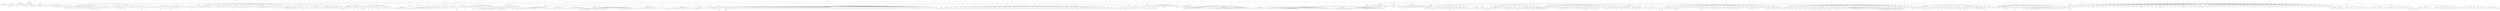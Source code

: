 digraph Tree {
	"t0" [label = "TEI"];
	"t1" [label = "teiHeader"];
	"t2" [label = "fileDesc"];
	"t3" [label = "titleStmt"];
	"t4" [label = "title"];
	"t5" [label = "author"];
	"t6" [label = "principal"];
	"t7" [label = "editor"];
	"t8" [label = "editionStmt"];
	"t9" [label = "edition"];
	"t10" [label = "respStmt"];
	"t11" [label = "name"];
	"t12" [label = "resp"];
	"t13" [label = "respStmt"];
	"t14" [label = "name"];
	"t15" [label = "resp"];
	"t16" [label = "publicationStmt"];
	"t17" [label = "publisher"];
	"t18" [label = "date"];
	"t19" [label = "availability"];
	"t20" [label = "licence"];
	"t21" [label = "idno"];
	"t22" [label = "idno"];
	"t23" [label = "idno"];
	"t24" [label = "idno"];
	"t25" [label = "idno"];
	"t26" [label = "sourceDesc"];
	"t27" [label = "bibl"];
	"t28" [label = "author"];
	"t29" [label = "title"];
	"t30" [label = "hi"];
	"t31" [label = "hi"];
	"t32" [label = "profileDesc"];
	"t33" [label = "creation"];
	"t34" [label = "date"];
	"t35" [label = "langUsage"];
	"t36" [label = "language"];
	"t37" [label = "textClass"];
	"t38" [label = "keywords"];
	"t39" [label = "term"];
	"t40" [label = "text"];
	"t41" [label = "front"];
	"t42" [label = "titlePage"];
	"t43" [label = "docTitle"];
	"t44" [label = "titlePart"];
	"t45" [label = "titlePart"];
	"t46" [label = "docImprint"];
	"t47" [label = "lb"];
	"t48" [label = "hi"];
	"t49" [label = "lb"];
	"t50" [label = "lb"];
	"t51" [label = "lb"];
	"t52" [label = "hi"];
	"t53" [label = "docEdition"];
	"t54" [label = "div"];
	"t55" [label = "head"];
	"t56" [label = "p"];
	"t57" [label = "hi"];
	"t58" [label = "hi"];
	"t59" [label = "hi"];
	"t60" [label = "p"];
	"t61" [label = "hi"];
	"t62" [label = "hi"];
	"t63" [label = "hi"];
	"t64" [label = "hi"];
	"t65" [label = "hi"];
	"t66" [label = "hi"];
	"t67" [label = "hi"];
	"t68" [label = "note"];
	"t69" [label = "hi"];
	"t70" [label = "hi"];
	"t71" [label = "note"];
	"t72" [label = "hi"];
	"t73" [label = "hi"];
	"t74" [label = "hi"];
	"t75" [label = "hi"];
	"t76" [label = "hi"];
	"t77" [label = "note"];
	"t78" [label = "hi"];
	"t79" [label = "hi"];
	"t80" [label = "note"];
	"t81" [label = "hi"];
	"t82" [label = "hi"];
	"t83" [label = "hi"];
	"t84" [label = "p"];
	"t85" [label = "note"];
	"t86" [label = "hi"];
	"t87" [label = "hi"];
	"t88" [label = "hi"];
	"t89" [label = "hi"];
	"t90" [label = "hi"];
	"t91" [label = "hi"];
	"t92" [label = "hi"];
	"t93" [label = "hi"];
	"t94" [label = "div"];
	"t95" [label = "head"];
	"t96" [label = "quote"];
	"t97" [label = "p"];
	"t98" [label = "note"];
	"t99" [label = "hi"];
	"t100" [label = "hi"];
	"t101" [label = "p"];
	"t102" [label = "hi"];
	"t103" [label = "hi"];
	"t104" [label = "div"];
	"t105" [label = "head"];
	"t106" [label = "p"];
	"t107" [label = "note"];
	"t108" [label = "hi"];
	"t109" [label = "hi"];
	"t110" [label = "note"];
	"t111" [label = "hi"];
	"t112" [label = "hi"];
	"t113" [label = "note"];
	"t114" [label = "hi"];
	"t115" [label = "hi"];
	"t116" [label = "note"];
	"t117" [label = "hi"];
	"t118" [label = "hi"];
	"t119" [label = "hi"];
	"t120" [label = "hi"];
	"t121" [label = "hi"];
	"t122" [label = "note"];
	"t123" [label = "hi"];
	"t124" [label = "p"];
	"t125" [label = "hi"];
	"t126" [label = "note"];
	"t127" [label = "note"];
	"t128" [label = "hi"];
	"t129" [label = "hi"];
	"t130" [label = "note"];
	"t131" [label = "hi"];
	"t132" [label = "hi"];
	"t133" [label = "quote"];
	"t134" [label = "p"];
	"t135" [label = "note"];
	"t136" [label = "hi"];
	"t137" [label = "p"];
	"t138" [label = "quote"];
	"t139" [label = "p"];
	"t140" [label = "hi"];
	"t141" [label = "hi"];
	"t142" [label = "hi"];
	"t143" [label = "hi"];
	"t144" [label = "hi"];
	"t145" [label = "note"];
	"t146" [label = "hi"];
	"t147" [label = "hi"];
	"t148" [label = "hi"];
	"t149" [label = "p"];
	"t150" [label = "quote"];
	"t151" [label = "p"];
	"t152" [label = "note"];
	"t153" [label = "hi"];
	"t154" [label = "hi"];
	"t155" [label = "p"];
	"t156" [label = "note"];
	"t157" [label = "quote"];
	"t158" [label = "p"];
	"t159" [label = "note"];
	"t160" [label = "hi"];
	"t161" [label = "p"];
	"t162" [label = "hi"];
	"t163" [label = "p"];
	"t164" [label = "hi"];
	"t165" [label = "hi"];
	"t166" [label = "quote"];
	"t167" [label = "p"];
	"t168" [label = "note"];
	"t169" [label = "hi"];
	"t170" [label = "p"];
	"t171" [label = "hi"];
	"t172" [label = "hi"];
	"t173" [label = "quote"];
	"t174" [label = "p"];
	"t175" [label = "note"];
	"t176" [label = "hi"];
	"t177" [label = "div"];
	"t178" [label = "head"];
	"t179" [label = "p"];
	"t180" [label = "p"];
	"t181" [label = "hi"];
	"t182" [label = "note"];
	"t183" [label = "hi"];
	"t184" [label = "hi"];
	"t185" [label = "hi"];
	"t186" [label = "note"];
	"t187" [label = "hi"];
	"t188" [label = "hi"];
	"t189" [label = "hi"];
	"t190" [label = "hi"];
	"t191" [label = "note"];
	"t192" [label = "hi"];
	"t193" [label = "hi"];
	"t194" [label = "hi"];
	"t195" [label = "p"];
	"t196" [label = "hi"];
	"t197" [label = "hi"];
	"t198" [label = "hi"];
	"t199" [label = "hi"];
	"t200" [label = "hi"];
	"t201" [label = "hi"];
	"t202" [label = "note"];
	"t203" [label = "hi"];
	"t204" [label = "hi"];
	"t205" [label = "hi"];
	"t206" [label = "note"];
	"t207" [label = "hi"];
	"t208" [label = "hi"];
	"t209" [label = "space"];
	"t210" [label = "hi"];
	"t211" [label = "note"];
	"t212" [label = "hi"];
	"t213" [label = "hi"];
	"t214" [label = "quote"];
	"t215" [label = "p"];
	"t216" [label = "note"];
	"t217" [label = "hi"];
	"t218" [label = "hi"];
	"t219" [label = "p"];
	"t220" [label = "quote"];
	"t221" [label = "p"];
	"t222" [label = "p"];
	"t223" [label = "hi"];
	"t224" [label = "p"];
	"t225" [label = "hi"];
	"t226" [label = "note"];
	"t227" [label = "hi"];
	"t228" [label = "hi"];
	"t229" [label = "hi"];
	"t230" [label = "note"];
	"t231" [label = "hi"];
	"t232" [label = "hi"];
	"t233" [label = "hi"];
	"t234" [label = "note"];
	"t235" [label = "hi"];
	"t236" [label = "hi"];
	"t237" [label = "p"];
	"t238" [label = "hi"];
	"t239" [label = "hi"];
	"t240" [label = "quote"];
	"t241" [label = "p"];
	"t242" [label = "note"];
	"t243" [label = "hi"];
	"t244" [label = "hi"];
	"t245" [label = "p"];
	"t246" [label = "hi"];
	"t247" [label = "hi"];
	"t248" [label = "hi"];
	"t249" [label = "note"];
	"t250" [label = "hi"];
	"t251" [label = "hi"];
	"t252" [label = "p"];
	"t253" [label = "hi"];
	"t254" [label = "hi"];
	"t255" [label = "hi"];
	"t256" [label = "hi"];
	"t257" [label = "hi"];
	"t258" [label = "hi"];
	"t259" [label = "hi"];
	"t260" [label = "hi"];
	"t261" [label = "note"];
	"t262" [label = "hi"];
	"t263" [label = "hi"];
	"t264" [label = "note"];
	"t265" [label = "hi"];
	"t266" [label = "div"];
	"t267" [label = "head"];
	"t268" [label = "quote"];
	"t269" [label = "p"];
	"t270" [label = "note"];
	"t271" [label = "hi"];
	"t272" [label = "hi"];
	"t273" [label = "p"];
	"t274" [label = "hi"];
	"t275" [label = "hi"];
	"t276" [label = "quote"];
	"t277" [label = "p"];
	"t278" [label = "note"];
	"t279" [label = "p"];
	"t280" [label = "note"];
	"t281" [label = "hi"];
	"t282" [label = "hi"];
	"t283" [label = "hi"];
	"t284" [label = "p"];
	"t285" [label = "note"];
	"t286" [label = "hi"];
	"t287" [label = "hi"];
	"t288" [label = "quote"];
	"t289" [label = "p"];
	"t290" [label = "hi"];
	"t291" [label = "note"];
	"t292" [label = "hi"];
	"t293" [label = "hi"];
	"t294" [label = "div"];
	"t295" [label = "head"];
	"t296" [label = "p"];
	"t297" [label = "p"];
	"t298" [label = "quote"];
	"t299" [label = "p"];
	"t300" [label = "p"];
	"t301" [label = "hi"];
	"t302" [label = "quote"];
	"t303" [label = "p"];
	"t304" [label = "hi"];
	"t305" [label = "p"];
	"t306" [label = "hi"];
	"t307" [label = "note"];
	"t308" [label = "hi"];
	"t309" [label = "hi"];
	"t310" [label = "hi"];
	"t311" [label = "hi"];
	"t312" [label = "hi"];
	"t313" [label = "note"];
	"t314" [label = "hi"];
	"t315" [label = "p"];
	"t316" [label = "hi"];
	"t317" [label = "hi"];
	"t318" [label = "quote"];
	"t319" [label = "p"];
	"t320" [label = "p"];
	"t321" [label = "note"];
	"t322" [label = "hi"];
	"t323" [label = "hi"];
	"t324" [label = "hi"];
	"t325" [label = "hi"];
	"t326" [label = "note"];
	"t327" [label = "hi"];
	"t328" [label = "note"];
	"t329" [label = "hi"];
	"t330" [label = "hi"];
	"t331" [label = "hi"];
	"t332" [label = "p"];
	"t333" [label = "note"];
	"t334" [label = "div"];
	"t335" [label = "head"];
	"t336" [label = "quote"];
	"t337" [label = "l"];
	"t338" [label = "l"];
	"t339" [label = "l"];
	"t340" [label = "l"];
	"t341" [label = "l"];
	"t342" [label = "note"];
	"t343" [label = "hi"];
	"t344" [label = "p"];
	"t345" [label = "p"];
	"t346" [label = "hi"];
	"t347" [label = "note"];
	"t348" [label = "hi"];
	"t349" [label = "p"];
	"t350" [label = "p"];
	"t351" [label = "p"];
	"t352" [label = "note"];
	"t353" [label = "hi"];
	"t354" [label = "note"];
	"t355" [label = "hi"];
	"t356" [label = "hi"];
	"t357" [label = "note"];
	"t358" [label = "hi"];
	"t359" [label = "hi"];
	"t360" [label = "note"];
	"t361" [label = "hi"];
	"t362" [label = "hi"];
	"t363" [label = "hi"];
	"t364" [label = "hi"];
	"t365" [label = "hi"];
	"t366" [label = "hi"];
	"t367" [label = "hi"];
	"t368" [label = "p"];
	"t369" [label = "hi"];
	"t370" [label = "note"];
	"t371" [label = "hi"];
	"t372" [label = "hi"];
	"t373" [label = "hi"];
	"t374" [label = "hi"];
	"t375" [label = "note"];
	"t376" [label = "hi"];
	"t377" [label = "hi"];
	"t378" [label = "hi"];
	"t379" [label = "hi"];
	"t380" [label = "note"];
	"t381" [label = "hi"];
	"t382" [label = "hi"];
	"t383" [label = "note"];
	"t384" [label = "hi"];
	"t385" [label = "p"];
	"t386" [label = "note"];
	"t387" [label = "hi"];
	"t388" [label = "hi"];
	"t389" [label = "hi"];
	"t390" [label = "note"];
	"t391" [label = "hi"];
	"t392" [label = "hi"];
	"t393" [label = "hi"];
	"t394" [label = "note"];
	"t395" [label = "hi"];
	"t396" [label = "hi"];
	"t397" [label = "hi"];
	"t398" [label = "hi"];
	"t399" [label = "quote"];
	"t400" [label = "p"];
	"t401" [label = "hi"];
	"t402" [label = "note"];
	"t403" [label = "hi"];
	"t404" [label = "p"];
	"t405" [label = "hi"];
	"t406" [label = "note"];
	"t407" [label = "hi"];
	"t408" [label = "hi"];
	"t409" [label = "note"];
	"t410" [label = "hi"];
	"t411" [label = "hi"];
	"t412" [label = "note"];
	"t413" [label = "hi"];
	"t414" [label = "hi"];
	"t415" [label = "quote"];
	"t416" [label = "p"];
	"t417" [label = "note"];
	"t418" [label = "hi"];
	"t419" [label = "hi"];
	"t420" [label = "p"];
	"t421" [label = "hi"];
	"t422" [label = "note"];
	"t423" [label = "hi"];
	"t424" [label = "note"];
	"t425" [label = "hi"];
	"t426" [label = "hi"];
	"t427" [label = "note"];
	"t428" [label = "hi"];
	"t429" [label = "note"];
	"t430" [label = "hi"];
	"t431" [label = "hi"];
	"t432" [label = "hi"];
	"t433" [label = "note"];
	"t434" [label = "hi"];
	"t435" [label = "hi"];
	"t436" [label = "hi"];
	"t437" [label = "note"];
	"t438" [label = "hi"];
	"t439" [label = "note"];
	"t440" [label = "hi"];
	"t441" [label = "hi"];
	"t442" [label = "hi"];
	"t443" [label = "p"];
	"t444" [label = "note"];
	"t445" [label = "hi"];
	"t446" [label = "hi"];
	"t447" [label = "note"];
	"t448" [label = "hi"];
	"t449" [label = "hi"];
	"t450" [label = "hi"];
	"t451" [label = "note"];
	"t452" [label = "hi"];
	"t453" [label = "hi"];
	"t454" [label = "hi"];
	"t455" [label = "hi"];
	"t456" [label = "hi"];
	"t457" [label = "quote"];
	"t458" [label = "p"];
	"t459" [label = "note"];
	"t460" [label = "hi"];
	"t461" [label = "p"];
	"t462" [label = "note"];
	"t463" [label = "hi"];
	"t464" [label = "hi"];
	"t465" [label = "hi"];
	"t466" [label = "hi"];
	"t467" [label = "hi"];
	"t468" [label = "hi"];
	"t469" [label = "hi"];
	"t470" [label = "hi"];
	"t471" [label = "note"];
	"t472" [label = "hi"];
	"t473" [label = "hi"];
	"t474" [label = "hi"];
	"t475" [label = "note"];
	"t476" [label = "hi"];
	"t477" [label = "hi"];
	"t478" [label = "quote"];
	"t479" [label = "p"];
	"t480" [label = "note"];
	"t481" [label = "hi"];
	"t482" [label = "hi"];
	"t483" [label = "p"];
	"t484" [label = "hi"];
	"t485" [label = "note"];
	"t486" [label = "hi"];
	"t487" [label = "note"];
	"t488" [label = "hi"];
	"t489" [label = "p"];
	"t490" [label = "note"];
	"t491" [label = "hi"];
	"t492" [label = "quote"];
	"t493" [label = "p"];
	"t494" [label = "note"];
	"t495" [label = "hi"];
	"t496" [label = "hi"];
	"t497" [label = "div"];
	"t498" [label = "head"];
	"t499" [label = "p"];
	"t500" [label = "p"];
	"t501" [label = "hi"];
	"t502" [label = "hi"];
	"t503" [label = "note"];
	"t504" [label = "hi"];
	"t505" [label = "note"];
	"t506" [label = "note"];
	"t507" [label = "p"];
	"t508" [label = "note"];
	"t509" [label = "hi"];
	"t510" [label = "hi"];
	"t511" [label = "hi"];
	"t512" [label = "hi"];
	"t513" [label = "hi"];
	"t514" [label = "note"];
	"t515" [label = "hi"];
	"t516" [label = "hi"];
	"t517" [label = "note"];
	"t518" [label = "hi"];
	"t519" [label = "hi"];
	"t520" [label = "hi"];
	"t521" [label = "hi"];
	"t522" [label = "p"];
	"t523" [label = "note"];
	"t524" [label = "hi"];
	"t525" [label = "note"];
	"t526" [label = "hi"];
	"t527" [label = "hi"];
	"t528" [label = "hi"];
	"t529" [label = "note"];
	"t530" [label = "hi"];
	"t531" [label = "hi"];
	"t532" [label = "note"];
	"t533" [label = "quote"];
	"t534" [label = "p"];
	"t535" [label = "note"];
	"t536" [label = "hi"];
	"t537" [label = "hi"];
	"t538" [label = "p"];
	"t539" [label = "note"];
	"t540" [label = "hi"];
	"t541" [label = "hi"];
	"t542" [label = "hi"];
	"t543" [label = "hi"];
	"t544" [label = "note"];
	"t545" [label = "hi"];
	"t546" [label = "hi"];
	"t547" [label = "hi"];
	"t548" [label = "hi"];
	"t549" [label = "note"];
	"t550" [label = "hi"];
	"t551" [label = "note"];
	"t552" [label = "hi"];
	"t553" [label = "hi"];
	"t554" [label = "hi"];
	"t555" [label = "hi"];
	"t556" [label = "note"];
	"t557" [label = "hi"];
	"t558" [label = "note"];
	"t559" [label = "hi"];
	"t560" [label = "hi"];
	"t561" [label = "note"];
	"t562" [label = "p"];
	"t563" [label = "hi"];
	"t564" [label = "note"];
	"t565" [label = "hi"];
	"t566" [label = "hi"];
	"t567" [label = "note"];
	"t568" [label = "hi"];
	"t569" [label = "hi"];
	"t570" [label = "note"];
	"t571" [label = "hi"];
	"t572" [label = "hi"];
	"t573" [label = "note"];
	"t574" [label = "hi"];
	"t575" [label = "hi"];
	"t576" [label = "hi"];
	"t577" [label = "note"];
	"t578" [label = "hi"];
	"t579" [label = "hi"];
	"t580" [label = "note"];
	"t581" [label = "hi"];
	"t582" [label = "hi"];
	"t583" [label = "p"];
	"t584" [label = "hi"];
	"t585" [label = "note"];
	"t586" [label = "hi"];
	"t587" [label = "hi"];
	"t588" [label = "hi"];
	"t589" [label = "note"];
	"t590" [label = "hi"];
	"t591" [label = "note"];
	"t592" [label = "hi"];
	"t593" [label = "hi"];
	"t594" [label = "p"];
	"t595" [label = "hi"];
	"t596" [label = "quote"];
	"t597" [label = "p"];
	"t598" [label = "note"];
	"t599" [label = "hi"];
	"t600" [label = "hi"];
	"t601" [label = "div"];
	"t602" [label = "head"];
	"t603" [label = "p"];
	"t604" [label = "quote"];
	"t605" [label = "p"];
	"t606" [label = "hi"];
	"t607" [label = "note"];
	"t608" [label = "hi"];
	"t609" [label = "p"];
	"t610" [label = "note"];
	"t611" [label = "hi"];
	"t612" [label = "hi"];
	"t613" [label = "hi"];
	"t614" [label = "hi"];
	"t615" [label = "note"];
	"t616" [label = "hi"];
	"t617" [label = "note"];
	"t618" [label = "hi"];
	"t619" [label = "note"];
	"t620" [label = "hi"];
	"t621" [label = "p"];
	"t622" [label = "hi"];
	"t623" [label = "note"];
	"t624" [label = "hi"];
	"t625" [label = "hi"];
	"t626" [label = "note"];
	"t627" [label = "hi"];
	"t628" [label = "hi"];
	"t629" [label = "quote"];
	"t630" [label = "p"];
	"t631" [label = "note"];
	"t632" [label = "hi"];
	"t633" [label = "p"];
	"t634" [label = "hi"];
	"t635" [label = "p"];
	"t636" [label = "note"];
	"t637" [label = "hi"];
	"t638" [label = "quote"];
	"t639" [label = "p"];
	"t640" [label = "note"];
	"t641" [label = "hi"];
	"t642" [label = "hi"];
	"t643" [label = "p"];
	"t644" [label = "quote"];
	"t645" [label = "p"];
	"t646" [label = "note"];
	"t647" [label = "hi"];
	"t648" [label = "hi"];
	"t649" [label = "div"];
	"t650" [label = "head"];
	"t651" [label = "p"];
	"t652" [label = "p"];
	"t653" [label = "note"];
	"t654" [label = "hi"];
	"t655" [label = "note"];
	"t656" [label = "hi"];
	"t657" [label = "hi"];
	"t658" [label = "quote"];
	"t659" [label = "p"];
	"t660" [label = "note"];
	"t661" [label = "hi"];
	"t662" [label = "p"];
	"t663" [label = "hi"];
	"t664" [label = "note"];
	"t665" [label = "hi"];
	"t666" [label = "note"];
	"t667" [label = "hi"];
	"t668" [label = "hi"];
	"t669" [label = "p"];
	"t670" [label = "hi"];
	"t671" [label = "hi"];
	"t672" [label = "note"];
	"t673" [label = "hi"];
	"t674" [label = "hi"];
	"t675" [label = "hi"];
	"t676" [label = "quote"];
	"t677" [label = "p"];
	"t678" [label = "note"];
	"t679" [label = "hi"];
	"t680" [label = "hi"];
	"t681" [label = "p"];
	"t682" [label = "quote"];
	"t683" [label = "p"];
	"t684" [label = "p"];
	"t685" [label = "p"];
	"t686" [label = "quote"];
	"t687" [label = "p"];
	"t688" [label = "p"];
	"t689" [label = "p"];
	"t690" [label = "hi"];
	"t691" [label = "note"];
	"t692" [label = "hi"];
	"t693" [label = "hi"];
	"t694" [label = "note"];
	"t695" [label = "hi"];
	"t696" [label = "p"];
	"t697" [label = "note"];
	"t698" [label = "hi"];
	"t699" [label = "note"];
	"t700" [label = "hi"];
	"t701" [label = "p"];
	"t702" [label = "note"];
	"t703" [label = "hi"];
	"t704" [label = "hi"];
	"t705" [label = "hi"];
	"t706" [label = "hi"];
	"t707" [label = "div"];
	"t708" [label = "head"];
	"t709" [label = "div"];
	"t710" [label = "head"];
	"t711" [label = "div"];
	"t712" [label = "head"];
	"t713" [label = "p"];
	"t714" [label = "hi"];
	"t715" [label = "hi"];
	"t716" [label = "hi"];
	"t717" [label = "hi"];
	"t718" [label = "space"];
	"t719" [label = "hi"];
	"t720" [label = "hi"];
	"t721" [label = "hi"];
	"t722" [label = "hi"];
	"t723" [label = "hi"];
	"t724" [label = "hi"];
	"t725" [label = "hi"];
	"t726" [label = "hi"];
	"t727" [label = "div"];
	"t728" [label = "head"];
	"t729" [label = "p"];
	"t730" [label = "hi"];
	"t731" [label = "hi"];
	"t732" [label = "hi"];
	"t733" [label = "hi"];
	"t734" [label = "hi"];
	"t735" [label = "hi"];
	"t736" [label = "hi"];
	"t737" [label = "hi"];
	"t738" [label = "hi"];
	"t739" [label = "hi"];
	"t740" [label = "hi"];
	"t741" [label = "hi"];
	"t742" [label = "hi"];
	"t743" [label = "hi"];
	"t744" [label = "hi"];
	"t745" [label = "hi"];
	"t746" [label = "hi"];
	"t747" [label = "hi"];
	"t748" [label = "div"];
	"t749" [label = "head"];
	"t750" [label = "p"];
	"t751" [label = "hi"];
	"t752" [label = "hi"];
	"t753" [label = "hi"];
	"t754" [label = "p"];
	"t755" [label = "hi"];
	"t756" [label = "note"];
	"t757" [label = "note"];
	"t758" [label = "hi"];
	"t759" [label = "note"];
	"t760" [label = "hi"];
	"t761" [label = "hi"];
	"t762" [label = "hi"];
	"t763" [label = "hi"];
	"t764" [label = "p"];
	"t765" [label = "hi"];
	"t766" [label = "note"];
	"t767" [label = "hi"];
	"t768" [label = "hi"];
	"t769" [label = "hi"];
	"t770" [label = "hi"];
	"t771" [label = "hi"];
	"t772" [label = "hi"];
	"t773" [label = "note"];
	"t774" [label = "hi"];
	"t775" [label = "note"];
	"t776" [label = "hi"];
	"t777" [label = "hi"];
	"t778" [label = "p"];
	"t779" [label = "hi"];
	"t780" [label = "note"];
	"t781" [label = "hi"];
	"t782" [label = "hi"];
	"t783" [label = "hi"];
	"t784" [label = "note"];
	"t785" [label = "hi"];
	"t786" [label = "hi"];
	"t787" [label = "hi"];
	"t788" [label = "hi"];
	"t789" [label = "note"];
	"t790" [label = "hi"];
	"t791" [label = "p"];
	"t792" [label = "hi"];
	"t793" [label = "p"];
	"t794" [label = "note"];
	"t795" [label = "hi"];
	"t796" [label = "hi"];
	"t797" [label = "hi"];
	"t798" [label = "hi"];
	"t799" [label = "note"];
	"t800" [label = "hi"];
	"t801" [label = "hi"];
	"t802" [label = "hi"];
	"t803" [label = "quote"];
	"t804" [label = "p"];
	"t805" [label = "note"];
	"t806" [label = "hi"];
	"t807" [label = "hi"];
	"t808" [label = "p"];
	"t809" [label = "div"];
	"t810" [label = "head"];
	"t811" [label = "hi"];
	"t812" [label = "hi"];
	"t813" [label = "p"];
	"t814" [label = "hi"];
	"t815" [label = "p"];
	"t816" [label = "hi"];
	"t817" [label = "hi"];
	"t818" [label = "p"];
	"t819" [label = "hi"];
	"t820" [label = "p"];
	"t821" [label = "note"];
	"t822" [label = "hi"];
	"t823" [label = "hi"];
	"t824" [label = "note"];
	"t825" [label = "hi"];
	"t826" [label = "p"];
	"t827" [label = "p"];
	"t828" [label = "note"];
	"t829" [label = "hi"];
	"t830" [label = "hi"];
	"t831" [label = "div"];
	"t832" [label = "head"];
	"t833" [label = "quote"];
	"t834" [label = "p"];
	"t835" [label = "note"];
	"t836" [label = "hi"];
	"t837" [label = "hi"];
	"t838" [label = "p"];
	"t839" [label = "hi"];
	"t840" [label = "quote"];
	"t841" [label = "p"];
	"t842" [label = "note"];
	"t843" [label = "hi"];
	"t844" [label = "hi"];
	"t845" [label = "p"];
	"t846" [label = "hi"];
	"t847" [label = "quote"];
	"t848" [label = "p"];
	"t849" [label = "note"];
	"t850" [label = "hi"];
	"t851" [label = "p"];
	"t852" [label = "quote"];
	"t853" [label = "p"];
	"t854" [label = "note"];
	"t855" [label = "hi"];
	"t856" [label = "p"];
	"t857" [label = "p"];
	"t858" [label = "note"];
	"t859" [label = "note"];
	"t860" [label = "hi"];
	"t861" [label = "table"];
	"t862" [label = "row"];
	"t863" [label = "cell"];
	"t864" [label = "cell"];
	"t865" [label = "p"];
	"t866" [label = "table"];
	"t867" [label = "row"];
	"t868" [label = "cell"];
	"t869" [label = "cell"];
	"t870" [label = "lb"];
	"t871" [label = "lb"];
	"t872" [label = "lb"];
	"t873" [label = "lb"];
	"t874" [label = "p"];
	"t875" [label = "note"];
	"t876" [label = "table"];
	"t877" [label = "row"];
	"t878" [label = "cell"];
	"t879" [label = "cell"];
	"t880" [label = "cell"];
	"t881" [label = "row"];
	"t882" [label = "cell"];
	"t883" [label = "cell"];
	"t884" [label = "hi"];
	"t885" [label = "lb"];
	"t886" [label = "hi"];
	"t887" [label = "cell"];
	"t888" [label = "hi"];
	"t889" [label = "lb"];
	"t890" [label = "hi"];
	"t891" [label = "lb"];
	"t892" [label = "hi"];
	"t893" [label = "lb"];
	"t894" [label = "hi"];
	"t895" [label = "lb"];
	"t896" [label = "hi"];
	"t897" [label = "row"];
	"t898" [label = "cell"];
	"t899" [label = "cell"];
	"t900" [label = "lb"];
	"t901" [label = "lb"];
	"t902" [label = "cell"];
	"t903" [label = "lb"];
	"t904" [label = "hi"];
	"t905" [label = "lb"];
	"t906" [label = "lb"];
	"t907" [label = "p"];
	"t908" [label = "p"];
	"t909" [label = "p"];
	"t910" [label = "note"];
	"t911" [label = "hi"];
	"t912" [label = "hi"];
	"t913" [label = "note"];
	"t914" [label = "p"];
	"t915" [label = "hi"];
	"t916" [label = "hi"];
	"t917" [label = "hi"];
	"t918" [label = "hi"];
	"t919" [label = "hi"];
	"t920" [label = "div"];
	"t921" [label = "head"];
	"t922" [label = "quote"];
	"t923" [label = "p"];
	"t924" [label = "hi"];
	"t925" [label = "note"];
	"t926" [label = "hi"];
	"t927" [label = "p"];
	"t928" [label = "hi"];
	"t929" [label = "div"];
	"t930" [label = "head"];
	"t931" [label = "p"];
	"t932" [label = "note"];
	"t933" [label = "hi"];
	"t934" [label = "hi"];
	"t935" [label = "p"];
	"t936" [label = "p"];
	"t937" [label = "hi"];
	"t938" [label = "note"];
	"t939" [label = "hi"];
	"t940" [label = "hi"];
	"t941" [label = "note"];
	"t942" [label = "hi"];
	"t943" [label = "hi"];
	"t944" [label = "note"];
	"t945" [label = "hi"];
	"t946" [label = "quote"];
	"t947" [label = "p"];
	"t948" [label = "note"];
	"t949" [label = "hi"];
	"t950" [label = "hi"];
	"t951" [label = "p"];
	"t952" [label = "hi"];
	"t953" [label = "note"];
	"t954" [label = "hi"];
	"t955" [label = "hi"];
	"t956" [label = "quote"];
	"t957" [label = "p"];
	"t958" [label = "note"];
	"t959" [label = "hi"];
	"t960" [label = "hi"];
	"t961" [label = "p"];
	"t962" [label = "hi"];
	"t963" [label = "hi"];
	"t964" [label = "quote"];
	"t965" [label = "p"];
	"t966" [label = "note"];
	"t967" [label = "hi"];
	"t968" [label = "hi"];
	"t969" [label = "div"];
	"t970" [label = "head"];
	"t971" [label = "p"];
	"t972" [label = "note"];
	"t973" [label = "hi"];
	"t974" [label = "hi"];
	"t975" [label = "div"];
	"t976" [label = "head"];
	"t977" [label = "p"];
	"t978" [label = "note"];
	"t979" [label = "hi"];
	"t980" [label = "hi"];
	"t981" [label = "p"];
	"t982" [label = "note"];
	"t983" [label = "hi"];
	"t984" [label = "hi"];
	"t985" [label = "hi"];
	"t986" [label = "hi"];
	"t987" [label = "hi"];
	"t988" [label = "hi"];
	"t989" [label = "hi"];
	"t990" [label = "hi"];
	"t991" [label = "hi"];
	"t992" [label = "note"];
	"t993" [label = "hi"];
	"t994" [label = "hi"];
	"t995" [label = "hi"];
	"t996" [label = "hi"];
	"t997" [label = "hi"];
	"t998" [label = "hi"];
	"t999" [label = "hi"];
	"t1000" [label = "hi"];
	"t1001" [label = "hi"];
	"t1002" [label = "hi"];
	"t1003" [label = "hi"];
	"t1004" [label = "hi"];
	"t1005" [label = "note"];
	"t1006" [label = "p"];
	"t1007" [label = "hi"];
	"t1008" [label = "hi"];
	"t1009" [label = "hi"];
	"t1010" [label = "hi"];
	"t1011" [label = "note"];
	"t1012" [label = "hi"];
	"t1013" [label = "hi"];
	"t1014" [label = "hi"];
	"t1015" [label = "note"];
	"t1016" [label = "hi"];
	"t1017" [label = "hi"];
	"t1018" [label = "hi"];
	"t1019" [label = "hi"];
	"t1020" [label = "hi"];
	"t1021" [label = "hi"];
	"t1022" [label = "hi"];
	"t1023" [label = "p"];
	"t1024" [label = "hi"];
	"t1025" [label = "hi"];
	"t1026" [label = "hi"];
	"t1027" [label = "hi"];
	"t1028" [label = "hi"];
	"t1029" [label = "note"];
	"t1030" [label = "hi"];
	"t1031" [label = "hi"];
	"t1032" [label = "hi"];
	"t1033" [label = "hi"];
	"t1034" [label = "hi"];
	"t1035" [label = "note"];
	"t1036" [label = "hi"];
	"t1037" [label = "hi"];
	"t1038" [label = "hi"];
	"t1039" [label = "hi"];
	"t1040" [label = "hi"];
	"t1041" [label = "hi"];
	"t1042" [label = "note"];
	"t1043" [label = "hi"];
	"t1044" [label = "div"];
	"t1045" [label = "head"];
	"t1046" [label = "p"];
	"t1047" [label = "p"];
	"t1048" [label = "note"];
	"t1049" [label = "hi"];
	"t1050" [label = "hi"];
	"t1051" [label = "note"];
	"t1052" [label = "hi"];
	"t1053" [label = "hi"];
	"t1054" [label = "hi"];
	"t1055" [label = "hi"];
	"t1056" [label = "hi"];
	"t1057" [label = "hi"];
	"t1058" [label = "hi"];
	"t1059" [label = "hi"];
	"t1060" [label = "hi"];
	"t1061" [label = "hi"];
	"t1062" [label = "note"];
	"t1063" [label = "hi"];
	"t1064" [label = "hi"];
	"t1065" [label = "hi"];
	"t1066" [label = "hi"];
	"t1067" [label = "hi"];
	"t1068" [label = "hi"];
	"t1069" [label = "hi"];
	"t1070" [label = "hi"];
	"t1071" [label = "hi"];
	"t1072" [label = "note"];
	"t1073" [label = "hi"];
	"t1074" [label = "note"];
	"t1075" [label = "hi"];
	"t1076" [label = "hi"];
	"t1077" [label = "hi"];
	"t1078" [label = "note"];
	"t1079" [label = "hi"];
	"t1080" [label = "hi"];
	"t1081" [label = "hi"];
	"t1082" [label = "hi"];
	"t1083" [label = "hi"];
	"t1084" [label = "hi"];
	"t1085" [label = "note"];
	"t1086" [label = "hi"];
	"t1087" [label = "hi"];
	"t1088" [label = "hi"];
	"t1089" [label = "hi"];
	"t1090" [label = "hi"];
	"t1091" [label = "hi"];
	"t1092" [label = "note"];
	"t1093" [label = "hi"];
	"t1094" [label = "hi"];
	"t1095" [label = "hi"];
	"t1096" [label = "hi"];
	"t1097" [label = "note"];
	"t1098" [label = "hi"];
	"t1099" [label = "hi"];
	"t1100" [label = "hi"];
	"t1101" [label = "hi"];
	"t1102" [label = "hi"];
	"t1103" [label = "hi"];
	"t1104" [label = "note"];
	"t1105" [label = "hi"];
	"t1106" [label = "hi"];
	"t1107" [label = "hi"];
	"t1108" [label = "hi"];
	"t1109" [label = "hi"];
	"t1110" [label = "hi"];
	"t1111" [label = "hi"];
	"t1112" [label = "hi"];
	"t1113" [label = "hi"];
	"t1114" [label = "hi"];
	"t1115" [label = "hi"];
	"t1116" [label = "hi"];
	"t1117" [label = "hi"];
	"t1118" [label = "note"];
	"t1119" [label = "hi"];
	"t1120" [label = "div"];
	"t1121" [label = "head"];
	"t1122" [label = "p"];
	"t1123" [label = "hi"];
	"t1124" [label = "hi"];
	"t1125" [label = "note"];
	"t1126" [label = "hi"];
	"t1127" [label = "hi"];
	"t1128" [label = "hi"];
	"t1129" [label = "hi"];
	"t1130" [label = "hi"];
	"t1131" [label = "hi"];
	"t1132" [label = "hi"];
	"t1133" [label = "hi"];
	"t1134" [label = "hi"];
	"t1135" [label = "hi"];
	"t1136" [label = "hi"];
	"t1137" [label = "hi"];
	"t1138" [label = "hi"];
	"t1139" [label = "hi"];
	"t1140" [label = "hi"];
	"t1141" [label = "p"];
	"t1142" [label = "hi"];
	"t1143" [label = "hi"];
	"t1144" [label = "hi"];
	"t1145" [label = "hi"];
	"t1146" [label = "note"];
	"t1147" [label = "hi"];
	"t1148" [label = "note"];
	"t1149" [label = "note"];
	"t1150" [label = "hi"];
	"t1151" [label = "hi"];
	"t1152" [label = "div"];
	"t1153" [label = "head"];
	"t1154" [label = "p"];
	"t1155" [label = "note"];
	"t1156" [label = "hi"];
	"t1157" [label = "hi"];
	"t1158" [label = "hi"];
	"t1159" [label = "hi"];
	"t1160" [label = "hi"];
	"t1161" [label = "hi"];
	"t1162" [label = "hi"];
	"t1163" [label = "note"];
	"t1164" [label = "hi"];
	"t1165" [label = "hi"];
	"t1166" [label = "hi"];
	"t1167" [label = "hi"];
	"t1168" [label = "hi"];
	"t1169" [label = "note"];
	"t1170" [label = "hi"];
	"t1171" [label = "hi"];
	"t1172" [label = "hi"];
	"t1173" [label = "hi"];
	"t1174" [label = "hi"];
	"t1175" [label = "hi"];
	"t1176" [label = "hi"];
	"t1177" [label = "hi"];
	"t1178" [label = "note"];
	"t1179" [label = "p"];
	"t1180" [label = "hi"];
	"t1181" [label = "hi"];
	"t1182" [label = "hi"];
	"t1183" [label = "note"];
	"t1184" [label = "hi"];
	"t1185" [label = "hi"];
	"t1186" [label = "note"];
	"t1187" [label = "hi"];
	"t1188" [label = "hi"];
	"t1189" [label = "hi"];
	"t1190" [label = "hi"];
	"t1191" [label = "hi"];
	"t1192" [label = "hi"];
	"t1193" [label = "hi"];
	"t1194" [label = "p"];
	"t1195" [label = "quote"];
	"t1196" [label = "p"];
	"t1197" [label = "p"];
	"t1198" [label = "p"];
	"t1199" [label = "p"];
	"t1200" [label = "p"];
	"t1201" [label = "hi"];
	"t1202" [label = "hi"];
	"t1203" [label = "note"];
	"t1204" [label = "hi"];
	"t1205" [label = "hi"];
	"t1206" [label = "hi"];
	"t1207" [label = "hi"];
	"t1208" [label = "hi"];
	"t1209" [label = "quote"];
	"t1210" [label = "p"];
	"t1211" [label = "hi"];
	"t1212" [label = "note"];
	"t1213" [label = "hi"];
	"t1214" [label = "div"];
	"t1215" [label = "head"];
	"t1216" [label = "p"];
	"t1217" [label = "p"];
	"t1218" [label = "hi"];
	"t1219" [label = "hi"];
	"t1220" [label = "hi"];
	"t1221" [label = "hi"];
	"t1222" [label = "hi"];
	"t1223" [label = "hi"];
	"t1224" [label = "note"];
	"t1225" [label = "hi"];
	"t1226" [label = "hi"];
	"t1227" [label = "hi"];
	"t1228" [label = "hi"];
	"t1229" [label = "hi"];
	"t1230" [label = "note"];
	"t1231" [label = "hi"];
	"t1232" [label = "div"];
	"t1233" [label = "head"];
	"t1234" [label = "div"];
	"t1235" [label = "head"];
	"t1236" [label = "table"];
	"t1237" [label = "row"];
	"t1238" [label = "cell"];
	"t1239" [label = "cell"];
	"t1240" [label = "note"];
	"t1241" [label = "hi"];
	"t1242" [label = "hi"];
	"t1243" [label = "row"];
	"t1244" [label = "cell"];
	"t1245" [label = "note"];
	"t1246" [label = "cell"];
	"t1247" [label = "row"];
	"t1248" [label = "cell"];
	"t1249" [label = "cell"];
	"t1250" [label = "row"];
	"t1251" [label = "cell"];
	"t1252" [label = "cell"];
	"t1253" [label = "row"];
	"t1254" [label = "cell"];
	"t1255" [label = "cell"];
	"t1256" [label = "row"];
	"t1257" [label = "cell"];
	"t1258" [label = "cell"];
	"t1259" [label = "row"];
	"t1260" [label = "cell"];
	"t1261" [label = "cell"];
	"t1262" [label = "row"];
	"t1263" [label = "cell"];
	"t1264" [label = "cell"];
	"t1265" [label = "row"];
	"t1266" [label = "cell"];
	"t1267" [label = "cell"];
	"t1268" [label = "row"];
	"t1269" [label = "cell"];
	"t1270" [label = "cell"];
	"t1271" [label = "row"];
	"t1272" [label = "cell"];
	"t1273" [label = "cell"];
	"t1274" [label = "row"];
	"t1275" [label = "cell"];
	"t1276" [label = "cell"];
	"t1277" [label = "row"];
	"t1278" [label = "cell"];
	"t1279" [label = "cell"];
	"t1280" [label = "row"];
	"t1281" [label = "cell"];
	"t1282" [label = "cell"];
	"t1283" [label = "row"];
	"t1284" [label = "cell"];
	"t1285" [label = "cell"];
	"t1286" [label = "row"];
	"t1287" [label = "cell"];
	"t1288" [label = "cell"];
	"t1289" [label = "row"];
	"t1290" [label = "cell"];
	"t1291" [label = "cell"];
	"t1292" [label = "row"];
	"t1293" [label = "cell"];
	"t1294" [label = "cell"];
	"t1295" [label = "row"];
	"t1296" [label = "cell"];
	"t1297" [label = "cell"];
	"t1298" [label = "row"];
	"t1299" [label = "cell"];
	"t1300" [label = "cell"];
	"t1301" [label = "row"];
	"t1302" [label = "cell"];
	"t1303" [label = "cell"];
	"t1304" [label = "row"];
	"t1305" [label = "cell"];
	"t1306" [label = "cell"];
	"t1307" [label = "row"];
	"t1308" [label = "cell"];
	"t1309" [label = "cell"];
	"t1310" [label = "row"];
	"t1311" [label = "cell"];
	"t1312" [label = "cell"];
	"t1313" [label = "row"];
	"t1314" [label = "cell"];
	"t1315" [label = "cell"];
	"t1316" [label = "row"];
	"t1317" [label = "cell"];
	"t1318" [label = "cell"];
	"t1319" [label = "row"];
	"t1320" [label = "cell"];
	"t1321" [label = "cell"];
	"t1322" [label = "row"];
	"t1323" [label = "cell"];
	"t1324" [label = "cell"];
	"t1325" [label = "row"];
	"t1326" [label = "cell"];
	"t1327" [label = "cell"];
	"t1328" [label = "row"];
	"t1329" [label = "cell"];
	"t1330" [label = "cell"];
	"t1331" [label = "row"];
	"t1332" [label = "cell"];
	"t1333" [label = "cell"];
	"t1334" [label = "row"];
	"t1335" [label = "cell"];
	"t1336" [label = "cell"];
	"t1337" [label = "row"];
	"t1338" [label = "cell"];
	"t1339" [label = "cell"];
	"t1340" [label = "row"];
	"t1341" [label = "cell"];
	"t1342" [label = "cell"];
	"t1343" [label = "row"];
	"t1344" [label = "cell"];
	"t1345" [label = "cell"];
	"t1346" [label = "row"];
	"t1347" [label = "cell"];
	"t1348" [label = "cell"];
	"t1349" [label = "row"];
	"t1350" [label = "cell"];
	"t1351" [label = "cell"];
	"t1352" [label = "row"];
	"t1353" [label = "cell"];
	"t1354" [label = "cell"];
	"t1355" [label = "row"];
	"t1356" [label = "cell"];
	"t1357" [label = "cell"];
	"t1358" [label = "row"];
	"t1359" [label = "cell"];
	"t1360" [label = "cell"];
	"t1361" [label = "row"];
	"t1362" [label = "cell"];
	"t1363" [label = "cell"];
	"t1364" [label = "row"];
	"t1365" [label = "cell"];
	"t1366" [label = "cell"];
	"t1367" [label = "row"];
	"t1368" [label = "cell"];
	"t1369" [label = "cell"];
	"t1370" [label = "row"];
	"t1371" [label = "cell"];
	"t1372" [label = "cell"];
	"t1373" [label = "row"];
	"t1374" [label = "cell"];
	"t1375" [label = "cell"];
	"t1376" [label = "row"];
	"t1377" [label = "cell"];
	"t1378" [label = "cell"];
	"t1379" [label = "row"];
	"t1380" [label = "cell"];
	"t1381" [label = "cell"];
	"t1382" [label = "row"];
	"t1383" [label = "cell"];
	"t1384" [label = "cell"];
	"t1385" [label = "row"];
	"t1386" [label = "cell"];
	"t1387" [label = "cell"];
	"t1388" [label = "row"];
	"t1389" [label = "cell"];
	"t1390" [label = "cell"];
	"t1391" [label = "row"];
	"t1392" [label = "cell"];
	"t1393" [label = "cell"];
	"t1394" [label = "row"];
	"t1395" [label = "cell"];
	"t1396" [label = "cell"];
	"t1397" [label = "row"];
	"t1398" [label = "cell"];
	"t1399" [label = "cell"];
	"t1400" [label = "row"];
	"t1401" [label = "cell"];
	"t1402" [label = "cell"];
	"t1403" [label = "row"];
	"t1404" [label = "cell"];
	"t1405" [label = "cell"];
	"t1406" [label = "row"];
	"t1407" [label = "cell"];
	"t1408" [label = "cell"];
	"t1409" [label = "row"];
	"t1410" [label = "cell"];
	"t1411" [label = "cell"];
	"t1412" [label = "row"];
	"t1413" [label = "cell"];
	"t1414" [label = "cell"];
	"t1415" [label = "row"];
	"t1416" [label = "cell"];
	"t1417" [label = "cell"];
	"t1418" [label = "row"];
	"t1419" [label = "cell"];
	"t1420" [label = "cell"];
	"t1421" [label = "row"];
	"t1422" [label = "cell"];
	"t1423" [label = "cell"];
	"t1424" [label = "row"];
	"t1425" [label = "cell"];
	"t1426" [label = "cell"];
	"t1427" [label = "row"];
	"t1428" [label = "cell"];
	"t1429" [label = "cell"];
	"t1430" [label = "row"];
	"t1431" [label = "cell"];
	"t1432" [label = "cell"];
	"t1433" [label = "row"];
	"t1434" [label = "cell"];
	"t1435" [label = "cell"];
	"t1436" [label = "row"];
	"t1437" [label = "cell"];
	"t1438" [label = "cell"];
	"t1439" [label = "row"];
	"t1440" [label = "cell"];
	"t1441" [label = "cell"];
	"t1442" [label = "row"];
	"t1443" [label = "cell"];
	"t1444" [label = "cell"];
	"t1445" [label = "row"];
	"t1446" [label = "cell"];
	"t1447" [label = "cell"];
	"t1448" [label = "row"];
	"t1449" [label = "cell"];
	"t1450" [label = "cell"];
	"t1451" [label = "row"];
	"t1452" [label = "cell"];
	"t1453" [label = "cell"];
	"t1454" [label = "row"];
	"t1455" [label = "cell"];
	"t1456" [label = "cell"];
	"t1457" [label = "row"];
	"t1458" [label = "cell"];
	"t1459" [label = "cell"];
	"t1460" [label = "row"];
	"t1461" [label = "cell"];
	"t1462" [label = "cell"];
	"t1463" [label = "row"];
	"t1464" [label = "cell"];
	"t1465" [label = "cell"];
	"t1466" [label = "row"];
	"t1467" [label = "cell"];
	"t1468" [label = "cell"];
	"t1469" [label = "row"];
	"t1470" [label = "cell"];
	"t1471" [label = "cell"];
	"t1472" [label = "row"];
	"t1473" [label = "cell"];
	"t1474" [label = "cell"];
	"t1475" [label = "row"];
	"t1476" [label = "cell"];
	"t1477" [label = "cell"];
	"t1478" [label = "row"];
	"t1479" [label = "cell"];
	"t1480" [label = "hi"];
	"t1481" [label = "cell"];
	"t1482" [label = "row"];
	"t1483" [label = "cell"];
	"t1484" [label = "cell"];
	"t1485" [label = "row"];
	"t1486" [label = "cell"];
	"t1487" [label = "cell"];
	"t1488" [label = "row"];
	"t1489" [label = "cell"];
	"t1490" [label = "cell"];
	"t1491" [label = "row"];
	"t1492" [label = "cell"];
	"t1493" [label = "cell"];
	"t1494" [label = "row"];
	"t1495" [label = "cell"];
	"t1496" [label = "cell"];
	"t1497" [label = "row"];
	"t1498" [label = "cell"];
	"t1499" [label = "cell"];
	"t1500" [label = "row"];
	"t1501" [label = "cell"];
	"t1502" [label = "cell"];
	"t1503" [label = "row"];
	"t1504" [label = "cell"];
	"t1505" [label = "cell"];
	"t1506" [label = "div"];
	"t1507" [label = "head"];
	"t1508" [label = "hi"];
	"t1509" [label = "table"];
	"t1510" [label = "row"];
	"t1511" [label = "cell"];
	"t1512" [label = "cell"];
	"t1513" [label = "cell"];
	"t1514" [label = "cell"];
	"t1515" [label = "lb"];
	"t1516" [label = "row"];
	"t1517" [label = "cell"];
	"t1518" [label = "cell"];
	"t1519" [label = "cell"];
	"t1520" [label = "cell"];
	"t1521" [label = "row"];
	"t1522" [label = "cell"];
	"t1523" [label = "cell"];
	"t1524" [label = "cell"];
	"t1525" [label = "cell"];
	"t1526" [label = "row"];
	"t1527" [label = "cell"];
	"t1528" [label = "cell"];
	"t1529" [label = "cell"];
	"t1530" [label = "cell"];
	"t1531" [label = "row"];
	"t1532" [label = "cell"];
	"t1533" [label = "cell"];
	"t1534" [label = "cell"];
	"t1535" [label = "cell"];
	"t1536" [label = "row"];
	"t1537" [label = "cell"];
	"t1538" [label = "cell"];
	"t1539" [label = "cell"];
	"t1540" [label = "cell"];
	"t1541" [label = "row"];
	"t1542" [label = "cell"];
	"t1543" [label = "cell"];
	"t1544" [label = "cell"];
	"t1545" [label = "cell"];
	"t1546" [label = "row"];
	"t1547" [label = "cell"];
	"t1548" [label = "cell"];
	"t1549" [label = "cell"];
	"t1550" [label = "cell"];
	"t1551" [label = "row"];
	"t1552" [label = "cell"];
	"t1553" [label = "cell"];
	"t1554" [label = "cell"];
	"t1555" [label = "cell"];
	"t1556" [label = "row"];
	"t1557" [label = "cell"];
	"t1558" [label = "cell"];
	"t1559" [label = "cell"];
	"t1560" [label = "cell"];
	"t1561" [label = "row"];
	"t1562" [label = "cell"];
	"t1563" [label = "cell"];
	"t1564" [label = "cell"];
	"t1565" [label = "cell"];
	"t1566" [label = "row"];
	"t1567" [label = "cell"];
	"t1568" [label = "cell"];
	"t1569" [label = "cell"];
	"t1570" [label = "cell"];
	"t1571" [label = "row"];
	"t1572" [label = "cell"];
	"t1573" [label = "cell"];
	"t1574" [label = "cell"];
	"t1575" [label = "cell"];
	"t1576" [label = "row"];
	"t1577" [label = "cell"];
	"t1578" [label = "cell"];
	"t1579" [label = "cell"];
	"t1580" [label = "cell"];
	"t1581" [label = "row"];
	"t1582" [label = "cell"];
	"t1583" [label = "cell"];
	"t1584" [label = "cell"];
	"t1585" [label = "cell"];
	"t1586" [label = "row"];
	"t1587" [label = "cell"];
	"t1588" [label = "cell"];
	"t1589" [label = "cell"];
	"t1590" [label = "cell"];
	"t1591" [label = "row"];
	"t1592" [label = "cell"];
	"t1593" [label = "cell"];
	"t1594" [label = "cell"];
	"t1595" [label = "cell"];
	"t1596" [label = "row"];
	"t1597" [label = "cell"];
	"t1598" [label = "cell"];
	"t1599" [label = "cell"];
	"t1600" [label = "cell"];
	"t1601" [label = "row"];
	"t1602" [label = "cell"];
	"t1603" [label = "cell"];
	"t1604" [label = "cell"];
	"t1605" [label = "cell"];
	"t1606" [label = "row"];
	"t1607" [label = "cell"];
	"t1608" [label = "cell"];
	"t1609" [label = "cell"];
	"t1610" [label = "cell"];
	"t1611" [label = "row"];
	"t1612" [label = "cell"];
	"t1613" [label = "cell"];
	"t1614" [label = "cell"];
	"t1615" [label = "cell"];
	"t1616" [label = "row"];
	"t1617" [label = "cell"];
	"t1618" [label = "cell"];
	"t1619" [label = "cell"];
	"t1620" [label = "cell"];
	"t1621" [label = "row"];
	"t1622" [label = "cell"];
	"t1623" [label = "cell"];
	"t1624" [label = "cell"];
	"t1625" [label = "cell"];
	"t1626" [label = "row"];
	"t1627" [label = "cell"];
	"t1628" [label = "cell"];
	"t1629" [label = "cell"];
	"t1630" [label = "cell"];
	"t1631" [label = "row"];
	"t1632" [label = "cell"];
	"t1633" [label = "cell"];
	"t1634" [label = "cell"];
	"t1635" [label = "cell"];
	"t1636" [label = "row"];
	"t1637" [label = "cell"];
	"t1638" [label = "cell"];
	"t1639" [label = "cell"];
	"t1640" [label = "cell"];
	"t1641" [label = "row"];
	"t1642" [label = "cell"];
	"t1643" [label = "cell"];
	"t1644" [label = "cell"];
	"t1645" [label = "cell"];
	"t1646" [label = "row"];
	"t1647" [label = "cell"];
	"t1648" [label = "cell"];
	"t1649" [label = "cell"];
	"t1650" [label = "lb"];
	"t1651" [label = "cell"];
	"t1652" [label = "row"];
	"t1653" [label = "cell"];
	"t1654" [label = "cell"];
	"t1655" [label = "cell"];
	"t1656" [label = "lb"];
	"t1657" [label = "cell"];
	"t1658" [label = "row"];
	"t1659" [label = "cell"];
	"t1660" [label = "cell"];
	"t1661" [label = "cell"];
	"t1662" [label = "cell"];
	"t1663" [label = "row"];
	"t1664" [label = "cell"];
	"t1665" [label = "cell"];
	"t1666" [label = "cell"];
	"t1667" [label = "cell"];
	"t1668" [label = "row"];
	"t1669" [label = "cell"];
	"t1670" [label = "cell"];
	"t1671" [label = "cell"];
	"t1672" [label = "lb"];
	"t1673" [label = "cell"];
	"t1674" [label = "row"];
	"t1675" [label = "cell"];
	"t1676" [label = "cell"];
	"t1677" [label = "cell"];
	"t1678" [label = "cell"];
	"t1679" [label = "row"];
	"t1680" [label = "cell"];
	"t1681" [label = "cell"];
	"t1682" [label = "cell"];
	"t1683" [label = "row"];
	"t1684" [label = "cell"];
	"t1685" [label = "cell"];
	"t1686" [label = "cell"];
	"t1687" [label = "row"];
	"t1688" [label = "cell"];
	"t1689" [label = "cell"];
	"t1690" [label = "cell"];
	"t1691" [label = "row"];
	"t1692" [label = "cell"];
	"t1693" [label = "cell"];
	"t1694" [label = "cell"];
	"t1695" [label = "row"];
	"t1696" [label = "cell"];
	"t1697" [label = "cell"];
	"t1698" [label = "cell"];
	"t1699" [label = "div"];
	"t1700" [label = "head"];
	"t1701" [label = "table"];
	"t1702" [label = "row"];
	"t1703" [label = "cell"];
	"t1704" [label = "cell"];
	"t1705" [label = "row"];
	"t1706" [label = "cell"];
	"t1707" [label = "lb"];
	"t1708" [label = "cell"];
	"t1709" [label = "row"];
	"t1710" [label = "cell"];
	"t1711" [label = "cell"];
	"t1712" [label = "row"];
	"t1713" [label = "cell"];
	"t1714" [label = "lb"];
	"t1715" [label = "lb"];
	"t1716" [label = "cell"];
	"t1717" [label = "row"];
	"t1718" [label = "cell"];
	"t1719" [label = "lb"];
	"t1720" [label = "cell"];
	"t1721" [label = "div"];
	"t1722" [label = "head"];
	"t1723" [label = "hi"];
	"t1724" [label = "table"];
	"t1725" [label = "row"];
	"t1726" [label = "cell"];
	"t1727" [label = "row"];
	"t1728" [label = "cell"];
	"t1729" [label = "row"];
	"t1730" [label = "cell"];
	"t1731" [label = "row"];
	"t1732" [label = "cell"];
	"t1733" [label = "row"];
	"t1734" [label = "cell"];
	"t1735" [label = "row"];
	"t1736" [label = "cell"];
	"t1737" [label = "row"];
	"t1738" [label = "cell"];
	"t1739" [label = "row"];
	"t1740" [label = "cell"];
	"t1741" [label = "row"];
	"t1742" [label = "cell"];
	"t1743" [label = "row"];
	"t1744" [label = "cell"];
	"t1745" [label = "div"];
	"t1746" [label = "head"];
	"t1747" [label = "hi"];
	"t1748" [label = "hi"];
	"t1749" [label = "table"];
	"t1750" [label = "row"];
	"t1751" [label = "cell"];
	"t1752" [label = "cell"];
	"t1753" [label = "cell"];
	"t1754" [label = "cell"];
	"t1755" [label = "row"];
	"t1756" [label = "cell"];
	"t1757" [label = "cell"];
	"t1758" [label = "cell"];
	"t1759" [label = "cell"];
	"t1760" [label = "row"];
	"t1761" [label = "cell"];
	"t1762" [label = "cell"];
	"t1763" [label = "cell"];
	"t1764" [label = "cell"];
	"t1765" [label = "div"];
	"t1766" [label = "head"];
	"t1767" [label = "p"];
	"t1768" [label = "hi"];
	"t1769" [label = "hi"];
	"t1770" [label = "hi"];
	"t1771" [label = "div"];
	"t1772" [label = "head"];
	"t1773" [label = "list"];
	"t1774" [label = "item"];
	"t1775" [label = "hi"];
	"t1776" [label = "p"];
	"t1777" [label = "p"];
	"t1778" [label = "p"];
	"t1779" [label = "p"];
	"t1780" [label = "p"];
	"t1781" [label = "p"];
	"t1782" [label = "p"];
	"t1783" [label = "p"];
	"t1784" [label = "p"];
	"t1785" [label = "p"];
	"t1786" [label = "hi"];
	"t1787" [label = "hi"];
	"t1788" [label = "list"];
	"t1789" [label = "item"];
	"t1790" [label = "hi"];
	"t1791" [label = "p"];
	"t1792" [label = "p"];
	"t1793" [label = "p"];
	"t1794" [label = "p"];
	"t1795" [label = "p"];
	"t1796" [label = "p"];
	"t1797" [label = "p"];
	"t1798" [label = "p"];
	"t1799" [label = "p"];
	"t1800" [label = "p"];
	"t1801" [label = "p"];
	"t1802" [label = "p"];
	"t1803" [label = "hi"];
	"t1804" [label = "hi"];
	"t1805" [label = "hi"];
	"t1806" [label = "hi"];
	"t1807" [label = "div"];
	"t1808" [label = "head"];
	"t1809" [label = "p"];
	"t1810" [label = "p"];
	"t1811" [label = "hi"];
	"t1812" [label = "hi"];
	"t1813" [label = "hi"];
	"t1814" [label = "hi"];
	"t1815" [label = "hi"];
	"t1816" [label = "hi"];
	"t1817" [label = "hi"];
	"t1818" [label = "hi"];
	"t1819" [label = "p"];
	"t1820" [label = "hi"];
	"t1821" [label = "p"];
	"t1822" [label = "p"];
	"t1823" [label = "p"];
	"t1824" [label = "p"];
	"t1825" [label = "div"];
	"t1826" [label = "head"];
	"t1827" [label = "p"];
	"t1828" [label = "p"];
	"t1829" [label = "p"];
	"t1830" [label = "list"];
	"t1831" [label = "item"];
	"t1832" [label = "item"];
	"t1833" [label = "hi"];
	"t1834" [label = "hi"];
	"t1835" [label = "item"];
	"t1836" [label = "p"];
	"t1837" [label = "list"];
	"t1838" [label = "item"];
	"t1839" [label = "item"];
	"t1840" [label = "item"];
	"t1841" [label = "p"];
	"t1842" [label = "list"];
	"t1843" [label = "item"];
	"t1844" [label = "item"];
	"t1845" [label = "item"];
	"t1846" [label = "item"];
	"t1847" [label = "item"];
	"t1848" [label = "item"];
	"t1849" [label = "item"];
	"t1850" [label = "p"];
	"t1851" [label = "p"];
	"t1852" [label = "hi"];
	"t1853" [label = "hi"];
	"t1854" [label = "hi"];
	"t1855" [label = "hi"];
	"t1856" [label = "hi"];
	"t1857" [label = "p"];
	"t1858" [label = "list"];
	"t1859" [label = "item"];
	"t1860" [label = "item"];
	"t1861" [label = "item"];
	"t1862" [label = "item"];
	"t1863" [label = "item"];
	"t1864" [label = "item"];
	"t1865" [label = "item"];
	"t1866" [label = "item"];
	"t1867" [label = "item"];
	"t1868" [label = "item"];
	"t1869" [label = "item"];
	"t1870" [label = "item"];
	"t1871" [label = "item"];
	"t1872" [label = "item"];
	"t1873" [label = "item"];
	"t1874" [label = "item"];
	"t1875" [label = "item"];
	"t1876" [label = "item"];
	"t1877" [label = "item"];
	"t1878" [label = "item"];
	"t1879" [label = "item"];
	"t1880" [label = "item"];
	"t1881" [label = "item"];
	"t1882" [label = "item"];
	"t1883" [label = "item"];
	"t1884" [label = "p"];
	"t1885" [label = "p"];
	"t1886" [label = "p"];
	"t1887" [label = "p"];
	"t1888" [label = "hi"];
	"t1889" [label = "hi"];
	"t1890" [label = "p"];
	"t1891" [label = "hi"];
	"t1892" [label = "hi"];
	"t1893" [label = "hi"];
	"t1894" [label = "p"];
	"t1895" [label = "p"];
	"t1896" [label = "hi"];
	"t1897" [label = "hi"];
	"t1898" [label = "p"];
	"t1899" [label = "hi"];
	"t1900" [label = "p"];
	"t1901" [label = "hi"];
	"t1902" [label = "p"];
	"t1903" [label = "p"];
	"t1904" [label = "p"];
	"t1905" [label = "div"];
	"t1906" [label = "head"];
	"t1907" [label = "p"];
	"t1908" [label = "p"];
	"t1909" [label = "hi"];
	"t1910" [label = "hi"];
	"t1911" [label = "hi"];
	"t1912" [label = "hi"];
	"t1913" [label = "hi"];
	"t1914" [label = "hi"];
	"t1915" [label = "hi"];
	"t1916" [label = "hi"];
	"t1917" [label = "hi"];
	"t1918" [label = "hi"];
	"t1919" [label = "p"];
	"t1920" [label = "list"];
	"t1921" [label = "item"];
	"t1922" [label = "item"];
	"t1923" [label = "item"];
	"t1924" [label = "item"];
	"t1925" [label = "item"];
	"t1926" [label = "item"];
	"t1927" [label = "item"];
	"t1928" [label = "item"];
	"t1929" [label = "item"];
	"t1930" [label = "item"];
	"t1931" [label = "item"];
	"t1932" [label = "item"];
	"t1933" [label = "item"];
	"t1934" [label = "item"];
	"t1935" [label = "item"];
	"t1936" [label = "item"];
	"t1937" [label = "item"];
	"t1938" [label = "item"];
	"t1939" [label = "item"];
	"t1940" [label = "item"];
	"t1941" [label = "item"];
	"t1942" [label = "item"];
	"t1943" [label = "item"];
	"t1944" [label = "item"];
	"t1945" [label = "item"];
	"t1946" [label = "item"];
	"t1947" [label = "item"];
	"t1948" [label = "item"];
	"t1949" [label = "item"];
	"t1950" [label = "item"];
	"t1951" [label = "item"];
	"t1952" [label = "item"];
	"t1953" [label = "item"];
	"t1954" [label = "item"];
	"t1955" [label = "item"];
	"t1956" [label = "item"];
	"t1957" [label = "item"];
	"t1958" [label = "item"];
	"t1959" [label = "item"];
	"t1960" [label = "item"];
	"t1961" [label = "item"];
	"t1962" [label = "item"];
	"t1963" [label = "item"];
	"t1964" [label = "item"];
	"t1965" [label = "item"];
	"t1966" [label = "item"];
	"t1967" [label = "item"];
	"t1968" [label = "item"];
	"t1969" [label = "p"];
	"t1970" [label = "hi"];
	"t1971" [label = "hi"];
	"t1972" [label = "hi"];
	"t1973" [label = "p"];
	"t1974" [label = "list"];
	"t1975" [label = "item"];
	"t1976" [label = "item"];
	"t1977" [label = "hi"];
	"t1978" [label = "item"];
	"t1979" [label = "hi"];
	"t1980" [label = "hi"];
	"t1981" [label = "item"];
	"t1982" [label = "hi"];
	"t1983" [label = "hi"];
	"t1984" [label = "item"];
	"t1985" [label = "item"];
	"t1986" [label = "hi"];
	"t1987" [label = "item"];
	"t1988" [label = "hi"];
	"t1989" [label = "item"];
	"t1990" [label = "hi"];
	"t1991" [label = "hi"];
	"t1992" [label = "item"];
	"t1993" [label = "hi"];
	"t1994" [label = "hi"];
	"t1995" [label = "item"];
	"t1996" [label = "hi"];
	"t1997" [label = "hi"];
	"t1998" [label = "p"];
	"t1999" [label = "p"];
	"t2000" [label = "list"];
	"t2001" [label = "item"];
	"t2002" [label = "item"];
	"t2003" [label = "item"];
	"t2004" [label = "item"];
	"t2005" [label = "item"];
	"t2006" [label = "item"];
	"t2007" [label = "item"];
	"t2008" [label = "item"];
	"t2009" [label = "item"];
	"t2010" [label = "hi"];
	"t2011" [label = "item"];
	"t2012" [label = "item"];
	"t2013" [label = "item"];
	"t2014" [label = "item"];
	"t2015" [label = "item"];
	"t2016" [label = "item"];
	"t2017" [label = "item"];
	"t2018" [label = "item"];
	"t2019" [label = "item"];
	"t2020" [label = "item"];
	"t2021" [label = "item"];
	"t2022" [label = "item"];
	"t2023" [label = "p"];
	"t2024" [label = "list"];
	"t2025" [label = "item"];
	"t2026" [label = "item"];
	"t2027" [label = "item"];
	"t2028" [label = "item"];
	"t2029" [label = "p"];
	"t2030" [label = "p"];
	"t2031" [label = "p"];
	"t2032" [label = "hi"];
	"t2033" [label = "body"];
	"t2034" [label = "head"];
	"t2035" [label = "div"];
	"t2036" [label = "pb"];
	"t2037" [label = "head"];
	"t2038" [label = "lb"];
	"t2039" [label = "hi"];
	"t2040" [label = "hi"];
	"t2041" [label = "hi"];
	"t2042" [label = "note"];
	"t2043" [label = "hi"];
	"t2044" [label = "hi"];
	"t2045" [label = "p"];
	"t2046" [label = "p"];
	"t2047" [label = "hi"];
	"t2048" [label = "ref"];
	"t2049" [label = "pb"];
	"t2050" [label = "hi"];
	"t2051" [label = "note"];
	"t2052" [label = "hi"];
	"t2053" [label = "hi"];
	"t2054" [label = "note"];
	"t2055" [label = "hi"];
	"t2056" [label = "note"];
	"t2057" [label = "hi"];
	"t2058" [label = "hi"];
	"t2059" [label = "hi"];
	"t2060" [label = "pb"];
	"t2061" [label = "hi"];
	"t2062" [label = "note"];
	"t2063" [label = "hi"];
	"t2064" [label = "hi"];
	"t2065" [label = "ref"];
	"t2066" [label = "ref"];
	"t2067" [label = "pb"];
	"t2068" [label = "hi"];
	"t2069" [label = "p"];
	"t2070" [label = "p"];
	"t2071" [label = "hi"];
	"t2072" [label = "div"];
	"t2073" [label = "head"];
	"t2074" [label = "pb"];
	"t2075" [label = "p"];
	"t2076" [label = "note"];
	"t2077" [label = "pb"];
	"t2078" [label = "note"];
	"t2079" [label = "note"];
	"t2080" [label = "space"];
	"t2081" [label = "hi"];
	"t2082" [label = "pb"];
	"t2083" [label = "p"];
	"t2084" [label = "pb"];
	"t2085" [label = "note"];
	"t2086" [label = "hi"];
	"t2087" [label = "note"];
	"t2088" [label = "hi"];
	"t2089" [label = "pb"];
	"t2090" [label = "p"];
	"t2091" [label = "pb"];
	"t2092" [label = "div"];
	"t2093" [label = "head"];
	"t2094" [label = "castList"];
	"t2095" [label = "castItem"];
	"t2096" [label = "role"];
	"t2097" [label = "castItem"];
	"t2098" [label = "role"];
	"t2099" [label = "note"];
	"t2100" [label = "roleDesc"];
	"t2101" [label = "castItem"];
	"t2102" [label = "role"];
	"t2103" [label = "castItem"];
	"t2104" [label = "role"];
	"t2105" [label = "note"];
	"t2106" [label = "roleDesc"];
	"t2107" [label = "castItem"];
	"t2108" [label = "role"];
	"t2109" [label = "roleDesc"];
	"t2110" [label = "castItem"];
	"t2111" [label = "role"];
	"t2112" [label = "roleDesc"];
	"t2113" [label = "castItem"];
	"t2114" [label = "role"];
	"t2115" [label = "roleDesc"];
	"t2116" [label = "castItem"];
	"t2117" [label = "role"];
	"t2118" [label = "roleDesc"];
	"t2119" [label = "castItem"];
	"t2120" [label = "role"];
	"t2121" [label = "castItem"];
	"t2122" [label = "role"];
	"t2123" [label = "castItem"];
	"t2124" [label = "role"];
	"t2125" [label = "stage"];
	"t2126" [label = "div"];
	"t2127" [label = "pb"];
	"t2128" [label = "head"];
	"t2129" [label = "div"];
	"t2130" [label = "head"];
	"t2131" [label = "stage"];
	"t2132" [label = "sp"];
	"t2133" [label = "speaker"];
	"t2134" [label = "p"];
	"t2135" [label = "ref"];
	"t2136" [label = "note"];
	"t2137" [label = "hi"];
	"t2138" [label = "ref"];
	"t2139" [label = "note"];
	"t2140" [label = "pb"];
	"t2141" [label = "sp"];
	"t2142" [label = "speaker"];
	"t2143" [label = "p"];
	"t2144" [label = "note"];
	"t2145" [label = "hi"];
	"t2146" [label = "pb"];
	"t2147" [label = "div"];
	"t2148" [label = "head"];
	"t2149" [label = "stage"];
	"t2150" [label = "sp"];
	"t2151" [label = "speaker"];
	"t2152" [label = "note"];
	"t2153" [label = "hi"];
	"t2154" [label = "hi"];
	"t2155" [label = "hi"];
	"t2156" [label = "p"];
	"t2157" [label = "note"];
	"t2158" [label = "ref"];
	"t2159" [label = "note"];
	"t2160" [label = "hi"];
	"t2161" [label = "hi"];
	"t2162" [label = "p"];
	"t2163" [label = "sp"];
	"t2164" [label = "speaker"];
	"t2165" [label = "p"];
	"t2166" [label = "note"];
	"t2167" [label = "hi"];
	"t2168" [label = "sp"];
	"t2169" [label = "speaker"];
	"t2170" [label = "p"];
	"t2171" [label = "pb"];
	"t2172" [label = "sp"];
	"t2173" [label = "speaker"];
	"t2174" [label = "p"];
	"t2175" [label = "ref"];
	"t2176" [label = "note"];
	"t2177" [label = "hi"];
	"t2178" [label = "note"];
	"t2179" [label = "hi"];
	"t2180" [label = "hi"];
	"t2181" [label = "note"];
	"t2182" [label = "hi"];
	"t2183" [label = "hi"];
	"t2184" [label = "note"];
	"t2185" [label = "hi"];
	"t2186" [label = "note"];
	"t2187" [label = "hi"];
	"t2188" [label = "p"];
	"t2189" [label = "sp"];
	"t2190" [label = "speaker"];
	"t2191" [label = "p"];
	"t2192" [label = "sp"];
	"t2193" [label = "speaker"];
	"t2194" [label = "p"];
	"t2195" [label = "note"];
	"t2196" [label = "pb"];
	"t2197" [label = "sp"];
	"t2198" [label = "speaker"];
	"t2199" [label = "p"];
	"t2200" [label = "sp"];
	"t2201" [label = "speaker"];
	"t2202" [label = "p"];
	"t2203" [label = "note"];
	"t2204" [label = "hi"];
	"t2205" [label = "sp"];
	"t2206" [label = "speaker"];
	"t2207" [label = "p"];
	"t2208" [label = "ref"];
	"t2209" [label = "ref"];
	"t2210" [label = "hi"];
	"t2211" [label = "hi"];
	"t2212" [label = "hi"];
	"t2213" [label = "hi"];
	"t2214" [label = "hi"];
	"t2215" [label = "pb"];
	"t2216" [label = "ref"];
	"t2217" [label = "hi"];
	"t2218" [label = "hi"];
	"t2219" [label = "p"];
	"t2220" [label = "hi"];
	"t2221" [label = "note"];
	"t2222" [label = "hi"];
	"t2223" [label = "sp"];
	"t2224" [label = "speaker"];
	"t2225" [label = "p"];
	"t2226" [label = "hi"];
	"t2227" [label = "note"];
	"t2228" [label = "hi"];
	"t2229" [label = "hi"];
	"t2230" [label = "ref"];
	"t2231" [label = "hi"];
	"t2232" [label = "p"];
	"t2233" [label = "sp"];
	"t2234" [label = "speaker"];
	"t2235" [label = "p"];
	"t2236" [label = "ref"];
	"t2237" [label = "hi"];
	"t2238" [label = "pb"];
	"t2239" [label = "note"];
	"t2240" [label = "hi"];
	"t2241" [label = "hi"];
	"t2242" [label = "note"];
	"t2243" [label = "space"];
	"t2244" [label = "p"];
	"t2245" [label = "hi"];
	"t2246" [label = "note"];
	"t2247" [label = "hi"];
	"t2248" [label = "hi"];
	"t2249" [label = "hi"];
	"t2250" [label = "div"];
	"t2251" [label = "pb"];
	"t2252" [label = "head"];
	"t2253" [label = "stage"];
	"t2254" [label = "sp"];
	"t2255" [label = "speaker"];
	"t2256" [label = "p"];
	"t2257" [label = "hi"];
	"t2258" [label = "ref"];
	"t2259" [label = "note"];
	"t2260" [label = "hi"];
	"t2261" [label = "sp"];
	"t2262" [label = "speaker"];
	"t2263" [label = "p"];
	"t2264" [label = "pb"];
	"t2265" [label = "note"];
	"t2266" [label = "hi"];
	"t2267" [label = "note"];
	"t2268" [label = "ref"];
	"t2269" [label = "sp"];
	"t2270" [label = "speaker"];
	"t2271" [label = "p"];
	"t2272" [label = "note"];
	"t2273" [label = "sp"];
	"t2274" [label = "speaker"];
	"t2275" [label = "p"];
	"t2276" [label = "ref"];
	"t2277" [label = "note"];
	"t2278" [label = "pb"];
	"t2279" [label = "sp"];
	"t2280" [label = "speaker"];
	"t2281" [label = "p"];
	"t2282" [label = "ref"];
	"t2283" [label = "note"];
	"t2284" [label = "hi"];
	"t2285" [label = "note"];
	"t2286" [label = "hi"];
	"t2287" [label = "sp"];
	"t2288" [label = "speaker"];
	"t2289" [label = "p"];
	"t2290" [label = "pb"];
	"t2291" [label = "note"];
	"t2292" [label = "hi"];
	"t2293" [label = "num"];
	"t2294" [label = "sp"];
	"t2295" [label = "speaker"];
	"t2296" [label = "p"];
	"t2297" [label = "note"];
	"t2298" [label = "hi"];
	"t2299" [label = "ref"];
	"t2300" [label = "note"];
	"t2301" [label = "hi"];
	"t2302" [label = "sp"];
	"t2303" [label = "speaker"];
	"t2304" [label = "p"];
	"t2305" [label = "note"];
	"t2306" [label = "ref"];
	"t2307" [label = "note"];
	"t2308" [label = "hi"];
	"t2309" [label = "hi"];
	"t2310" [label = "sp"];
	"t2311" [label = "speaker"];
	"t2312" [label = "p"];
	"t2313" [label = "note"];
	"t2314" [label = "note"];
	"t2315" [label = "hi"];
	"t2316" [label = "pb"];
	"t2317" [label = "note"];
	"t2318" [label = "hi"];
	"t2319" [label = "note"];
	"t2320" [label = "ref"];
	"t2321" [label = "note"];
	"t2322" [label = "hi"];
	"t2323" [label = "note"];
	"t2324" [label = "hi"];
	"t2325" [label = "pb"];
	"t2326" [label = "note"];
	"t2327" [label = "sp"];
	"t2328" [label = "speaker"];
	"t2329" [label = "p"];
	"t2330" [label = "ref"];
	"t2331" [label = "note"];
	"t2332" [label = "hi"];
	"t2333" [label = "hi"];
	"t2334" [label = "hi"];
	"t2335" [label = "hi"];
	"t2336" [label = "sp"];
	"t2337" [label = "speaker"];
	"t2338" [label = "p"];
	"t2339" [label = "pb"];
	"t2340" [label = "sp"];
	"t2341" [label = "speaker"];
	"t2342" [label = "p"];
	"t2343" [label = "sp"];
	"t2344" [label = "speaker"];
	"t2345" [label = "p"];
	"t2346" [label = "ref"];
	"t2347" [label = "note"];
	"t2348" [label = "hi"];
	"t2349" [label = "pb"];
	"t2350" [label = "note"];
	"t2351" [label = "hi"];
	"t2352" [label = "note"];
	"t2353" [label = "hi"];
	"t2354" [label = "note"];
	"t2355" [label = "hi"];
	"t2356" [label = "note"];
	"t2357" [label = "hi"];
	"t2358" [label = "sp"];
	"t2359" [label = "speaker"];
	"t2360" [label = "p"];
	"t2361" [label = "note"];
	"t2362" [label = "hi"];
	"t2363" [label = "pb"];
	"t2364" [label = "sp"];
	"t2365" [label = "speaker"];
	"t2366" [label = "p"];
	"t2367" [label = "pb"];
	"t2368" [label = "div"];
	"t2369" [label = "head"];
	"t2370" [label = "stage"];
	"t2371" [label = "stage"];
	"t2372" [label = "sp"];
	"t2373" [label = "speaker"];
	"t2374" [label = "p"];
	"t2375" [label = "hi"];
	"t2376" [label = "sp"];
	"t2377" [label = "speaker"];
	"t2378" [label = "p"];
	"t2379" [label = "sp"];
	"t2380" [label = "speaker"];
	"t2381" [label = "p"];
	"t2382" [label = "pb"];
	"t2383" [label = "sp"];
	"t2384" [label = "speaker"];
	"t2385" [label = "p"];
	"t2386" [label = "note"];
	"t2387" [label = "stage"];
	"t2388" [label = "sp"];
	"t2389" [label = "speaker"];
	"t2390" [label = "p"];
	"t2391" [label = "ref"];
	"t2392" [label = "note"];
	"t2393" [label = "sp"];
	"t2394" [label = "speaker"];
	"t2395" [label = "p"];
	"t2396" [label = "pb"];
	"t2397" [label = "note"];
	"t2398" [label = "hi"];
	"t2399" [label = "sp"];
	"t2400" [label = "speaker"];
	"t2401" [label = "p"];
	"t2402" [label = "hi"];
	"t2403" [label = "note"];
	"t2404" [label = "hi"];
	"t2405" [label = "ref"];
	"t2406" [label = "note"];
	"t2407" [label = "hi"];
	"t2408" [label = "pb"];
	"t2409" [label = "p"];
	"t2410" [label = "ref"];
	"t2411" [label = "sp"];
	"t2412" [label = "speaker"];
	"t2413" [label = "p"];
	"t2414" [label = "sp"];
	"t2415" [label = "speaker"];
	"t2416" [label = "p"];
	"t2417" [label = "note"];
	"t2418" [label = "sp"];
	"t2419" [label = "speaker"];
	"t2420" [label = "p"];
	"t2421" [label = "pb"];
	"t2422" [label = "sp"];
	"t2423" [label = "speaker"];
	"t2424" [label = "p"];
	"t2425" [label = "hi"];
	"t2426" [label = "note"];
	"t2427" [label = "ref"];
	"t2428" [label = "hi"];
	"t2429" [label = "p"];
	"t2430" [label = "hi"];
	"t2431" [label = "hi"];
	"t2432" [label = "sp"];
	"t2433" [label = "speaker"];
	"t2434" [label = "p"];
	"t2435" [label = "note"];
	"t2436" [label = "hi"];
	"t2437" [label = "ref"];
	"t2438" [label = "note"];
	"t2439" [label = "hi"];
	"t2440" [label = "hi"];
	"t2441" [label = "hi"];
	"t2442" [label = "hi"];
	"t2443" [label = "sp"];
	"t2444" [label = "speaker"];
	"t2445" [label = "p"];
	"t2446" [label = "note"];
	"t2447" [label = "pb"];
	"t2448" [label = "hi"];
	"t2449" [label = "p"];
	"t2450" [label = "hi"];
	"t2451" [label = "sp"];
	"t2452" [label = "speaker"];
	"t2453" [label = "p"];
	"t2454" [label = "ref"];
	"t2455" [label = "note"];
	"t2456" [label = "hi"];
	"t2457" [label = "sp"];
	"t2458" [label = "speaker"];
	"t2459" [label = "p"];
	"t2460" [label = "note"];
	"t2461" [label = "sp"];
	"t2462" [label = "speaker"];
	"t2463" [label = "p"];
	"t2464" [label = "note"];
	"t2465" [label = "hi"];
	"t2466" [label = "hi"];
	"t2467" [label = "hi"];
	"t2468" [label = "note"];
	"t2469" [label = "hi"];
	"t2470" [label = "hi"];
	"t2471" [label = "pb"];
	"t2472" [label = "p"];
	"t2473" [label = "sp"];
	"t2474" [label = "speaker"];
	"t2475" [label = "p"];
	"t2476" [label = "hi"];
	"t2477" [label = "p"];
	"t2478" [label = "sp"];
	"t2479" [label = "speaker"];
	"t2480" [label = "p"];
	"t2481" [label = "hi"];
	"t2482" [label = "hi"];
	"t2483" [label = "note"];
	"t2484" [label = "note"];
	"t2485" [label = "hi"];
	"t2486" [label = "p"];
	"t2487" [label = "sp"];
	"t2488" [label = "speaker"];
	"t2489" [label = "p"];
	"t2490" [label = "pb"];
	"t2491" [label = "sp"];
	"t2492" [label = "speaker"];
	"t2493" [label = "p"];
	"t2494" [label = "note"];
	"t2495" [label = "ref"];
	"t2496" [label = "note"];
	"t2497" [label = "hi"];
	"t2498" [label = "note"];
	"t2499" [label = "note"];
	"t2500" [label = "sp"];
	"t2501" [label = "speaker"];
	"t2502" [label = "p"];
	"t2503" [label = "note"];
	"t2504" [label = "hi"];
	"t2505" [label = "p"];
	"t2506" [label = "sp"];
	"t2507" [label = "speaker"];
	"t2508" [label = "p"];
	"t2509" [label = "sp"];
	"t2510" [label = "speaker"];
	"t2511" [label = "p"];
	"t2512" [label = "note"];
	"t2513" [label = "pb"];
	"t2514" [label = "div"];
	"t2515" [label = "head"];
	"t2516" [label = "stage"];
	"t2517" [label = "stage"];
	"t2518" [label = "sp"];
	"t2519" [label = "speaker"];
	"t2520" [label = "hi"];
	"t2521" [label = "note"];
	"t2522" [label = "p"];
	"t2523" [label = "sp"];
	"t2524" [label = "speaker"];
	"t2525" [label = "p"];
	"t2526" [label = "hi"];
	"t2527" [label = "ref"];
	"t2528" [label = "pb"];
	"t2529" [label = "ref"];
	"t2530" [label = "p"];
	"t2531" [label = "sp"];
	"t2532" [label = "speaker"];
	"t2533" [label = "p"];
	"t2534" [label = "note"];
	"t2535" [label = "note"];
	"t2536" [label = "hi"];
	"t2537" [label = "sp"];
	"t2538" [label = "speaker"];
	"t2539" [label = "hi"];
	"t2540" [label = "p"];
	"t2541" [label = "ref"];
	"t2542" [label = "note"];
	"t2543" [label = "hi"];
	"t2544" [label = "hi"];
	"t2545" [label = "note"];
	"t2546" [label = "note"];
	"t2547" [label = "note"];
	"t2548" [label = "hi"];
	"t2549" [label = "pb"];
	"t2550" [label = "p"];
	"t2551" [label = "sp"];
	"t2552" [label = "speaker"];
	"t2553" [label = "p"];
	"t2554" [label = "sp"];
	"t2555" [label = "speaker"];
	"t2556" [label = "hi"];
	"t2557" [label = "lg"];
	"t2558" [label = "l"];
	"t2559" [label = "l"];
	"t2560" [label = "l"];
	"t2561" [label = "l"];
	"t2562" [label = "note"];
	"t2563" [label = "l"];
	"t2564" [label = "l"];
	"t2565" [label = "ref"];
	"t2566" [label = "stage"];
	"t2567" [label = "p"];
	"t2568" [label = "ref"];
	"t2569" [label = "ref"];
	"t2570" [label = "pb"];
	"t2571" [label = "stage"];
	"t2572" [label = "lg"];
	"t2573" [label = "l"];
	"t2574" [label = "ref"];
	"t2575" [label = "l"];
	"t2576" [label = "l"];
	"t2577" [label = "l"];
	"t2578" [label = "note"];
	"t2579" [label = "hi"];
	"t2580" [label = "l"];
	"t2581" [label = "l"];
	"t2582" [label = "note"];
	"t2583" [label = "hi"];
	"t2584" [label = "hi"];
	"t2585" [label = "p"];
	"t2586" [label = "pb"];
	"t2587" [label = "ref"];
	"t2588" [label = "note"];
	"t2589" [label = "hi"];
	"t2590" [label = "pb"];
	"t2591" [label = "div"];
	"t2592" [label = "head"];
	"t2593" [label = "stage"];
	"t2594" [label = "sp"];
	"t2595" [label = "speaker"];
	"t2596" [label = "hi"];
	"t2597" [label = "p"];
	"t2598" [label = "note"];
	"t2599" [label = "hi"];
	"t2600" [label = "p"];
	"t2601" [label = "sp"];
	"t2602" [label = "speaker"];
	"t2603" [label = "p"];
	"t2604" [label = "pb"];
	"t2605" [label = "note"];
	"t2606" [label = "sp"];
	"t2607" [label = "speaker"];
	"t2608" [label = "p"];
	"t2609" [label = "hi"];
	"t2610" [label = "note"];
	"t2611" [label = "hi"];
	"t2612" [label = "hi"];
	"t2613" [label = "hi"];
	"t2614" [label = "hi"];
	"t2615" [label = "hi"];
	"t2616" [label = "note"];
	"t2617" [label = "p"];
	"t2618" [label = "sp"];
	"t2619" [label = "speaker"];
	"t2620" [label = "p"];
	"t2621" [label = "ref"];
	"t2622" [label = "hi"];
	"t2623" [label = "p"];
	"t2624" [label = "sp"];
	"t2625" [label = "speaker"];
	"t2626" [label = "p"];
	"t2627" [label = "hi"];
	"t2628" [label = "p"];
	"t2629" [label = "sp"];
	"t2630" [label = "speaker"];
	"t2631" [label = "p"];
	"t2632" [label = "pb"];
	"t2633" [label = "sp"];
	"t2634" [label = "speaker"];
	"t2635" [label = "p"];
	"t2636" [label = "hi"];
	"t2637" [label = "p"];
	"t2638" [label = "stage"];
	"t2639" [label = "sp"];
	"t2640" [label = "speaker"];
	"t2641" [label = "p"];
	"t2642" [label = "hi"];
	"t2643" [label = "p"];
	"t2644" [label = "stage"];
	"t2645" [label = "sp"];
	"t2646" [label = "speaker"];
	"t2647" [label = "p"];
	"t2648" [label = "hi"];
	"t2649" [label = "note"];
	"t2650" [label = "hi"];
	"t2651" [label = "hi"];
	"t2652" [label = "p"];
	"t2653" [label = "sp"];
	"t2654" [label = "speaker"];
	"t2655" [label = "p"];
	"t2656" [label = "note"];
	"t2657" [label = "hi"];
	"t2658" [label = "hi"];
	"t2659" [label = "hi"];
	"t2660" [label = "pb"];
	"t2661" [label = "hi"];
	"t2662" [label = "hi"];
	"t2663" [label = "p"];
	"t2664" [label = "sp"];
	"t2665" [label = "speaker"];
	"t2666" [label = "p"];
	"t2667" [label = "note"];
	"t2668" [label = "hi"];
	"t2669" [label = "note"];
	"t2670" [label = "hi"];
	"t2671" [label = "hi"];
	"t2672" [label = "p"];
	"t2673" [label = "sp"];
	"t2674" [label = "speaker"];
	"t2675" [label = "p"];
	"t2676" [label = "hi"];
	"t2677" [label = "ref"];
	"t2678" [label = "ref"];
	"t2679" [label = "note"];
	"t2680" [label = "p"];
	"t2681" [label = "sp"];
	"t2682" [label = "speaker"];
	"t2683" [label = "p"];
	"t2684" [label = "pb"];
	"t2685" [label = "hi"];
	"t2686" [label = "p"];
	"t2687" [label = "sp"];
	"t2688" [label = "speaker"];
	"t2689" [label = "p"];
	"t2690" [label = "ref"];
	"t2691" [label = "hi"];
	"t2692" [label = "p"];
	"t2693" [label = "sp"];
	"t2694" [label = "speaker"];
	"t2695" [label = "p"];
	"t2696" [label = "ref"];
	"t2697" [label = "note"];
	"t2698" [label = "note"];
	"t2699" [label = "pb"];
	"t2700" [label = "hi"];
	"t2701" [label = "note"];
	"t2702" [label = "note"];
	"t2703" [label = "hi"];
	"t2704" [label = "p"];
	"t2705" [label = "ref"];
	"t2706" [label = "sp"];
	"t2707" [label = "speaker"];
	"t2708" [label = "p"];
	"t2709" [label = "ref"];
	"t2710" [label = "note"];
	"t2711" [label = "sp"];
	"t2712" [label = "speaker"];
	"t2713" [label = "p"];
	"t2714" [label = "pb"];
	"t2715" [label = "note"];
	"t2716" [label = "sp"];
	"t2717" [label = "speaker"];
	"t2718" [label = "p"];
	"t2719" [label = "note"];
	"t2720" [label = "hi"];
	"t2721" [label = "p"];
	"t2722" [label = "sp"];
	"t2723" [label = "speaker"];
	"t2724" [label = "p"];
	"t2725" [label = "hi"];
	"t2726" [label = "p"];
	"t2727" [label = "sp"];
	"t2728" [label = "speaker"];
	"t2729" [label = "p"];
	"t2730" [label = "ref"];
	"t2731" [label = "hi"];
	"t2732" [label = "p"];
	"t2733" [label = "sp"];
	"t2734" [label = "speaker"];
	"t2735" [label = "p"];
	"t2736" [label = "pb"];
	"t2737" [label = "note"];
	"t2738" [label = "hi"];
	"t2739" [label = "note"];
	"t2740" [label = "hi"];
	"t2741" [label = "hi"];
	"t2742" [label = "hi"];
	"t2743" [label = "hi"];
	"t2744" [label = "p"];
	"t2745" [label = "sp"];
	"t2746" [label = "speaker"];
	"t2747" [label = "p"];
	"t2748" [label = "hi"];
	"t2749" [label = "hi"];
	"t2750" [label = "p"];
	"t2751" [label = "sp"];
	"t2752" [label = "speaker"];
	"t2753" [label = "p"];
	"t2754" [label = "hi"];
	"t2755" [label = "p"];
	"t2756" [label = "sp"];
	"t2757" [label = "speaker"];
	"t2758" [label = "p"];
	"t2759" [label = "pb"];
	"t2760" [label = "hi"];
	"t2761" [label = "p"];
	"t2762" [label = "hi"];
	"t2763" [label = "note"];
	"t2764" [label = "hi"];
	"t2765" [label = "hi"];
	"t2766" [label = "sp"];
	"t2767" [label = "speaker"];
	"t2768" [label = "p"];
	"t2769" [label = "note"];
	"t2770" [label = "hi"];
	"t2771" [label = "p"];
	"t2772" [label = "sp"];
	"t2773" [label = "speaker"];
	"t2774" [label = "p"];
	"t2775" [label = "hi"];
	"t2776" [label = "note"];
	"t2777" [label = "hi"];
	"t2778" [label = "hi"];
	"t2779" [label = "note"];
	"t2780" [label = "hi"];
	"t2781" [label = "p"];
	"t2782" [label = "sp"];
	"t2783" [label = "speaker"];
	"t2784" [label = "p"];
	"t2785" [label = "pb"];
	"t2786" [label = "sp"];
	"t2787" [label = "speaker"];
	"t2788" [label = "hi"];
	"t2789" [label = "p"];
	"t2790" [label = "hi"];
	"t2791" [label = "pb"];
	"t2792" [label = "p"];
	"t2793" [label = "div"];
	"t2794" [label = "head"];
	"t2795" [label = "stage"];
	"t2796" [label = "sp"];
	"t2797" [label = "speaker"];
	"t2798" [label = "p"];
	"t2799" [label = "hi"];
	"t2800" [label = "note"];
	"t2801" [label = "hi"];
	"t2802" [label = "note"];
	"t2803" [label = "hi"];
	"t2804" [label = "pb"];
	"t2805" [label = "note"];
	"t2806" [label = "note"];
	"t2807" [label = "note"];
	"t2808" [label = "hi"];
	"t2809" [label = "sp"];
	"t2810" [label = "speaker"];
	"t2811" [label = "p"];
	"t2812" [label = "ref"];
	"t2813" [label = "note"];
	"t2814" [label = "hi"];
	"t2815" [label = "sp"];
	"t2816" [label = "speaker"];
	"t2817" [label = "p"];
	"t2818" [label = "ref"];
	"t2819" [label = "pb"];
	"t2820" [label = "sp"];
	"t2821" [label = "speaker"];
	"t2822" [label = "p"];
	"t2823" [label = "note"];
	"t2824" [label = "hi"];
	"t2825" [label = "hi"];
	"t2826" [label = "ref"];
	"t2827" [label = "stage"];
	"t2828" [label = "sp"];
	"t2829" [label = "speaker"];
	"t2830" [label = "hi"];
	"t2831" [label = "p"];
	"t2832" [label = "note"];
	"t2833" [label = "hi"];
	"t2834" [label = "note"];
	"t2835" [label = "pb"];
	"t2836" [label = "sp"];
	"t2837" [label = "speaker"];
	"t2838" [label = "p"];
	"t2839" [label = "note"];
	"t2840" [label = "hi"];
	"t2841" [label = "note"];
	"t2842" [label = "hi"];
	"t2843" [label = "ref"];
	"t2844" [label = "hi"];
	"t2845" [label = "p"];
	"t2846" [label = "sp"];
	"t2847" [label = "speaker"];
	"t2848" [label = "note"];
	"t2849" [label = "hi"];
	"t2850" [label = "hi"];
	"t2851" [label = "p"];
	"t2852" [label = "sp"];
	"t2853" [label = "speaker"];
	"t2854" [label = "p"];
	"t2855" [label = "note"];
	"t2856" [label = "hi"];
	"t2857" [label = "pb"];
	"t2858" [label = "note"];
	"t2859" [label = "hi"];
	"t2860" [label = "note"];
	"t2861" [label = "hi"];
	"t2862" [label = "note"];
	"t2863" [label = "hi"];
	"t2864" [label = "hi"];
	"t2865" [label = "hi"];
	"t2866" [label = "sp"];
	"t2867" [label = "speaker"];
	"t2868" [label = "p"];
	"t2869" [label = "ref"];
	"t2870" [label = "note"];
	"t2871" [label = "sp"];
	"t2872" [label = "speaker"];
	"t2873" [label = "p"];
	"t2874" [label = "pb"];
	"t2875" [label = "sp"];
	"t2876" [label = "speaker"];
	"t2877" [label = "p"];
	"t2878" [label = "note"];
	"t2879" [label = "hi"];
	"t2880" [label = "hi"];
	"t2881" [label = "hi"];
	"t2882" [label = "hi"];
	"t2883" [label = "hi"];
	"t2884" [label = "ref"];
	"t2885" [label = "note"];
	"t2886" [label = "hi"];
	"t2887" [label = "hi"];
	"t2888" [label = "hi"];
	"t2889" [label = "pb"];
	"t2890" [label = "sp"];
	"t2891" [label = "speaker"];
	"t2892" [label = "p"];
	"t2893" [label = "ref"];
	"t2894" [label = "note"];
	"t2895" [label = "hi"];
	"t2896" [label = "hi"];
	"t2897" [label = "note"];
	"t2898" [label = "hi"];
	"t2899" [label = "hi"];
	"t2900" [label = "sp"];
	"t2901" [label = "speaker"];
	"t2902" [label = "p"];
	"t2903" [label = "ref"];
	"t2904" [label = "ref"];
	"t2905" [label = "sp"];
	"t2906" [label = "speaker"];
	"t2907" [label = "p"];
	"t2908" [label = "ref"];
	"t2909" [label = "pb"];
	"t2910" [label = "ref"];
	"t2911" [label = "ref"];
	"t2912" [label = "note"];
	"t2913" [label = "hi"];
	"t2914" [label = "hi"];
	"t2915" [label = "hi"];
	"t2916" [label = "hi"];
	"t2917" [label = "sp"];
	"t2918" [label = "speaker"];
	"t2919" [label = "p"];
	"t2920" [label = "sp"];
	"t2921" [label = "speaker"];
	"t2922" [label = "p"];
	"t2923" [label = "note"];
	"t2924" [label = "hi"];
	"t2925" [label = "note"];
	"t2926" [label = "hi"];
	"t2927" [label = "sp"];
	"t2928" [label = "speaker"];
	"t2929" [label = "p"];
	"t2930" [label = "sp"];
	"t2931" [label = "speaker"];
	"t2932" [label = "hi"];
	"t2933" [label = "p"];
	"t2934" [label = "ref"];
	"t2935" [label = "pb"];
	"t2936" [label = "sp"];
	"t2937" [label = "speaker"];
	"t2938" [label = "p"];
	"t2939" [label = "ref"];
	"t2940" [label = "ref"];
	"t2941" [label = "note"];
	"t2942" [label = "note"];
	"t2943" [label = "pb"];
	"t2944" [label = "note"];
	"t2945" [label = "note"];
	"t2946" [label = "hi"];
	"t2947" [label = "ref"];
	"t2948" [label = "note"];
	"t2949" [label = "hi"];
	"t2950" [label = "hi"];
	"t2951" [label = "note"];
	"t2952" [label = "hi"];
	"t2953" [label = "hi"];
	"t2954" [label = "pb"];
	"t2955" [label = "note"];
	"t2956" [label = "hi"];
	"t2957" [label = "note"];
	"t2958" [label = "hi"];
	"t2959" [label = "note"];
	"t2960" [label = "hi"];
	"t2961" [label = "note"];
	"t2962" [label = "note"];
	"t2963" [label = "hi"];
	"t2964" [label = "pb"];
	"t2965" [label = "note"];
	"t2966" [label = "hi"];
	"t2967" [label = "sp"];
	"t2968" [label = "speaker"];
	"t2969" [label = "p"];
	"t2970" [label = "ref"];
	"t2971" [label = "sp"];
	"t2972" [label = "speaker"];
	"t2973" [label = "p"];
	"t2974" [label = "sp"];
	"t2975" [label = "speaker"];
	"t2976" [label = "p"];
	"t2977" [label = "sp"];
	"t2978" [label = "speaker"];
	"t2979" [label = "p"];
	"t2980" [label = "pb"];
	"t2981" [label = "ref"];
	"t2982" [label = "sp"];
	"t2983" [label = "speaker"];
	"t2984" [label = "p"];
	"t2985" [label = "sp"];
	"t2986" [label = "speaker"];
	"t2987" [label = "p"];
	"t2988" [label = "note"];
	"t2989" [label = "hi"];
	"t2990" [label = "pb"];
	"t2991" [label = "sp"];
	"t2992" [label = "speaker"];
	"t2993" [label = "p"];
	"t2994" [label = "hi"];
	"t2995" [label = "hi"];
	"t2996" [label = "ref"];
	"t2997" [label = "hi"];
	"t2998" [label = "sp"];
	"t2999" [label = "speaker"];
	"t3000" [label = "p"];
	"t3001" [label = "ref"];
	"t3002" [label = "sp"];
	"t3003" [label = "speaker"];
	"t3004" [label = "p"];
	"t3005" [label = "pb"];
	"t3006" [label = "note"];
	"t3007" [label = "sp"];
	"t3008" [label = "speaker"];
	"t3009" [label = "p"];
	"t3010" [label = "sp"];
	"t3011" [label = "speaker"];
	"t3012" [label = "p"];
	"t3013" [label = "ref"];
	"t3014" [label = "note"];
	"t3015" [label = "hi"];
	"t3016" [label = "sp"];
	"t3017" [label = "speaker"];
	"t3018" [label = "p"];
	"t3019" [label = "ref"];
	"t3020" [label = "pb"];
	"t3021" [label = "hi"];
	"t3022" [label = "hi"];
	"t3023" [label = "note"];
	"t3024" [label = "hi"];
	"t3025" [label = "hi"];
	"t3026" [label = "hi"];
	"t3027" [label = "hi"];
	"t3028" [label = "hi"];
	"t3029" [label = "hi"];
	"t3030" [label = "hi"];
	"t3031" [label = "hi"];
	"t3032" [label = "hi"];
	"t3033" [label = "hi"];
	"t3034" [label = "hi"];
	"t3035" [label = "hi"];
	"t3036" [label = "hi"];
	"t3037" [label = "hi"];
	"t3038" [label = "hi"];
	"t3039" [label = "hi"];
	"t3040" [label = "hi"];
	"t3041" [label = "hi"];
	"t3042" [label = "hi"];
	"t3043" [label = "hi"];
	"t3044" [label = "sp"];
	"t3045" [label = "speaker"];
	"t3046" [label = "p"];
	"t3047" [label = "sp"];
	"t3048" [label = "speaker"];
	"t3049" [label = "p"];
	"t3050" [label = "ref"];
	"t3051" [label = "note"];
	"t3052" [label = "hi"];
	"t3053" [label = "sp"];
	"t3054" [label = "speaker"];
	"t3055" [label = "p"];
	"t3056" [label = "note"];
	"t3057" [label = "hi"];
	"t3058" [label = "hi"];
	"t3059" [label = "sp"];
	"t3060" [label = "speaker"];
	"t3061" [label = "p"];
	"t3062" [label = "ref"];
	"t3063" [label = "note"];
	"t3064" [label = "pb"];
	"t3065" [label = "note"];
	"t3066" [label = "sp"];
	"t3067" [label = "speaker"];
	"t3068" [label = "p"];
	"t3069" [label = "hi"];
	"t3070" [label = "hi"];
	"t3071" [label = "sp"];
	"t3072" [label = "speaker"];
	"t3073" [label = "p"];
	"t3074" [label = "ref"];
	"t3075" [label = "sp"];
	"t3076" [label = "speaker"];
	"t3077" [label = "p"];
	"t3078" [label = "note"];
	"t3079" [label = "sp"];
	"t3080" [label = "speaker"];
	"t3081" [label = "p"];
	"t3082" [label = "note"];
	"t3083" [label = "hi"];
	"t3084" [label = "sp"];
	"t3085" [label = "speaker"];
	"t3086" [label = "p"];
	"t3087" [label = "pb"];
	"t3088" [label = "div"];
	"t3089" [label = "head"];
	"t3090" [label = "stage"];
	"t3091" [label = "sp"];
	"t3092" [label = "speaker"];
	"t3093" [label = "l"];
	"t3094" [label = "ref"];
	"t3095" [label = "l"];
	"t3096" [label = "ref"];
	"t3097" [label = "l"];
	"t3098" [label = "hi"];
	"t3099" [label = "pb"];
	"t3100" [label = "l"];
	"t3101" [label = "hi"];
	"t3102" [label = "note"];
	"t3103" [label = "l"];
	"t3104" [label = "hi"];
	"t3105" [label = "note"];
	"t3106" [label = "hi"];
	"t3107" [label = "l"];
	"t3108" [label = "hi"];
	"t3109" [label = "note"];
	"t3110" [label = "hi"];
	"t3111" [label = "hi"];
	"t3112" [label = "l"];
	"t3113" [label = "l"];
	"t3114" [label = "hi"];
	"t3115" [label = "note"];
	"t3116" [label = "hi"];
	"t3117" [label = "hi"];
	"t3118" [label = "l"];
	"t3119" [label = "l"];
	"t3120" [label = "hi"];
	"t3121" [label = "note"];
	"t3122" [label = "hi"];
	"t3123" [label = "l"];
	"t3124" [label = "l"];
	"t3125" [label = "hi"];
	"t3126" [label = "note"];
	"t3127" [label = "sp"];
	"t3128" [label = "speaker"];
	"t3129" [label = "p"];
	"t3130" [label = "pb"];
	"t3131" [label = "ref"];
	"t3132" [label = "sp"];
	"t3133" [label = "speaker"];
	"t3134" [label = "p"];
	"t3135" [label = "note"];
	"t3136" [label = "hi"];
	"t3137" [label = "sp"];
	"t3138" [label = "speaker"];
	"t3139" [label = "p"];
	"t3140" [label = "hi"];
	"t3141" [label = "hi"];
	"t3142" [label = "ref"];
	"t3143" [label = "sp"];
	"t3144" [label = "speaker"];
	"t3145" [label = "p"];
	"t3146" [label = "ref"];
	"t3147" [label = "sp"];
	"t3148" [label = "speaker"];
	"t3149" [label = "p"];
	"t3150" [label = "pb"];
	"t3151" [label = "sp"];
	"t3152" [label = "speaker"];
	"t3153" [label = "p"];
	"t3154" [label = "ref"];
	"t3155" [label = "hi"];
	"t3156" [label = "hi"];
	"t3157" [label = "l"];
	"t3158" [label = "hi"];
	"t3159" [label = "note"];
	"t3160" [label = "hi"];
	"t3161" [label = "l"];
	"t3162" [label = "hi"];
	"t3163" [label = "note"];
	"t3164" [label = "sp"];
	"t3165" [label = "speaker"];
	"t3166" [label = "p"];
	"t3167" [label = "hi"];
	"t3168" [label = "note"];
	"t3169" [label = "sp"];
	"t3170" [label = "speaker"];
	"t3171" [label = "l"];
	"t3172" [label = "l"];
	"t3173" [label = "hi"];
	"t3174" [label = "note"];
	"t3175" [label = "hi"];
	"t3176" [label = "hi"];
	"t3177" [label = "ref"];
	"t3178" [label = "pb"];
	"t3179" [label = "sp"];
	"t3180" [label = "speaker"];
	"t3181" [label = "l"];
	"t3182" [label = "l"];
	"t3183" [label = "ref"];
	"t3184" [label = "l"];
	"t3185" [label = "hi"];
	"t3186" [label = "note"];
	"t3187" [label = "hi"];
	"t3188" [label = "hi"];
	"t3189" [label = "l"];
	"t3190" [label = "hi"];
	"t3191" [label = "note"];
	"t3192" [label = "hi"];
	"t3193" [label = "hi"];
	"t3194" [label = "note"];
	"t3195" [label = "l"];
	"t3196" [label = "l"];
	"t3197" [label = "l"];
	"t3198" [label = "ref"];
	"t3199" [label = "l"];
	"t3200" [label = "hi"];
	"t3201" [label = "note"];
	"t3202" [label = "l"];
	"t3203" [label = "l"];
	"t3204" [label = "hi"];
	"t3205" [label = "note"];
	"t3206" [label = "hi"];
	"t3207" [label = "hi"];
	"t3208" [label = "note"];
	"t3209" [label = "hi"];
	"t3210" [label = "hi"];
	"t3211" [label = "pb"];
	"t3212" [label = "sp"];
	"t3213" [label = "speaker"];
	"t3214" [label = "p"];
	"t3215" [label = "ref"];
	"t3216" [label = "hi"];
	"t3217" [label = "p"];
	"t3218" [label = "sp"];
	"t3219" [label = "speaker"];
	"t3220" [label = "p"];
	"t3221" [label = "note"];
	"t3222" [label = "hi"];
	"t3223" [label = "hi"];
	"t3224" [label = "sp"];
	"t3225" [label = "speaker"];
	"t3226" [label = "p"];
	"t3227" [label = "p"];
	"t3228" [label = "sp"];
	"t3229" [label = "speaker"];
	"t3230" [label = "p"];
	"t3231" [label = "hi"];
	"t3232" [label = "p"];
	"t3233" [label = "sp"];
	"t3234" [label = "speaker"];
	"t3235" [label = "p"];
	"t3236" [label = "note"];
	"t3237" [label = "pb"];
	"t3238" [label = "div"];
	"t3239" [label = "head"];
	"t3240" [label = "stage"];
	"t3241" [label = "stage"];
	"t3242" [label = "stage"];
	"t3243" [label = "stage"];
	"t3244" [label = "sp"];
	"t3245" [label = "speaker"];
	"t3246" [label = "p"];
	"t3247" [label = "note"];
	"t3248" [label = "hi"];
	"t3249" [label = "sp"];
	"t3250" [label = "speaker"];
	"t3251" [label = "p"];
	"t3252" [label = "sp"];
	"t3253" [label = "speaker"];
	"t3254" [label = "hi"];
	"t3255" [label = "p"];
	"t3256" [label = "pb"];
	"t3257" [label = "note"];
	"t3258" [label = "hi"];
	"t3259" [label = "sp"];
	"t3260" [label = "speaker"];
	"t3261" [label = "p"];
	"t3262" [label = "note"];
	"t3263" [label = "hi"];
	"t3264" [label = "hi"];
	"t3265" [label = "hi"];
	"t3266" [label = "p"];
	"t3267" [label = "ref"];
	"t3268" [label = "sp"];
	"t3269" [label = "speaker"];
	"t3270" [label = "p"];
	"t3271" [label = "hi"];
	"t3272" [label = "p"];
	"t3273" [label = "sp"];
	"t3274" [label = "speaker"];
	"t3275" [label = "hi"];
	"t3276" [label = "note"];
	"t3277" [label = "hi"];
	"t3278" [label = "hi"];
	"t3279" [label = "p"];
	"t3280" [label = "sp"];
	"t3281" [label = "speaker"];
	"t3282" [label = "hi"];
	"t3283" [label = "p"];
	"t3284" [label = "hi"];
	"t3285" [label = "pb"];
	"t3286" [label = "p"];
	"t3287" [label = "sp"];
	"t3288" [label = "speaker"];
	"t3289" [label = "stage"];
	"t3290" [label = "p"];
	"t3291" [label = "note"];
	"t3292" [label = "hi"];
	"t3293" [label = "sp"];
	"t3294" [label = "speaker"];
	"t3295" [label = "hi"];
	"t3296" [label = "p"];
	"t3297" [label = "sp"];
	"t3298" [label = "speaker"];
	"t3299" [label = "hi"];
	"t3300" [label = "p"];
	"t3301" [label = "note"];
	"t3302" [label = "hi"];
	"t3303" [label = "hi"];
	"t3304" [label = "sp"];
	"t3305" [label = "speaker"];
	"t3306" [label = "hi"];
	"t3307" [label = "p"];
	"t3308" [label = "sp"];
	"t3309" [label = "speaker"];
	"t3310" [label = "p"];
	"t3311" [label = "note"];
	"t3312" [label = "hi"];
	"t3313" [label = "pb"];
	"t3314" [label = "sp"];
	"t3315" [label = "speaker"];
	"t3316" [label = "p"];
	"t3317" [label = "note"];
	"t3318" [label = "hi"];
	"t3319" [label = "ref"];
	"t3320" [label = "hi"];
	"t3321" [label = "note"];
	"t3322" [label = "hi"];
	"t3323" [label = "hi"];
	"t3324" [label = "hi"];
	"t3325" [label = "note"];
	"t3326" [label = "hi"];
	"t3327" [label = "note"];
	"t3328" [label = "hi"];
	"t3329" [label = "ref"];
	"t3330" [label = "pb"];
	"t3331" [label = "ref"];
	"t3332" [label = "ref"];
	"t3333" [label = "note"];
	"t3334" [label = "pb"];
	"t3335" [label = "sp"];
	"t3336" [label = "speaker"];
	"t3337" [label = "p"];
	"t3338" [label = "ref"];
	"t3339" [label = "ref"];
	"t3340" [label = "sp"];
	"t3341" [label = "speaker"];
	"t3342" [label = "p"];
	"t3343" [label = "ref"];
	"t3344" [label = "note"];
	"t3345" [label = "hi"];
	"t3346" [label = "pb"];
	"t3347" [label = "note"];
	"t3348" [label = "hi"];
	"t3349" [label = "note"];
	"t3350" [label = "sp"];
	"t3351" [label = "speaker"];
	"t3352" [label = "p"];
	"t3353" [label = "sp"];
	"t3354" [label = "speaker"];
	"t3355" [label = "p"];
	"t3356" [label = "sp"];
	"t3357" [label = "speaker"];
	"t3358" [label = "p"];
	"t3359" [label = "pb"];
	"t3360" [label = "sp"];
	"t3361" [label = "speaker"];
	"t3362" [label = "p"];
	"t3363" [label = "note"];
	"t3364" [label = "hi"];
	"t3365" [label = "ref"];
	"t3366" [label = "note"];
	"t3367" [label = "hi"];
	"t3368" [label = "sp"];
	"t3369" [label = "speaker"];
	"t3370" [label = "p"];
	"t3371" [label = "ref"];
	"t3372" [label = "note"];
	"t3373" [label = "hi"];
	"t3374" [label = "hi"];
	"t3375" [label = "pb"];
	"t3376" [label = "p"];
	"t3377" [label = "sp"];
	"t3378" [label = "speaker"];
	"t3379" [label = "p"];
	"t3380" [label = "sp"];
	"t3381" [label = "speaker"];
	"t3382" [label = "hi"];
	"t3383" [label = "p"];
	"t3384" [label = "note"];
	"t3385" [label = "hi"];
	"t3386" [label = "p"];
	"t3387" [label = "note"];
	"t3388" [label = "hi"];
	"t3389" [label = "div"];
	"t3390" [label = "head"];
	"t3391" [label = "p"];
	"t3392" [label = "hi"];
	"t3393" [label = "hi"];
	"t3394" [label = "hi"];
	"t3395" [label = "hi"];
	"t3396" [label = "note"];
	"t3397" [label = "hi"];
	"t3398" [label = "hi"];
	"t3399" [label = "hi"];
	"t3400" [label = "hi"];
	"t3401" [label = "p"];
	"t3402" [label = "p"];
	"t3403" [label = "back"];
	"t3404" [label = "div"];
	"t3405" [label = "head"];
	"t3406" [label = "entryFree"];
	"t3407" [label = "form"];
	"t3408" [label = "def"];
	"t3409" [label = "xr"];
	"t3410" [label = "ref"];
	"t3411" [label = "entryFree"];
	"t3412" [label = "form"];
	"t3413" [label = "def"];
	"t3414" [label = "xr"];
	"t3415" [label = "ref"];
	"t3416" [label = "entryFree"];
	"t3417" [label = "form"];
	"t3418" [label = "def"];
	"t3419" [label = "xr"];
	"t3420" [label = "ref"];
	"t3421" [label = "entryFree"];
	"t3422" [label = "form"];
	"t3423" [label = "def"];
	"t3424" [label = "xr"];
	"t3425" [label = "ref"];
	"t3426" [label = "entryFree"];
	"t3427" [label = "form"];
	"t3428" [label = "def"];
	"t3429" [label = "xr"];
	"t3430" [label = "ref"];
	"t3431" [label = "ref"];
	"t3432" [label = "ref"];
	"t3433" [label = "entryFree"];
	"t3434" [label = "form"];
	"t3435" [label = "def"];
	"t3436" [label = "xr"];
	"t3437" [label = "ref"];
	"t3438" [label = "def"];
	"t3439" [label = "xr"];
	"t3440" [label = "ref"];
	"t3441" [label = "entryFree"];
	"t3442" [label = "form"];
	"t3443" [label = "def"];
	"t3444" [label = "xr"];
	"t3445" [label = "ref"];
	"t3446" [label = "entryFree"];
	"t3447" [label = "form"];
	"t3448" [label = "def"];
	"t3449" [label = "xr"];
	"t3450" [label = "ref"];
	"t3451" [label = "entryFree"];
	"t3452" [label = "form"];
	"t3453" [label = "def"];
	"t3454" [label = "xr"];
	"t3455" [label = "ref"];
	"t3456" [label = "entryFree"];
	"t3457" [label = "form"];
	"t3458" [label = "def"];
	"t3459" [label = "xr"];
	"t3460" [label = "ref"];
	"t3461" [label = "entryFree"];
	"t3462" [label = "form"];
	"t3463" [label = "def"];
	"t3464" [label = "xr"];
	"t3465" [label = "ref"];
	"t3466" [label = "entryFree"];
	"t3467" [label = "form"];
	"t3468" [label = "def"];
	"t3469" [label = "xr"];
	"t3470" [label = "ref"];
	"t3471" [label = "ref"];
	"t3472" [label = "entryFree"];
	"t3473" [label = "form"];
	"t3474" [label = "def"];
	"t3475" [label = "xr"];
	"t3476" [label = "ref"];
	"t3477" [label = "entryFree"];
	"t3478" [label = "form"];
	"t3479" [label = "def"];
	"t3480" [label = "xr"];
	"t3481" [label = "ref"];
	"t3482" [label = "entryFree"];
	"t3483" [label = "form"];
	"t3484" [label = "def"];
	"t3485" [label = "xr"];
	"t3486" [label = "ref"];
	"t3487" [label = "ref"];
	"t3488" [label = "entryFree"];
	"t3489" [label = "form"];
	"t3490" [label = "def"];
	"t3491" [label = "xr"];
	"t3492" [label = "ref"];
	"t3493" [label = "entryFree"];
	"t3494" [label = "form"];
	"t3495" [label = "def"];
	"t3496" [label = "xr"];
	"t3497" [label = "ref"];
	"t3498" [label = "ref"];
	"t3499" [label = "ref"];
	"t3500" [label = "entryFree"];
	"t3501" [label = "form"];
	"t3502" [label = "def"];
	"t3503" [label = "xr"];
	"t3504" [label = "ref"];
	"t3505" [label = "entryFree"];
	"t3506" [label = "form"];
	"t3507" [label = "def"];
	"t3508" [label = "xr"];
	"t3509" [label = "ref"];
	"t3510" [label = "entryFree"];
	"t3511" [label = "form"];
	"t3512" [label = "def"];
	"t3513" [label = "xr"];
	"t3514" [label = "ref"];
	"t3515" [label = "entryFree"];
	"t3516" [label = "form"];
	"t3517" [label = "def"];
	"t3518" [label = "xr"];
	"t3519" [label = "ref"];
	"t3520" [label = "entryFree"];
	"t3521" [label = "form"];
	"t3522" [label = "def"];
	"t3523" [label = "xr"];
	"t3524" [label = "ref"];
	"t3525" [label = "ref"];
	"t3526" [label = "ref"];
	"t3527" [label = "ref"];
	"t3528" [label = "entryFree"];
	"t3529" [label = "form"];
	"t3530" [label = "def"];
	"t3531" [label = "xr"];
	"t3532" [label = "ref"];
	"t3533" [label = "entryFree"];
	"t3534" [label = "form"];
	"t3535" [label = "def"];
	"t3536" [label = "xr"];
	"t3537" [label = "ref"];
	"t3538" [label = "entryFree"];
	"t3539" [label = "form"];
	"t3540" [label = "def"];
	"t3541" [label = "xr"];
	"t3542" [label = "ref"];
	"t3543" [label = "entryFree"];
	"t3544" [label = "form"];
	"t3545" [label = "def"];
	"t3546" [label = "xr"];
	"t3547" [label = "ref"];
	"t3548" [label = "entryFree"];
	"t3549" [label = "form"];
	"t3550" [label = "def"];
	"t3551" [label = "xr"];
	"t3552" [label = "ref"];
	"t3553" [label = "entryFree"];
	"t3554" [label = "form"];
	"t3555" [label = "def"];
	"t3556" [label = "xr"];
	"t3557" [label = "ref"];
	"t3558" [label = "ref"];
	"t3559" [label = "ref"];
	"t3560" [label = "entryFree"];
	"t3561" [label = "form"];
	"t3562" [label = "def"];
	"t3563" [label = "xr"];
	"t3564" [label = "ref"];
	"t3565" [label = "entryFree"];
	"t3566" [label = "form"];
	"t3567" [label = "def"];
	"t3568" [label = "xr"];
	"t3569" [label = "ref"];
	"t3570" [label = "entryFree"];
	"t3571" [label = "form"];
	"t3572" [label = "def"];
	"t3573" [label = "xr"];
	"t3574" [label = "ref"];
	"t3575" [label = "entryFree"];
	"t3576" [label = "form"];
	"t3577" [label = "def"];
	"t3578" [label = "xr"];
	"t3579" [label = "ref"];
	"t3580" [label = "ref"];
	"t3581" [label = "def"];
	"t3582" [label = "xr"];
	"t3583" [label = "ref"];
	"t3584" [label = "ref"];
	"t3585" [label = "def"];
	"t3586" [label = "xr"];
	"t3587" [label = "ref"];
	"t3588" [label = "entryFree"];
	"t3589" [label = "form"];
	"t3590" [label = "def"];
	"t3591" [label = "xr"];
	"t3592" [label = "ref"];
	"t3593" [label = "entryFree"];
	"t3594" [label = "form"];
	"t3595" [label = "def"];
	"t3596" [label = "xr"];
	"t3597" [label = "ref"];
	"t3598" [label = "entryFree"];
	"t3599" [label = "form"];
	"t3600" [label = "def"];
	"t3601" [label = "xr"];
	"t3602" [label = "ref"];
	"t3603" [label = "entryFree"];
	"t3604" [label = "form"];
	"t3605" [label = "def"];
	"t3606" [label = "xr"];
	"t3607" [label = "ref"];
	"t3608" [label = "entryFree"];
	"t3609" [label = "form"];
	"t3610" [label = "def"];
	"t3611" [label = "xr"];
	"t3612" [label = "ref"];
	"t3613" [label = "entryFree"];
	"t3614" [label = "form"];
	"t3615" [label = "def"];
	"t3616" [label = "xr"];
	"t3617" [label = "ref"];
	"t3618" [label = "entryFree"];
	"t3619" [label = "form"];
	"t3620" [label = "def"];
	"t3621" [label = "xr"];
	"t3622" [label = "ref"];
	"t3623" [label = "entryFree"];
	"t3624" [label = "form"];
	"t3625" [label = "def"];
	"t3626" [label = "xr"];
	"t3627" [label = "ref"];
	"t3628" [label = "entryFree"];
	"t3629" [label = "form"];
	"t3630" [label = "def"];
	"t3631" [label = "xr"];
	"t3632" [label = "ref"];
	"t3633" [label = "entryFree"];
	"t3634" [label = "form"];
	"t3635" [label = "def"];
	"t3636" [label = "xr"];
	"t3637" [label = "ref"];
	"t3638" [label = "entryFree"];
	"t3639" [label = "form"];
	"t3640" [label = "def"];
	"t3641" [label = "xr"];
	"t3642" [label = "ref"];
	"t3643" [label = "entryFree"];
	"t3644" [label = "form"];
	"t3645" [label = "def"];
	"t3646" [label = "xr"];
	"t3647" [label = "ref"];
	"t3648" [label = "entryFree"];
	"t3649" [label = "form"];
	"t3650" [label = "def"];
	"t3651" [label = "xr"];
	"t3652" [label = "ref"];
	"t3653" [label = "ref"];
	"t3654" [label = "entryFree"];
	"t3655" [label = "form"];
	"t3656" [label = "def"];
	"t3657" [label = "xr"];
	"t3658" [label = "ref"];
	"t3659" [label = "entryFree"];
	"t3660" [label = "form"];
	"t3661" [label = "def"];
	"t3662" [label = "xr"];
	"t3663" [label = "ref"];
	"t3664" [label = "entryFree"];
	"t3665" [label = "form"];
	"t3666" [label = "def"];
	"t3667" [label = "xr"];
	"t3668" [label = "ref"];
	"t3669" [label = "entryFree"];
	"t3670" [label = "form"];
	"t3671" [label = "def"];
	"t3672" [label = "xr"];
	"t3673" [label = "ref"];
	"t3674" [label = "ref"];
	"t3675" [label = "entryFree"];
	"t3676" [label = "form"];
	"t3677" [label = "def"];
	"t3678" [label = "xr"];
	"t3679" [label = "ref"];
	"t3680" [label = "ref"];
	"t3681" [label = "ref"];
	"t3682" [label = "entryFree"];
	"t3683" [label = "form"];
	"t3684" [label = "def"];
	"t3685" [label = "xr"];
	"t3686" [label = "ref"];
	"t3687" [label = "entryFree"];
	"t3688" [label = "form"];
	"t3689" [label = "def"];
	"t3690" [label = "xr"];
	"t3691" [label = "ref"];
	"t3692" [label = "entryFree"];
	"t3693" [label = "form"];
	"t3694" [label = "def"];
	"t3695" [label = "xr"];
	"t3696" [label = "ref"];
	"t3697" [label = "entryFree"];
	"t3698" [label = "form"];
	"t3699" [label = "def"];
	"t3700" [label = "xr"];
	"t3701" [label = "ref"];
	"t3702" [label = "entryFree"];
	"t3703" [label = "form"];
	"t3704" [label = "def"];
	"t3705" [label = "xr"];
	"t3706" [label = "ref"];
	"t3707" [label = "entryFree"];
	"t3708" [label = "form"];
	"t3709" [label = "def"];
	"t3710" [label = "xr"];
	"t3711" [label = "ref"];
	"t3712" [label = "entryFree"];
	"t3713" [label = "form"];
	"t3714" [label = "def"];
	"t3715" [label = "xr"];
	"t3716" [label = "ref"];
	"t3717" [label = "entryFree"];
	"t3718" [label = "form"];
	"t3719" [label = "def"];
	"t3720" [label = "xr"];
	"t3721" [label = "ref"];
	"t3722" [label = "entryFree"];
	"t3723" [label = "form"];
	"t3724" [label = "def"];
	"t3725" [label = "xr"];
	"t3726" [label = "ref"];
	"t3727" [label = "def"];
	"t3728" [label = "xr"];
	"t3729" [label = "ref"];
	"t3730" [label = "ref"];
	"t3731" [label = "entryFree"];
	"t3732" [label = "form"];
	"t3733" [label = "def"];
	"t3734" [label = "xr"];
	"t3735" [label = "ref"];
	"t3736" [label = "entryFree"];
	"t3737" [label = "form"];
	"t3738" [label = "def"];
	"t3739" [label = "xr"];
	"t3740" [label = "ref"];
	"t3741" [label = "entryFree"];
	"t3742" [label = "form"];
	"t3743" [label = "def"];
	"t3744" [label = "xr"];
	"t3745" [label = "ref"];
	"t3746" [label = "entryFree"];
	"t3747" [label = "form"];
	"t3748" [label = "def"];
	"t3749" [label = "xr"];
	"t3750" [label = "ref"];
	"t3751" [label = "entryFree"];
	"t3752" [label = "form"];
	"t3753" [label = "def"];
	"t3754" [label = "xr"];
	"t3755" [label = "ref"];
	"t3756" [label = "ref"];
	"t3757" [label = "entryFree"];
	"t3758" [label = "form"];
	"t3759" [label = "def"];
	"t3760" [label = "xr"];
	"t3761" [label = "ref"];
	"t3762" [label = "div"];
	"t3763" [label = "head"];
	"t3764" [label = "div"];
	"t3765" [label = "head"];
	"t3766" [label = "div"];
	"t3767" [label = "head"];
	"t3768" [label = "bibl"];
	"t3769" [label = "hi"];
	"t3770" [label = "title"];
	"t3771" [label = "bibl"];
	"t3772" [label = "hi"];
	"t3773" [label = "title"];
	"t3774" [label = "hi"];
	"t3775" [label = "title"];
	"t3776" [label = "bibl"];
	"t3777" [label = "hi"];
	"t3778" [label = "title"];
	"t3779" [label = "bibl"];
	"t3780" [label = "hi"];
	"t3781" [label = "title"];
	"t3782" [label = "hi"];
	"t3783" [label = "bibl"];
	"t3784" [label = "hi"];
	"t3785" [label = "title"];
	"t3786" [label = "div"];
	"t3787" [label = "head"];
	"t3788" [label = "bibl"];
	"t3789" [label = "hi"];
	"t3790" [label = "title"];
	"t3791" [label = "bibl"];
	"t3792" [label = "hi"];
	"t3793" [label = "title"];
	"t3794" [label = "bibl"];
	"t3795" [label = "hi"];
	"t3796" [label = "title"];
	"t3797" [label = "bibl"];
	"t3798" [label = "hi"];
	"t3799" [label = "title"];
	"t3800" [label = "hi"];
	"t3801" [label = "hi"];
	"t3802" [label = "title"];
	"t3803" [label = "bibl"];
	"t3804" [label = "hi"];
	"t3805" [label = "title"];
	"t3806" [label = "bibl"];
	"t3807" [label = "hi"];
	"t3808" [label = "title"];
	"t3809" [label = "bibl"];
	"t3810" [label = "hi"];
	"t3811" [label = "title"];
	"t3812" [label = "bibl"];
	"t3813" [label = "hi"];
	"t3814" [label = "title"];
	"t3815" [label = "bibl"];
	"t3816" [label = "hi"];
	"t3817" [label = "title"];
	"t3818" [label = "div"];
	"t3819" [label = "head"];
	"t3820" [label = "div"];
	"t3821" [label = "head"];
	"t3822" [label = "bibl"];
	"t3823" [label = "hi"];
	"t3824" [label = "title"];
	"t3825" [label = "bibl"];
	"t3826" [label = "hi"];
	"t3827" [label = "title"];
	"t3828" [label = "bibl"];
	"t3829" [label = "hi"];
	"t3830" [label = "title"];
	"t3831" [label = "bibl"];
	"t3832" [label = "hi"];
	"t3833" [label = "title"];
	"t3834" [label = "bibl"];
	"t3835" [label = "hi"];
	"t3836" [label = "title"];
	"t3837" [label = "bibl"];
	"t3838" [label = "hi"];
	"t3839" [label = "title"];
	"t3840" [label = "div"];
	"t3841" [label = "head"];
	"t3842" [label = "bibl"];
	"t3843" [label = "hi"];
	"t3844" [label = "title"];
	"t3845" [label = "bibl"];
	"t3846" [label = "hi"];
	"t3847" [label = "title"];
	"t3848" [label = "bibl"];
	"t3849" [label = "hi"];
	"t3850" [label = "title"];
	"t3851" [label = "bibl"];
	"t3852" [label = "hi"];
	"t3853" [label = "title"];
	"t3854" [label = "bibl"];
	"t3855" [label = "hi"];
	"t3856" [label = "title"];
	"t3857" [label = "div"];
	"t3858" [label = "head"];
	"t3859" [label = "bibl"];
	"t3860" [label = "hi"];
	"t3861" [label = "title"];
	"t3862" [label = "bibl"];
	"t3863" [label = "hi"];
	"t3864" [label = "title"];
	"t3865" [label = "div"];
	"t3866" [label = "head"];
	"t3867" [label = "bibl"];
	"t3868" [label = "hi"];
	"t3869" [label = "title"];
	"t3870" [label = "bibl"];
	"t3871" [label = "hi"];
	"t3872" [label = "title"];
	"t3873" [label = "div"];
	"t3874" [label = "head"];
	"t3875" [label = "list"];
	"t3876" [label = "item"];
	"t3877" [label = "hi"];
	"t3878" [label = "ref"];
	"t3879" [label = "item"];
	"t3880" [label = "hi"];
	"t3881" [label = "ref"];
	"t3882" [label = "item"];
	"t3883" [label = "hi"];
	"t3884" [label = "ref"];
	"t3885" [label = "item"];
	"t3886" [label = "hi"];
	"t3887" [label = "ref"];
	"t3888" [label = "item"];
	"t3889" [label = "hi"];
	"t3890" [label = "ref"];
	"t3891" [label = "div"];
	"t3892" [label = "head"];
	"t3893" [label = "div"];
	"t3894" [label = "head"];
	"t3895" [label = "bibl"];
	"t3896" [label = "hi"];
	"t3897" [label = "title"];
	"t3898" [label = "bibl"];
	"t3899" [label = "hi"];
	"t3900" [label = "title"];
	"t3901" [label = "bibl"];
	"t3902" [label = "hi"];
	"t3903" [label = "title"];
	"t3904" [label = "bibl"];
	"t3905" [label = "hi"];
	"t3906" [label = "title"];
	"t3907" [label = "bibl"];
	"t3908" [label = "hi"];
	"t3909" [label = "title"];
	"t3910" [label = "bibl"];
	"t3911" [label = "hi"];
	"t3912" [label = "hi"];
	"t3913" [label = "title"];
	"t3914" [label = "div"];
	"t3915" [label = "head"];
	"t3916" [label = "bibl"];
	"t3917" [label = "hi"];
	"t3918" [label = "title"];
	"t3919" [label = "bibl"];
	"t3920" [label = "hi"];
	"t3921" [label = "title"];
	"t3922" [label = "bibl"];
	"t3923" [label = "hi"];
	"t3924" [label = "title"];
	"t3925" [label = "bibl"];
	"t3926" [label = "hi"];
	"t3927" [label = "title"];
	"t3928" [label = "bibl"];
	"t3929" [label = "hi"];
	"t3930" [label = "title"];
	"t3931" [label = "title"];
	"t3932" [label = "bibl"];
	"t3933" [label = "hi"];
	"t3934" [label = "title"];
	"t3935" [label = "hi"];
	"t3936" [label = "bibl"];
	"t3937" [label = "hi"];
	"t3938" [label = "title"];
	"t3939" [label = "bibl"];
	"t3940" [label = "hi"];
	"t3941" [label = "title"];
	"t3942" [label = "bibl"];
	"t3943" [label = "hi"];
	"t3944" [label = "title"];
	"t3945" [label = "bibl"];
	"t3946" [label = "hi"];
	"t3947" [label = "bibl"];
	"t3948" [label = "hi"];
	"t3949" [label = "title"];
	"t3950" [label = "div"];
	"t3951" [label = "head"];
	"t3952" [label = "bibl"];
	"t3953" [label = "hi"];
	"t3954" [label = "title"];
	"t3955" [label = "bibl"];
	"t3956" [label = "hi"];
	"t3957" [label = "title"];
	"t3958" [label = "bibl"];
	"t3959" [label = "hi"];
	"t3960" [label = "title"];
	"t3961" [label = "bibl"];
	"t3962" [label = "hi"];
	"t3963" [label = "hi"];
	"t3964" [label = "title"];
	"t3965" [label = "bibl"];
	"t3966" [label = "hi"];
	"t3967" [label = "title"];
	"t3968" [label = "bibl"];
	"t3969" [label = "hi"];
	"t3970" [label = "title"];
	"t3971" [label = "hi"];
	"t3972" [label = "title"];
	"t3973" [label = "bibl"];
	"t3974" [label = "hi"];
	"t3975" [label = "title"];
	"t3976" [label = "bibl"];
	"t3977" [label = "hi"];
	"t3978" [label = "bibl"];
	"t3979" [label = "hi"];
	"t3980" [label = "title"];
	"t3981" [label = "div"];
	"t3982" [label = "head"];
	"t3983" [label = "bibl"];
	"t3984" [label = "hi"];
	"t3985" [label = "title"];
	"t3986" [label = "bibl"];
	"t3987" [label = "hi"];
	"t3988" [label = "title"];
	"t3989" [label = "bibl"];
	"t3990" [label = "hi"];
	"t3991" [label = "title"];
	"t3992" [label = "bibl"];
	"t3993" [label = "hi"];
	"t3994" [label = "title"];
	"t3995" [label = "bibl"];
	"t3996" [label = "hi"];
	"t3997" [label = "title"];
	"t0" -> "t1";
	"t1" -> "t2";
	"t2" -> "t3";
	"t3" -> "t4";
	"t3" -> "t5";
	"t3" -> "t6";
	"t3" -> "t7";
	"t2" -> "t8";
	"t8" -> "t9";
	"t8" -> "t10";
	"t10" -> "t11";
	"t10" -> "t12";
	"t8" -> "t13";
	"t13" -> "t14";
	"t13" -> "t15";
	"t2" -> "t16";
	"t16" -> "t17";
	"t16" -> "t18";
	"t16" -> "t19";
	"t19" -> "t20";
	"t16" -> "t21";
	"t16" -> "t22";
	"t16" -> "t23";
	"t16" -> "t24";
	"t16" -> "t25";
	"t2" -> "t26";
	"t26" -> "t27";
	"t27" -> "t28";
	"t27" -> "t29";
	"t27" -> "t30";
	"t27" -> "t31";
	"t1" -> "t32";
	"t32" -> "t33";
	"t33" -> "t34";
	"t32" -> "t35";
	"t35" -> "t36";
	"t32" -> "t37";
	"t37" -> "t38";
	"t38" -> "t39";
	"t0" -> "t40";
	"t40" -> "t41";
	"t41" -> "t42";
	"t42" -> "t43";
	"t43" -> "t44";
	"t43" -> "t45";
	"t42" -> "t46";
	"t46" -> "t47";
	"t46" -> "t48";
	"t46" -> "t49";
	"t46" -> "t50";
	"t46" -> "t51";
	"t46" -> "t52";
	"t42" -> "t53";
	"t41" -> "t54";
	"t54" -> "t55";
	"t54" -> "t56";
	"t56" -> "t57";
	"t56" -> "t58";
	"t56" -> "t59";
	"t54" -> "t60";
	"t60" -> "t61";
	"t60" -> "t62";
	"t60" -> "t63";
	"t60" -> "t64";
	"t60" -> "t65";
	"t60" -> "t66";
	"t60" -> "t67";
	"t60" -> "t68";
	"t68" -> "t69";
	"t60" -> "t70";
	"t60" -> "t71";
	"t71" -> "t72";
	"t71" -> "t73";
	"t71" -> "t74";
	"t60" -> "t75";
	"t60" -> "t76";
	"t60" -> "t77";
	"t77" -> "t78";
	"t77" -> "t79";
	"t60" -> "t80";
	"t80" -> "t81";
	"t60" -> "t82";
	"t60" -> "t83";
	"t54" -> "t84";
	"t84" -> "t85";
	"t85" -> "t86";
	"t85" -> "t87";
	"t85" -> "t88";
	"t84" -> "t89";
	"t84" -> "t90";
	"t84" -> "t91";
	"t84" -> "t92";
	"t84" -> "t93";
	"t41" -> "t94";
	"t94" -> "t95";
	"t94" -> "t96";
	"t96" -> "t97";
	"t97" -> "t98";
	"t98" -> "t99";
	"t98" -> "t100";
	"t94" -> "t101";
	"t101" -> "t102";
	"t101" -> "t103";
	"t94" -> "t104";
	"t104" -> "t105";
	"t104" -> "t106";
	"t106" -> "t107";
	"t107" -> "t108";
	"t107" -> "t109";
	"t106" -> "t110";
	"t110" -> "t111";
	"t110" -> "t112";
	"t106" -> "t113";
	"t113" -> "t114";
	"t113" -> "t115";
	"t106" -> "t116";
	"t116" -> "t117";
	"t116" -> "t118";
	"t116" -> "t119";
	"t116" -> "t120";
	"t106" -> "t121";
	"t106" -> "t122";
	"t122" -> "t123";
	"t104" -> "t124";
	"t124" -> "t125";
	"t124" -> "t126";
	"t124" -> "t127";
	"t127" -> "t128";
	"t127" -> "t129";
	"t124" -> "t130";
	"t130" -> "t131";
	"t130" -> "t132";
	"t104" -> "t133";
	"t133" -> "t134";
	"t134" -> "t135";
	"t135" -> "t136";
	"t104" -> "t137";
	"t104" -> "t138";
	"t138" -> "t139";
	"t139" -> "t140";
	"t139" -> "t141";
	"t139" -> "t142";
	"t139" -> "t143";
	"t139" -> "t144";
	"t139" -> "t145";
	"t145" -> "t146";
	"t145" -> "t147";
	"t145" -> "t148";
	"t104" -> "t149";
	"t104" -> "t150";
	"t150" -> "t151";
	"t151" -> "t152";
	"t152" -> "t153";
	"t152" -> "t154";
	"t104" -> "t155";
	"t155" -> "t156";
	"t104" -> "t157";
	"t157" -> "t158";
	"t158" -> "t159";
	"t159" -> "t160";
	"t104" -> "t161";
	"t161" -> "t162";
	"t104" -> "t163";
	"t163" -> "t164";
	"t163" -> "t165";
	"t104" -> "t166";
	"t166" -> "t167";
	"t167" -> "t168";
	"t168" -> "t169";
	"t104" -> "t170";
	"t170" -> "t171";
	"t170" -> "t172";
	"t104" -> "t173";
	"t173" -> "t174";
	"t174" -> "t175";
	"t175" -> "t176";
	"t94" -> "t177";
	"t177" -> "t178";
	"t177" -> "t179";
	"t177" -> "t180";
	"t180" -> "t181";
	"t180" -> "t182";
	"t182" -> "t183";
	"t182" -> "t184";
	"t180" -> "t185";
	"t180" -> "t186";
	"t186" -> "t187";
	"t186" -> "t188";
	"t180" -> "t189";
	"t180" -> "t190";
	"t180" -> "t191";
	"t191" -> "t192";
	"t191" -> "t193";
	"t191" -> "t194";
	"t177" -> "t195";
	"t195" -> "t196";
	"t195" -> "t197";
	"t195" -> "t198";
	"t195" -> "t199";
	"t195" -> "t200";
	"t195" -> "t201";
	"t195" -> "t202";
	"t202" -> "t203";
	"t202" -> "t204";
	"t195" -> "t205";
	"t195" -> "t206";
	"t206" -> "t207";
	"t206" -> "t208";
	"t206" -> "t209";
	"t195" -> "t210";
	"t195" -> "t211";
	"t211" -> "t212";
	"t195" -> "t213";
	"t177" -> "t214";
	"t214" -> "t215";
	"t215" -> "t216";
	"t216" -> "t217";
	"t216" -> "t218";
	"t177" -> "t219";
	"t177" -> "t220";
	"t220" -> "t221";
	"t177" -> "t222";
	"t222" -> "t223";
	"t177" -> "t224";
	"t224" -> "t225";
	"t224" -> "t226";
	"t224" -> "t227";
	"t224" -> "t228";
	"t224" -> "t229";
	"t224" -> "t230";
	"t230" -> "t231";
	"t230" -> "t232";
	"t224" -> "t233";
	"t224" -> "t234";
	"t234" -> "t235";
	"t234" -> "t236";
	"t177" -> "t237";
	"t237" -> "t238";
	"t237" -> "t239";
	"t177" -> "t240";
	"t240" -> "t241";
	"t241" -> "t242";
	"t242" -> "t243";
	"t242" -> "t244";
	"t177" -> "t245";
	"t245" -> "t246";
	"t245" -> "t247";
	"t245" -> "t248";
	"t245" -> "t249";
	"t249" -> "t250";
	"t249" -> "t251";
	"t177" -> "t252";
	"t252" -> "t253";
	"t252" -> "t254";
	"t252" -> "t255";
	"t252" -> "t256";
	"t252" -> "t257";
	"t252" -> "t258";
	"t252" -> "t259";
	"t252" -> "t260";
	"t252" -> "t261";
	"t261" -> "t262";
	"t252" -> "t263";
	"t252" -> "t264";
	"t264" -> "t265";
	"t94" -> "t266";
	"t266" -> "t267";
	"t266" -> "t268";
	"t268" -> "t269";
	"t269" -> "t270";
	"t270" -> "t271";
	"t270" -> "t272";
	"t266" -> "t273";
	"t273" -> "t274";
	"t273" -> "t275";
	"t266" -> "t276";
	"t276" -> "t277";
	"t277" -> "t278";
	"t266" -> "t279";
	"t279" -> "t280";
	"t280" -> "t281";
	"t280" -> "t282";
	"t279" -> "t283";
	"t266" -> "t284";
	"t284" -> "t285";
	"t285" -> "t286";
	"t285" -> "t287";
	"t266" -> "t288";
	"t288" -> "t289";
	"t289" -> "t290";
	"t289" -> "t291";
	"t291" -> "t292";
	"t291" -> "t293";
	"t94" -> "t294";
	"t294" -> "t295";
	"t294" -> "t296";
	"t294" -> "t297";
	"t294" -> "t298";
	"t298" -> "t299";
	"t294" -> "t300";
	"t300" -> "t301";
	"t294" -> "t302";
	"t302" -> "t303";
	"t303" -> "t304";
	"t294" -> "t305";
	"t305" -> "t306";
	"t305" -> "t307";
	"t307" -> "t308";
	"t307" -> "t309";
	"t307" -> "t310";
	"t305" -> "t311";
	"t305" -> "t312";
	"t305" -> "t313";
	"t313" -> "t314";
	"t294" -> "t315";
	"t315" -> "t316";
	"t315" -> "t317";
	"t294" -> "t318";
	"t318" -> "t319";
	"t294" -> "t320";
	"t320" -> "t321";
	"t320" -> "t322";
	"t320" -> "t323";
	"t320" -> "t324";
	"t320" -> "t325";
	"t320" -> "t326";
	"t326" -> "t327";
	"t320" -> "t328";
	"t328" -> "t329";
	"t320" -> "t330";
	"t320" -> "t331";
	"t294" -> "t332";
	"t332" -> "t333";
	"t41" -> "t334";
	"t334" -> "t335";
	"t334" -> "t336";
	"t336" -> "t337";
	"t336" -> "t338";
	"t336" -> "t339";
	"t336" -> "t340";
	"t336" -> "t341";
	"t341" -> "t342";
	"t342" -> "t343";
	"t334" -> "t344";
	"t334" -> "t345";
	"t345" -> "t346";
	"t345" -> "t347";
	"t347" -> "t348";
	"t334" -> "t349";
	"t334" -> "t350";
	"t334" -> "t351";
	"t351" -> "t352";
	"t352" -> "t353";
	"t351" -> "t354";
	"t354" -> "t355";
	"t354" -> "t356";
	"t351" -> "t357";
	"t357" -> "t358";
	"t357" -> "t359";
	"t351" -> "t360";
	"t360" -> "t361";
	"t360" -> "t362";
	"t360" -> "t363";
	"t360" -> "t364";
	"t360" -> "t365";
	"t360" -> "t366";
	"t360" -> "t367";
	"t334" -> "t368";
	"t368" -> "t369";
	"t368" -> "t370";
	"t370" -> "t371";
	"t370" -> "t372";
	"t368" -> "t373";
	"t368" -> "t374";
	"t368" -> "t375";
	"t375" -> "t376";
	"t375" -> "t377";
	"t375" -> "t378";
	"t375" -> "t379";
	"t368" -> "t380";
	"t380" -> "t381";
	"t380" -> "t382";
	"t368" -> "t383";
	"t383" -> "t384";
	"t334" -> "t385";
	"t385" -> "t386";
	"t386" -> "t387";
	"t386" -> "t388";
	"t385" -> "t389";
	"t385" -> "t390";
	"t390" -> "t391";
	"t385" -> "t392";
	"t385" -> "t393";
	"t385" -> "t394";
	"t394" -> "t395";
	"t394" -> "t396";
	"t385" -> "t397";
	"t385" -> "t398";
	"t334" -> "t399";
	"t399" -> "t400";
	"t400" -> "t401";
	"t400" -> "t402";
	"t402" -> "t403";
	"t334" -> "t404";
	"t404" -> "t405";
	"t404" -> "t406";
	"t406" -> "t407";
	"t406" -> "t408";
	"t404" -> "t409";
	"t409" -> "t410";
	"t409" -> "t411";
	"t404" -> "t412";
	"t412" -> "t413";
	"t412" -> "t414";
	"t334" -> "t415";
	"t415" -> "t416";
	"t416" -> "t417";
	"t417" -> "t418";
	"t417" -> "t419";
	"t334" -> "t420";
	"t420" -> "t421";
	"t420" -> "t422";
	"t422" -> "t423";
	"t420" -> "t424";
	"t424" -> "t425";
	"t424" -> "t426";
	"t420" -> "t427";
	"t427" -> "t428";
	"t420" -> "t429";
	"t429" -> "t430";
	"t420" -> "t431";
	"t420" -> "t432";
	"t420" -> "t433";
	"t433" -> "t434";
	"t433" -> "t435";
	"t420" -> "t436";
	"t420" -> "t437";
	"t437" -> "t438";
	"t420" -> "t439";
	"t439" -> "t440";
	"t439" -> "t441";
	"t420" -> "t442";
	"t334" -> "t443";
	"t443" -> "t444";
	"t444" -> "t445";
	"t443" -> "t446";
	"t443" -> "t447";
	"t447" -> "t448";
	"t443" -> "t449";
	"t443" -> "t450";
	"t443" -> "t451";
	"t451" -> "t452";
	"t451" -> "t453";
	"t451" -> "t454";
	"t451" -> "t455";
	"t443" -> "t456";
	"t334" -> "t457";
	"t457" -> "t458";
	"t458" -> "t459";
	"t459" -> "t460";
	"t334" -> "t461";
	"t461" -> "t462";
	"t462" -> "t463";
	"t462" -> "t464";
	"t462" -> "t465";
	"t462" -> "t466";
	"t462" -> "t467";
	"t462" -> "t468";
	"t462" -> "t469";
	"t461" -> "t470";
	"t461" -> "t471";
	"t471" -> "t472";
	"t471" -> "t473";
	"t461" -> "t474";
	"t461" -> "t475";
	"t475" -> "t476";
	"t475" -> "t477";
	"t334" -> "t478";
	"t478" -> "t479";
	"t479" -> "t480";
	"t480" -> "t481";
	"t480" -> "t482";
	"t334" -> "t483";
	"t483" -> "t484";
	"t483" -> "t485";
	"t485" -> "t486";
	"t483" -> "t487";
	"t487" -> "t488";
	"t334" -> "t489";
	"t489" -> "t490";
	"t490" -> "t491";
	"t334" -> "t492";
	"t492" -> "t493";
	"t493" -> "t494";
	"t494" -> "t495";
	"t494" -> "t496";
	"t334" -> "t497";
	"t497" -> "t498";
	"t497" -> "t499";
	"t497" -> "t500";
	"t500" -> "t501";
	"t500" -> "t502";
	"t500" -> "t503";
	"t500" -> "t504";
	"t500" -> "t505";
	"t500" -> "t506";
	"t497" -> "t507";
	"t507" -> "t508";
	"t508" -> "t509";
	"t508" -> "t510";
	"t508" -> "t511";
	"t508" -> "t512";
	"t507" -> "t513";
	"t507" -> "t514";
	"t514" -> "t515";
	"t514" -> "t516";
	"t507" -> "t517";
	"t517" -> "t518";
	"t517" -> "t519";
	"t517" -> "t520";
	"t517" -> "t521";
	"t497" -> "t522";
	"t522" -> "t523";
	"t523" -> "t524";
	"t522" -> "t525";
	"t525" -> "t526";
	"t525" -> "t527";
	"t522" -> "t528";
	"t522" -> "t529";
	"t529" -> "t530";
	"t529" -> "t531";
	"t522" -> "t532";
	"t497" -> "t533";
	"t533" -> "t534";
	"t534" -> "t535";
	"t535" -> "t536";
	"t535" -> "t537";
	"t497" -> "t538";
	"t538" -> "t539";
	"t539" -> "t540";
	"t539" -> "t541";
	"t539" -> "t542";
	"t539" -> "t543";
	"t538" -> "t544";
	"t544" -> "t545";
	"t544" -> "t546";
	"t544" -> "t547";
	"t544" -> "t548";
	"t538" -> "t549";
	"t549" -> "t550";
	"t538" -> "t551";
	"t551" -> "t552";
	"t551" -> "t553";
	"t551" -> "t554";
	"t551" -> "t555";
	"t538" -> "t556";
	"t556" -> "t557";
	"t538" -> "t558";
	"t558" -> "t559";
	"t558" -> "t560";
	"t538" -> "t561";
	"t497" -> "t562";
	"t562" -> "t563";
	"t562" -> "t564";
	"t564" -> "t565";
	"t564" -> "t566";
	"t562" -> "t567";
	"t567" -> "t568";
	"t567" -> "t569";
	"t562" -> "t570";
	"t570" -> "t571";
	"t570" -> "t572";
	"t562" -> "t573";
	"t573" -> "t574";
	"t573" -> "t575";
	"t562" -> "t576";
	"t562" -> "t577";
	"t577" -> "t578";
	"t577" -> "t579";
	"t562" -> "t580";
	"t580" -> "t581";
	"t580" -> "t582";
	"t497" -> "t583";
	"t583" -> "t584";
	"t583" -> "t585";
	"t585" -> "t586";
	"t583" -> "t587";
	"t583" -> "t588";
	"t583" -> "t589";
	"t589" -> "t590";
	"t583" -> "t591";
	"t591" -> "t592";
	"t591" -> "t593";
	"t497" -> "t594";
	"t594" -> "t595";
	"t497" -> "t596";
	"t596" -> "t597";
	"t597" -> "t598";
	"t598" -> "t599";
	"t598" -> "t600";
	"t334" -> "t601";
	"t601" -> "t602";
	"t601" -> "t603";
	"t601" -> "t604";
	"t604" -> "t605";
	"t605" -> "t606";
	"t605" -> "t607";
	"t607" -> "t608";
	"t601" -> "t609";
	"t609" -> "t610";
	"t610" -> "t611";
	"t610" -> "t612";
	"t609" -> "t613";
	"t609" -> "t614";
	"t609" -> "t615";
	"t615" -> "t616";
	"t609" -> "t617";
	"t617" -> "t618";
	"t609" -> "t619";
	"t619" -> "t620";
	"t601" -> "t621";
	"t621" -> "t622";
	"t621" -> "t623";
	"t623" -> "t624";
	"t623" -> "t625";
	"t621" -> "t626";
	"t626" -> "t627";
	"t621" -> "t628";
	"t601" -> "t629";
	"t629" -> "t630";
	"t630" -> "t631";
	"t631" -> "t632";
	"t601" -> "t633";
	"t633" -> "t634";
	"t601" -> "t635";
	"t635" -> "t636";
	"t636" -> "t637";
	"t601" -> "t638";
	"t638" -> "t639";
	"t639" -> "t640";
	"t640" -> "t641";
	"t640" -> "t642";
	"t601" -> "t643";
	"t601" -> "t644";
	"t644" -> "t645";
	"t645" -> "t646";
	"t646" -> "t647";
	"t646" -> "t648";
	"t334" -> "t649";
	"t649" -> "t650";
	"t649" -> "t651";
	"t649" -> "t652";
	"t652" -> "t653";
	"t653" -> "t654";
	"t652" -> "t655";
	"t655" -> "t656";
	"t652" -> "t657";
	"t649" -> "t658";
	"t658" -> "t659";
	"t659" -> "t660";
	"t660" -> "t661";
	"t649" -> "t662";
	"t662" -> "t663";
	"t662" -> "t664";
	"t664" -> "t665";
	"t662" -> "t666";
	"t666" -> "t667";
	"t666" -> "t668";
	"t649" -> "t669";
	"t669" -> "t670";
	"t669" -> "t671";
	"t669" -> "t672";
	"t672" -> "t673";
	"t672" -> "t674";
	"t669" -> "t675";
	"t649" -> "t676";
	"t676" -> "t677";
	"t677" -> "t678";
	"t678" -> "t679";
	"t678" -> "t680";
	"t649" -> "t681";
	"t649" -> "t682";
	"t682" -> "t683";
	"t682" -> "t684";
	"t649" -> "t685";
	"t649" -> "t686";
	"t686" -> "t687";
	"t649" -> "t688";
	"t649" -> "t689";
	"t689" -> "t690";
	"t689" -> "t691";
	"t691" -> "t692";
	"t691" -> "t693";
	"t689" -> "t694";
	"t694" -> "t695";
	"t649" -> "t696";
	"t696" -> "t697";
	"t697" -> "t698";
	"t696" -> "t699";
	"t699" -> "t700";
	"t649" -> "t701";
	"t701" -> "t702";
	"t702" -> "t703";
	"t702" -> "t704";
	"t702" -> "t705";
	"t702" -> "t706";
	"t41" -> "t707";
	"t707" -> "t708";
	"t707" -> "t709";
	"t709" -> "t710";
	"t709" -> "t711";
	"t711" -> "t712";
	"t711" -> "t713";
	"t713" -> "t714";
	"t713" -> "t715";
	"t713" -> "t716";
	"t713" -> "t717";
	"t713" -> "t718";
	"t713" -> "t719";
	"t713" -> "t720";
	"t713" -> "t721";
	"t713" -> "t722";
	"t713" -> "t723";
	"t713" -> "t724";
	"t713" -> "t725";
	"t713" -> "t726";
	"t709" -> "t727";
	"t727" -> "t728";
	"t727" -> "t729";
	"t729" -> "t730";
	"t729" -> "t731";
	"t729" -> "t732";
	"t729" -> "t733";
	"t729" -> "t734";
	"t729" -> "t735";
	"t729" -> "t736";
	"t729" -> "t737";
	"t729" -> "t738";
	"t729" -> "t739";
	"t729" -> "t740";
	"t729" -> "t741";
	"t729" -> "t742";
	"t729" -> "t743";
	"t729" -> "t744";
	"t729" -> "t745";
	"t729" -> "t746";
	"t729" -> "t747";
	"t707" -> "t748";
	"t748" -> "t749";
	"t748" -> "t750";
	"t750" -> "t751";
	"t750" -> "t752";
	"t750" -> "t753";
	"t748" -> "t754";
	"t754" -> "t755";
	"t754" -> "t756";
	"t754" -> "t757";
	"t757" -> "t758";
	"t754" -> "t759";
	"t759" -> "t760";
	"t759" -> "t761";
	"t754" -> "t762";
	"t754" -> "t763";
	"t748" -> "t764";
	"t764" -> "t765";
	"t764" -> "t766";
	"t766" -> "t767";
	"t766" -> "t768";
	"t764" -> "t769";
	"t764" -> "t770";
	"t764" -> "t771";
	"t764" -> "t772";
	"t764" -> "t773";
	"t773" -> "t774";
	"t764" -> "t775";
	"t775" -> "t776";
	"t775" -> "t777";
	"t748" -> "t778";
	"t778" -> "t779";
	"t778" -> "t780";
	"t780" -> "t781";
	"t780" -> "t782";
	"t780" -> "t783";
	"t778" -> "t784";
	"t784" -> "t785";
	"t784" -> "t786";
	"t778" -> "t787";
	"t778" -> "t788";
	"t778" -> "t789";
	"t789" -> "t790";
	"t748" -> "t791";
	"t791" -> "t792";
	"t748" -> "t793";
	"t793" -> "t794";
	"t794" -> "t795";
	"t794" -> "t796";
	"t793" -> "t797";
	"t793" -> "t798";
	"t793" -> "t799";
	"t799" -> "t800";
	"t799" -> "t801";
	"t793" -> "t802";
	"t748" -> "t803";
	"t803" -> "t804";
	"t804" -> "t805";
	"t805" -> "t806";
	"t805" -> "t807";
	"t748" -> "t808";
	"t707" -> "t809";
	"t809" -> "t810";
	"t810" -> "t811";
	"t810" -> "t812";
	"t809" -> "t813";
	"t813" -> "t814";
	"t809" -> "t815";
	"t815" -> "t816";
	"t815" -> "t817";
	"t809" -> "t818";
	"t818" -> "t819";
	"t809" -> "t820";
	"t820" -> "t821";
	"t821" -> "t822";
	"t821" -> "t823";
	"t820" -> "t824";
	"t820" -> "t825";
	"t809" -> "t826";
	"t809" -> "t827";
	"t827" -> "t828";
	"t827" -> "t829";
	"t827" -> "t830";
	"t707" -> "t831";
	"t831" -> "t832";
	"t831" -> "t833";
	"t833" -> "t834";
	"t834" -> "t835";
	"t835" -> "t836";
	"t835" -> "t837";
	"t831" -> "t838";
	"t838" -> "t839";
	"t831" -> "t840";
	"t840" -> "t841";
	"t841" -> "t842";
	"t842" -> "t843";
	"t842" -> "t844";
	"t831" -> "t845";
	"t845" -> "t846";
	"t831" -> "t847";
	"t847" -> "t848";
	"t848" -> "t849";
	"t849" -> "t850";
	"t831" -> "t851";
	"t831" -> "t852";
	"t852" -> "t853";
	"t853" -> "t854";
	"t854" -> "t855";
	"t831" -> "t856";
	"t831" -> "t857";
	"t857" -> "t858";
	"t857" -> "t859";
	"t859" -> "t860";
	"t831" -> "t861";
	"t861" -> "t862";
	"t862" -> "t863";
	"t862" -> "t864";
	"t831" -> "t865";
	"t831" -> "t866";
	"t866" -> "t867";
	"t867" -> "t868";
	"t867" -> "t869";
	"t869" -> "t870";
	"t869" -> "t871";
	"t869" -> "t872";
	"t869" -> "t873";
	"t831" -> "t874";
	"t874" -> "t875";
	"t831" -> "t876";
	"t876" -> "t877";
	"t877" -> "t878";
	"t877" -> "t879";
	"t877" -> "t880";
	"t876" -> "t881";
	"t881" -> "t882";
	"t881" -> "t883";
	"t883" -> "t884";
	"t883" -> "t885";
	"t883" -> "t886";
	"t881" -> "t887";
	"t887" -> "t888";
	"t887" -> "t889";
	"t887" -> "t890";
	"t887" -> "t891";
	"t887" -> "t892";
	"t887" -> "t893";
	"t887" -> "t894";
	"t887" -> "t895";
	"t887" -> "t896";
	"t876" -> "t897";
	"t897" -> "t898";
	"t897" -> "t899";
	"t899" -> "t900";
	"t899" -> "t901";
	"t897" -> "t902";
	"t902" -> "t903";
	"t902" -> "t904";
	"t902" -> "t905";
	"t902" -> "t906";
	"t831" -> "t907";
	"t831" -> "t908";
	"t831" -> "t909";
	"t909" -> "t910";
	"t910" -> "t911";
	"t910" -> "t912";
	"t909" -> "t913";
	"t831" -> "t914";
	"t914" -> "t915";
	"t914" -> "t916";
	"t914" -> "t917";
	"t914" -> "t918";
	"t914" -> "t919";
	"t41" -> "t920";
	"t920" -> "t921";
	"t920" -> "t922";
	"t922" -> "t923";
	"t923" -> "t924";
	"t923" -> "t925";
	"t925" -> "t926";
	"t920" -> "t927";
	"t927" -> "t928";
	"t920" -> "t929";
	"t929" -> "t930";
	"t929" -> "t931";
	"t931" -> "t932";
	"t932" -> "t933";
	"t932" -> "t934";
	"t929" -> "t935";
	"t929" -> "t936";
	"t936" -> "t937";
	"t936" -> "t938";
	"t938" -> "t939";
	"t938" -> "t940";
	"t936" -> "t941";
	"t941" -> "t942";
	"t936" -> "t943";
	"t936" -> "t944";
	"t944" -> "t945";
	"t929" -> "t946";
	"t946" -> "t947";
	"t947" -> "t948";
	"t948" -> "t949";
	"t948" -> "t950";
	"t929" -> "t951";
	"t951" -> "t952";
	"t951" -> "t953";
	"t953" -> "t954";
	"t953" -> "t955";
	"t929" -> "t956";
	"t956" -> "t957";
	"t957" -> "t958";
	"t958" -> "t959";
	"t958" -> "t960";
	"t929" -> "t961";
	"t961" -> "t962";
	"t961" -> "t963";
	"t929" -> "t964";
	"t964" -> "t965";
	"t965" -> "t966";
	"t966" -> "t967";
	"t966" -> "t968";
	"t920" -> "t969";
	"t969" -> "t970";
	"t969" -> "t971";
	"t971" -> "t972";
	"t972" -> "t973";
	"t972" -> "t974";
	"t969" -> "t975";
	"t975" -> "t976";
	"t975" -> "t977";
	"t977" -> "t978";
	"t978" -> "t979";
	"t978" -> "t980";
	"t975" -> "t981";
	"t981" -> "t982";
	"t982" -> "t983";
	"t981" -> "t984";
	"t981" -> "t985";
	"t981" -> "t986";
	"t981" -> "t987";
	"t981" -> "t988";
	"t981" -> "t989";
	"t981" -> "t990";
	"t981" -> "t991";
	"t981" -> "t992";
	"t992" -> "t993";
	"t981" -> "t994";
	"t981" -> "t995";
	"t981" -> "t996";
	"t981" -> "t997";
	"t981" -> "t998";
	"t981" -> "t999";
	"t981" -> "t1000";
	"t981" -> "t1001";
	"t981" -> "t1002";
	"t981" -> "t1003";
	"t981" -> "t1004";
	"t981" -> "t1005";
	"t975" -> "t1006";
	"t1006" -> "t1007";
	"t1006" -> "t1008";
	"t1006" -> "t1009";
	"t1006" -> "t1010";
	"t1006" -> "t1011";
	"t1011" -> "t1012";
	"t1006" -> "t1013";
	"t1006" -> "t1014";
	"t1006" -> "t1015";
	"t1015" -> "t1016";
	"t1006" -> "t1017";
	"t1006" -> "t1018";
	"t1006" -> "t1019";
	"t1006" -> "t1020";
	"t1006" -> "t1021";
	"t1006" -> "t1022";
	"t975" -> "t1023";
	"t1023" -> "t1024";
	"t1023" -> "t1025";
	"t1023" -> "t1026";
	"t1023" -> "t1027";
	"t1023" -> "t1028";
	"t1023" -> "t1029";
	"t1029" -> "t1030";
	"t1023" -> "t1031";
	"t1023" -> "t1032";
	"t1023" -> "t1033";
	"t1023" -> "t1034";
	"t1023" -> "t1035";
	"t1035" -> "t1036";
	"t1023" -> "t1037";
	"t1023" -> "t1038";
	"t1023" -> "t1039";
	"t1023" -> "t1040";
	"t1023" -> "t1041";
	"t1023" -> "t1042";
	"t1042" -> "t1043";
	"t969" -> "t1044";
	"t1044" -> "t1045";
	"t1044" -> "t1046";
	"t1044" -> "t1047";
	"t1047" -> "t1048";
	"t1048" -> "t1049";
	"t1048" -> "t1050";
	"t1047" -> "t1051";
	"t1051" -> "t1052";
	"t1051" -> "t1053";
	"t1051" -> "t1054";
	"t1051" -> "t1055";
	"t1051" -> "t1056";
	"t1051" -> "t1057";
	"t1051" -> "t1058";
	"t1051" -> "t1059";
	"t1047" -> "t1060";
	"t1047" -> "t1061";
	"t1047" -> "t1062";
	"t1062" -> "t1063";
	"t1062" -> "t1064";
	"t1062" -> "t1065";
	"t1062" -> "t1066";
	"t1062" -> "t1067";
	"t1062" -> "t1068";
	"t1062" -> "t1069";
	"t1047" -> "t1070";
	"t1047" -> "t1071";
	"t1047" -> "t1072";
	"t1072" -> "t1073";
	"t1047" -> "t1074";
	"t1074" -> "t1075";
	"t1074" -> "t1076";
	"t1047" -> "t1077";
	"t1047" -> "t1078";
	"t1078" -> "t1079";
	"t1078" -> "t1080";
	"t1078" -> "t1081";
	"t1078" -> "t1082";
	"t1047" -> "t1083";
	"t1047" -> "t1084";
	"t1047" -> "t1085";
	"t1047" -> "t1086";
	"t1047" -> "t1087";
	"t1047" -> "t1088";
	"t1047" -> "t1089";
	"t1047" -> "t1090";
	"t1047" -> "t1091";
	"t1047" -> "t1092";
	"t1047" -> "t1093";
	"t1047" -> "t1094";
	"t1047" -> "t1095";
	"t1047" -> "t1096";
	"t1047" -> "t1097";
	"t1097" -> "t1098";
	"t1097" -> "t1099";
	"t1097" -> "t1100";
	"t1047" -> "t1101";
	"t1047" -> "t1102";
	"t1047" -> "t1103";
	"t1047" -> "t1104";
	"t1104" -> "t1105";
	"t1104" -> "t1106";
	"t1104" -> "t1107";
	"t1104" -> "t1108";
	"t1104" -> "t1109";
	"t1047" -> "t1110";
	"t1047" -> "t1111";
	"t1047" -> "t1112";
	"t1047" -> "t1113";
	"t1047" -> "t1114";
	"t1047" -> "t1115";
	"t1047" -> "t1116";
	"t1047" -> "t1117";
	"t1047" -> "t1118";
	"t1118" -> "t1119";
	"t969" -> "t1120";
	"t1120" -> "t1121";
	"t1120" -> "t1122";
	"t1122" -> "t1123";
	"t1122" -> "t1124";
	"t1122" -> "t1125";
	"t1122" -> "t1126";
	"t1122" -> "t1127";
	"t1122" -> "t1128";
	"t1122" -> "t1129";
	"t1122" -> "t1130";
	"t1122" -> "t1131";
	"t1122" -> "t1132";
	"t1122" -> "t1133";
	"t1122" -> "t1134";
	"t1122" -> "t1135";
	"t1122" -> "t1136";
	"t1122" -> "t1137";
	"t1122" -> "t1138";
	"t1122" -> "t1139";
	"t1122" -> "t1140";
	"t1120" -> "t1141";
	"t1141" -> "t1142";
	"t1141" -> "t1143";
	"t1141" -> "t1144";
	"t1141" -> "t1145";
	"t1141" -> "t1146";
	"t1146" -> "t1147";
	"t1141" -> "t1148";
	"t1141" -> "t1149";
	"t1149" -> "t1150";
	"t1149" -> "t1151";
	"t969" -> "t1152";
	"t1152" -> "t1153";
	"t1152" -> "t1154";
	"t1154" -> "t1155";
	"t1155" -> "t1156";
	"t1155" -> "t1157";
	"t1154" -> "t1158";
	"t1154" -> "t1159";
	"t1154" -> "t1160";
	"t1154" -> "t1161";
	"t1154" -> "t1162";
	"t1154" -> "t1163";
	"t1163" -> "t1164";
	"t1154" -> "t1165";
	"t1154" -> "t1166";
	"t1154" -> "t1167";
	"t1154" -> "t1168";
	"t1154" -> "t1169";
	"t1169" -> "t1170";
	"t1169" -> "t1171";
	"t1154" -> "t1172";
	"t1154" -> "t1173";
	"t1154" -> "t1174";
	"t1154" -> "t1175";
	"t1154" -> "t1176";
	"t1154" -> "t1177";
	"t1154" -> "t1178";
	"t1152" -> "t1179";
	"t1179" -> "t1180";
	"t1179" -> "t1181";
	"t1179" -> "t1182";
	"t1179" -> "t1183";
	"t1183" -> "t1184";
	"t1183" -> "t1185";
	"t1179" -> "t1186";
	"t1186" -> "t1187";
	"t1179" -> "t1188";
	"t1179" -> "t1189";
	"t1179" -> "t1190";
	"t1179" -> "t1191";
	"t1179" -> "t1192";
	"t1179" -> "t1193";
	"t1152" -> "t1194";
	"t1152" -> "t1195";
	"t1195" -> "t1196";
	"t1195" -> "t1197";
	"t1195" -> "t1198";
	"t1195" -> "t1199";
	"t1152" -> "t1200";
	"t1200" -> "t1201";
	"t1200" -> "t1202";
	"t1200" -> "t1203";
	"t1203" -> "t1204";
	"t1203" -> "t1205";
	"t1200" -> "t1206";
	"t1200" -> "t1207";
	"t1200" -> "t1208";
	"t1152" -> "t1209";
	"t1209" -> "t1210";
	"t1210" -> "t1211";
	"t1210" -> "t1212";
	"t1212" -> "t1213";
	"t920" -> "t1214";
	"t1214" -> "t1215";
	"t1214" -> "t1216";
	"t1214" -> "t1217";
	"t1217" -> "t1218";
	"t1217" -> "t1219";
	"t1217" -> "t1220";
	"t1217" -> "t1221";
	"t1217" -> "t1222";
	"t1217" -> "t1223";
	"t1217" -> "t1224";
	"t1224" -> "t1225";
	"t1217" -> "t1226";
	"t1217" -> "t1227";
	"t1217" -> "t1228";
	"t1217" -> "t1229";
	"t1217" -> "t1230";
	"t1217" -> "t1231";
	"t41" -> "t1232";
	"t1232" -> "t1233";
	"t1232" -> "t1234";
	"t1234" -> "t1235";
	"t1234" -> "t1236";
	"t1236" -> "t1237";
	"t1237" -> "t1238";
	"t1237" -> "t1239";
	"t1239" -> "t1240";
	"t1240" -> "t1241";
	"t1240" -> "t1242";
	"t1236" -> "t1243";
	"t1243" -> "t1244";
	"t1244" -> "t1245";
	"t1243" -> "t1246";
	"t1236" -> "t1247";
	"t1247" -> "t1248";
	"t1247" -> "t1249";
	"t1236" -> "t1250";
	"t1250" -> "t1251";
	"t1250" -> "t1252";
	"t1236" -> "t1253";
	"t1253" -> "t1254";
	"t1253" -> "t1255";
	"t1236" -> "t1256";
	"t1256" -> "t1257";
	"t1256" -> "t1258";
	"t1236" -> "t1259";
	"t1259" -> "t1260";
	"t1259" -> "t1261";
	"t1236" -> "t1262";
	"t1262" -> "t1263";
	"t1262" -> "t1264";
	"t1236" -> "t1265";
	"t1265" -> "t1266";
	"t1265" -> "t1267";
	"t1236" -> "t1268";
	"t1268" -> "t1269";
	"t1268" -> "t1270";
	"t1236" -> "t1271";
	"t1271" -> "t1272";
	"t1271" -> "t1273";
	"t1236" -> "t1274";
	"t1274" -> "t1275";
	"t1274" -> "t1276";
	"t1236" -> "t1277";
	"t1277" -> "t1278";
	"t1277" -> "t1279";
	"t1236" -> "t1280";
	"t1280" -> "t1281";
	"t1280" -> "t1282";
	"t1236" -> "t1283";
	"t1283" -> "t1284";
	"t1283" -> "t1285";
	"t1236" -> "t1286";
	"t1286" -> "t1287";
	"t1286" -> "t1288";
	"t1236" -> "t1289";
	"t1289" -> "t1290";
	"t1289" -> "t1291";
	"t1236" -> "t1292";
	"t1292" -> "t1293";
	"t1292" -> "t1294";
	"t1236" -> "t1295";
	"t1295" -> "t1296";
	"t1295" -> "t1297";
	"t1236" -> "t1298";
	"t1298" -> "t1299";
	"t1298" -> "t1300";
	"t1236" -> "t1301";
	"t1301" -> "t1302";
	"t1301" -> "t1303";
	"t1236" -> "t1304";
	"t1304" -> "t1305";
	"t1304" -> "t1306";
	"t1236" -> "t1307";
	"t1307" -> "t1308";
	"t1307" -> "t1309";
	"t1236" -> "t1310";
	"t1310" -> "t1311";
	"t1310" -> "t1312";
	"t1236" -> "t1313";
	"t1313" -> "t1314";
	"t1313" -> "t1315";
	"t1236" -> "t1316";
	"t1316" -> "t1317";
	"t1316" -> "t1318";
	"t1236" -> "t1319";
	"t1319" -> "t1320";
	"t1319" -> "t1321";
	"t1236" -> "t1322";
	"t1322" -> "t1323";
	"t1322" -> "t1324";
	"t1236" -> "t1325";
	"t1325" -> "t1326";
	"t1325" -> "t1327";
	"t1236" -> "t1328";
	"t1328" -> "t1329";
	"t1328" -> "t1330";
	"t1236" -> "t1331";
	"t1331" -> "t1332";
	"t1331" -> "t1333";
	"t1236" -> "t1334";
	"t1334" -> "t1335";
	"t1334" -> "t1336";
	"t1236" -> "t1337";
	"t1337" -> "t1338";
	"t1337" -> "t1339";
	"t1236" -> "t1340";
	"t1340" -> "t1341";
	"t1340" -> "t1342";
	"t1236" -> "t1343";
	"t1343" -> "t1344";
	"t1343" -> "t1345";
	"t1236" -> "t1346";
	"t1346" -> "t1347";
	"t1346" -> "t1348";
	"t1236" -> "t1349";
	"t1349" -> "t1350";
	"t1349" -> "t1351";
	"t1236" -> "t1352";
	"t1352" -> "t1353";
	"t1352" -> "t1354";
	"t1236" -> "t1355";
	"t1355" -> "t1356";
	"t1355" -> "t1357";
	"t1236" -> "t1358";
	"t1358" -> "t1359";
	"t1358" -> "t1360";
	"t1236" -> "t1361";
	"t1361" -> "t1362";
	"t1361" -> "t1363";
	"t1236" -> "t1364";
	"t1364" -> "t1365";
	"t1364" -> "t1366";
	"t1236" -> "t1367";
	"t1367" -> "t1368";
	"t1367" -> "t1369";
	"t1236" -> "t1370";
	"t1370" -> "t1371";
	"t1370" -> "t1372";
	"t1236" -> "t1373";
	"t1373" -> "t1374";
	"t1373" -> "t1375";
	"t1236" -> "t1376";
	"t1376" -> "t1377";
	"t1376" -> "t1378";
	"t1236" -> "t1379";
	"t1379" -> "t1380";
	"t1379" -> "t1381";
	"t1236" -> "t1382";
	"t1382" -> "t1383";
	"t1382" -> "t1384";
	"t1236" -> "t1385";
	"t1385" -> "t1386";
	"t1385" -> "t1387";
	"t1236" -> "t1388";
	"t1388" -> "t1389";
	"t1388" -> "t1390";
	"t1236" -> "t1391";
	"t1391" -> "t1392";
	"t1391" -> "t1393";
	"t1236" -> "t1394";
	"t1394" -> "t1395";
	"t1394" -> "t1396";
	"t1236" -> "t1397";
	"t1397" -> "t1398";
	"t1397" -> "t1399";
	"t1236" -> "t1400";
	"t1400" -> "t1401";
	"t1400" -> "t1402";
	"t1236" -> "t1403";
	"t1403" -> "t1404";
	"t1403" -> "t1405";
	"t1236" -> "t1406";
	"t1406" -> "t1407";
	"t1406" -> "t1408";
	"t1236" -> "t1409";
	"t1409" -> "t1410";
	"t1409" -> "t1411";
	"t1236" -> "t1412";
	"t1412" -> "t1413";
	"t1412" -> "t1414";
	"t1236" -> "t1415";
	"t1415" -> "t1416";
	"t1415" -> "t1417";
	"t1236" -> "t1418";
	"t1418" -> "t1419";
	"t1418" -> "t1420";
	"t1236" -> "t1421";
	"t1421" -> "t1422";
	"t1421" -> "t1423";
	"t1236" -> "t1424";
	"t1424" -> "t1425";
	"t1424" -> "t1426";
	"t1236" -> "t1427";
	"t1427" -> "t1428";
	"t1427" -> "t1429";
	"t1236" -> "t1430";
	"t1430" -> "t1431";
	"t1430" -> "t1432";
	"t1236" -> "t1433";
	"t1433" -> "t1434";
	"t1433" -> "t1435";
	"t1236" -> "t1436";
	"t1436" -> "t1437";
	"t1436" -> "t1438";
	"t1236" -> "t1439";
	"t1439" -> "t1440";
	"t1439" -> "t1441";
	"t1236" -> "t1442";
	"t1442" -> "t1443";
	"t1442" -> "t1444";
	"t1236" -> "t1445";
	"t1445" -> "t1446";
	"t1445" -> "t1447";
	"t1236" -> "t1448";
	"t1448" -> "t1449";
	"t1448" -> "t1450";
	"t1236" -> "t1451";
	"t1451" -> "t1452";
	"t1451" -> "t1453";
	"t1236" -> "t1454";
	"t1454" -> "t1455";
	"t1454" -> "t1456";
	"t1236" -> "t1457";
	"t1457" -> "t1458";
	"t1457" -> "t1459";
	"t1236" -> "t1460";
	"t1460" -> "t1461";
	"t1460" -> "t1462";
	"t1236" -> "t1463";
	"t1463" -> "t1464";
	"t1463" -> "t1465";
	"t1236" -> "t1466";
	"t1466" -> "t1467";
	"t1466" -> "t1468";
	"t1236" -> "t1469";
	"t1469" -> "t1470";
	"t1469" -> "t1471";
	"t1236" -> "t1472";
	"t1472" -> "t1473";
	"t1472" -> "t1474";
	"t1236" -> "t1475";
	"t1475" -> "t1476";
	"t1475" -> "t1477";
	"t1236" -> "t1478";
	"t1478" -> "t1479";
	"t1479" -> "t1480";
	"t1478" -> "t1481";
	"t1236" -> "t1482";
	"t1482" -> "t1483";
	"t1482" -> "t1484";
	"t1236" -> "t1485";
	"t1485" -> "t1486";
	"t1485" -> "t1487";
	"t1236" -> "t1488";
	"t1488" -> "t1489";
	"t1488" -> "t1490";
	"t1236" -> "t1491";
	"t1491" -> "t1492";
	"t1491" -> "t1493";
	"t1236" -> "t1494";
	"t1494" -> "t1495";
	"t1494" -> "t1496";
	"t1236" -> "t1497";
	"t1497" -> "t1498";
	"t1497" -> "t1499";
	"t1236" -> "t1500";
	"t1500" -> "t1501";
	"t1500" -> "t1502";
	"t1236" -> "t1503";
	"t1503" -> "t1504";
	"t1503" -> "t1505";
	"t1232" -> "t1506";
	"t1506" -> "t1507";
	"t1507" -> "t1508";
	"t1506" -> "t1509";
	"t1509" -> "t1510";
	"t1510" -> "t1511";
	"t1510" -> "t1512";
	"t1510" -> "t1513";
	"t1510" -> "t1514";
	"t1514" -> "t1515";
	"t1509" -> "t1516";
	"t1516" -> "t1517";
	"t1516" -> "t1518";
	"t1516" -> "t1519";
	"t1516" -> "t1520";
	"t1509" -> "t1521";
	"t1521" -> "t1522";
	"t1521" -> "t1523";
	"t1521" -> "t1524";
	"t1521" -> "t1525";
	"t1509" -> "t1526";
	"t1526" -> "t1527";
	"t1526" -> "t1528";
	"t1526" -> "t1529";
	"t1526" -> "t1530";
	"t1509" -> "t1531";
	"t1531" -> "t1532";
	"t1531" -> "t1533";
	"t1531" -> "t1534";
	"t1531" -> "t1535";
	"t1509" -> "t1536";
	"t1536" -> "t1537";
	"t1536" -> "t1538";
	"t1536" -> "t1539";
	"t1536" -> "t1540";
	"t1509" -> "t1541";
	"t1541" -> "t1542";
	"t1541" -> "t1543";
	"t1541" -> "t1544";
	"t1541" -> "t1545";
	"t1509" -> "t1546";
	"t1546" -> "t1547";
	"t1546" -> "t1548";
	"t1546" -> "t1549";
	"t1546" -> "t1550";
	"t1509" -> "t1551";
	"t1551" -> "t1552";
	"t1551" -> "t1553";
	"t1551" -> "t1554";
	"t1551" -> "t1555";
	"t1509" -> "t1556";
	"t1556" -> "t1557";
	"t1556" -> "t1558";
	"t1556" -> "t1559";
	"t1556" -> "t1560";
	"t1509" -> "t1561";
	"t1561" -> "t1562";
	"t1561" -> "t1563";
	"t1561" -> "t1564";
	"t1561" -> "t1565";
	"t1509" -> "t1566";
	"t1566" -> "t1567";
	"t1566" -> "t1568";
	"t1566" -> "t1569";
	"t1566" -> "t1570";
	"t1509" -> "t1571";
	"t1571" -> "t1572";
	"t1571" -> "t1573";
	"t1571" -> "t1574";
	"t1571" -> "t1575";
	"t1509" -> "t1576";
	"t1576" -> "t1577";
	"t1576" -> "t1578";
	"t1576" -> "t1579";
	"t1576" -> "t1580";
	"t1509" -> "t1581";
	"t1581" -> "t1582";
	"t1581" -> "t1583";
	"t1581" -> "t1584";
	"t1581" -> "t1585";
	"t1509" -> "t1586";
	"t1586" -> "t1587";
	"t1586" -> "t1588";
	"t1586" -> "t1589";
	"t1586" -> "t1590";
	"t1509" -> "t1591";
	"t1591" -> "t1592";
	"t1591" -> "t1593";
	"t1591" -> "t1594";
	"t1591" -> "t1595";
	"t1509" -> "t1596";
	"t1596" -> "t1597";
	"t1596" -> "t1598";
	"t1596" -> "t1599";
	"t1596" -> "t1600";
	"t1509" -> "t1601";
	"t1601" -> "t1602";
	"t1601" -> "t1603";
	"t1601" -> "t1604";
	"t1601" -> "t1605";
	"t1509" -> "t1606";
	"t1606" -> "t1607";
	"t1606" -> "t1608";
	"t1606" -> "t1609";
	"t1606" -> "t1610";
	"t1509" -> "t1611";
	"t1611" -> "t1612";
	"t1611" -> "t1613";
	"t1611" -> "t1614";
	"t1611" -> "t1615";
	"t1509" -> "t1616";
	"t1616" -> "t1617";
	"t1616" -> "t1618";
	"t1616" -> "t1619";
	"t1616" -> "t1620";
	"t1509" -> "t1621";
	"t1621" -> "t1622";
	"t1621" -> "t1623";
	"t1621" -> "t1624";
	"t1621" -> "t1625";
	"t1509" -> "t1626";
	"t1626" -> "t1627";
	"t1626" -> "t1628";
	"t1626" -> "t1629";
	"t1626" -> "t1630";
	"t1509" -> "t1631";
	"t1631" -> "t1632";
	"t1631" -> "t1633";
	"t1631" -> "t1634";
	"t1631" -> "t1635";
	"t1509" -> "t1636";
	"t1636" -> "t1637";
	"t1636" -> "t1638";
	"t1636" -> "t1639";
	"t1636" -> "t1640";
	"t1509" -> "t1641";
	"t1641" -> "t1642";
	"t1641" -> "t1643";
	"t1641" -> "t1644";
	"t1641" -> "t1645";
	"t1509" -> "t1646";
	"t1646" -> "t1647";
	"t1646" -> "t1648";
	"t1646" -> "t1649";
	"t1649" -> "t1650";
	"t1646" -> "t1651";
	"t1509" -> "t1652";
	"t1652" -> "t1653";
	"t1652" -> "t1654";
	"t1652" -> "t1655";
	"t1655" -> "t1656";
	"t1652" -> "t1657";
	"t1509" -> "t1658";
	"t1658" -> "t1659";
	"t1658" -> "t1660";
	"t1658" -> "t1661";
	"t1658" -> "t1662";
	"t1509" -> "t1663";
	"t1663" -> "t1664";
	"t1663" -> "t1665";
	"t1663" -> "t1666";
	"t1663" -> "t1667";
	"t1509" -> "t1668";
	"t1668" -> "t1669";
	"t1668" -> "t1670";
	"t1668" -> "t1671";
	"t1671" -> "t1672";
	"t1668" -> "t1673";
	"t1509" -> "t1674";
	"t1674" -> "t1675";
	"t1674" -> "t1676";
	"t1674" -> "t1677";
	"t1674" -> "t1678";
	"t1509" -> "t1679";
	"t1679" -> "t1680";
	"t1679" -> "t1681";
	"t1679" -> "t1682";
	"t1509" -> "t1683";
	"t1683" -> "t1684";
	"t1683" -> "t1685";
	"t1683" -> "t1686";
	"t1509" -> "t1687";
	"t1687" -> "t1688";
	"t1687" -> "t1689";
	"t1687" -> "t1690";
	"t1509" -> "t1691";
	"t1691" -> "t1692";
	"t1691" -> "t1693";
	"t1691" -> "t1694";
	"t1509" -> "t1695";
	"t1695" -> "t1696";
	"t1695" -> "t1697";
	"t1695" -> "t1698";
	"t1232" -> "t1699";
	"t1699" -> "t1700";
	"t1699" -> "t1701";
	"t1701" -> "t1702";
	"t1702" -> "t1703";
	"t1702" -> "t1704";
	"t1701" -> "t1705";
	"t1705" -> "t1706";
	"t1706" -> "t1707";
	"t1705" -> "t1708";
	"t1701" -> "t1709";
	"t1709" -> "t1710";
	"t1709" -> "t1711";
	"t1701" -> "t1712";
	"t1712" -> "t1713";
	"t1713" -> "t1714";
	"t1713" -> "t1715";
	"t1712" -> "t1716";
	"t1701" -> "t1717";
	"t1717" -> "t1718";
	"t1718" -> "t1719";
	"t1717" -> "t1720";
	"t1232" -> "t1721";
	"t1721" -> "t1722";
	"t1722" -> "t1723";
	"t1721" -> "t1724";
	"t1724" -> "t1725";
	"t1725" -> "t1726";
	"t1724" -> "t1727";
	"t1727" -> "t1728";
	"t1724" -> "t1729";
	"t1729" -> "t1730";
	"t1724" -> "t1731";
	"t1731" -> "t1732";
	"t1724" -> "t1733";
	"t1733" -> "t1734";
	"t1724" -> "t1735";
	"t1735" -> "t1736";
	"t1724" -> "t1737";
	"t1737" -> "t1738";
	"t1724" -> "t1739";
	"t1739" -> "t1740";
	"t1724" -> "t1741";
	"t1741" -> "t1742";
	"t1724" -> "t1743";
	"t1743" -> "t1744";
	"t1232" -> "t1745";
	"t1745" -> "t1746";
	"t1746" -> "t1747";
	"t1746" -> "t1748";
	"t1745" -> "t1749";
	"t1749" -> "t1750";
	"t1750" -> "t1751";
	"t1750" -> "t1752";
	"t1750" -> "t1753";
	"t1750" -> "t1754";
	"t1749" -> "t1755";
	"t1755" -> "t1756";
	"t1755" -> "t1757";
	"t1755" -> "t1758";
	"t1755" -> "t1759";
	"t1749" -> "t1760";
	"t1760" -> "t1761";
	"t1760" -> "t1762";
	"t1760" -> "t1763";
	"t1760" -> "t1764";
	"t41" -> "t1765";
	"t1765" -> "t1766";
	"t1765" -> "t1767";
	"t1767" -> "t1768";
	"t1767" -> "t1769";
	"t1767" -> "t1770";
	"t1765" -> "t1771";
	"t1771" -> "t1772";
	"t1771" -> "t1773";
	"t1773" -> "t1774";
	"t1774" -> "t1775";
	"t1771" -> "t1776";
	"t1771" -> "t1777";
	"t1771" -> "t1778";
	"t1771" -> "t1779";
	"t1771" -> "t1780";
	"t1771" -> "t1781";
	"t1771" -> "t1782";
	"t1771" -> "t1783";
	"t1771" -> "t1784";
	"t1771" -> "t1785";
	"t1785" -> "t1786";
	"t1785" -> "t1787";
	"t1771" -> "t1788";
	"t1788" -> "t1789";
	"t1789" -> "t1790";
	"t1771" -> "t1791";
	"t1771" -> "t1792";
	"t1771" -> "t1793";
	"t1771" -> "t1794";
	"t1771" -> "t1795";
	"t1771" -> "t1796";
	"t1771" -> "t1797";
	"t1771" -> "t1798";
	"t1771" -> "t1799";
	"t1771" -> "t1800";
	"t1771" -> "t1801";
	"t1771" -> "t1802";
	"t1802" -> "t1803";
	"t1802" -> "t1804";
	"t1802" -> "t1805";
	"t1802" -> "t1806";
	"t1765" -> "t1807";
	"t1807" -> "t1808";
	"t1807" -> "t1809";
	"t1807" -> "t1810";
	"t1810" -> "t1811";
	"t1810" -> "t1812";
	"t1810" -> "t1813";
	"t1810" -> "t1814";
	"t1810" -> "t1815";
	"t1810" -> "t1816";
	"t1810" -> "t1817";
	"t1810" -> "t1818";
	"t1807" -> "t1819";
	"t1819" -> "t1820";
	"t1807" -> "t1821";
	"t1807" -> "t1822";
	"t1807" -> "t1823";
	"t1807" -> "t1824";
	"t1807" -> "t1825";
	"t1825" -> "t1826";
	"t1825" -> "t1827";
	"t1825" -> "t1828";
	"t1825" -> "t1829";
	"t1825" -> "t1830";
	"t1830" -> "t1831";
	"t1830" -> "t1832";
	"t1832" -> "t1833";
	"t1832" -> "t1834";
	"t1830" -> "t1835";
	"t1825" -> "t1836";
	"t1825" -> "t1837";
	"t1837" -> "t1838";
	"t1837" -> "t1839";
	"t1837" -> "t1840";
	"t1825" -> "t1841";
	"t1825" -> "t1842";
	"t1842" -> "t1843";
	"t1842" -> "t1844";
	"t1842" -> "t1845";
	"t1842" -> "t1846";
	"t1842" -> "t1847";
	"t1842" -> "t1848";
	"t1842" -> "t1849";
	"t1825" -> "t1850";
	"t1825" -> "t1851";
	"t1851" -> "t1852";
	"t1851" -> "t1853";
	"t1851" -> "t1854";
	"t1851" -> "t1855";
	"t1851" -> "t1856";
	"t1825" -> "t1857";
	"t1825" -> "t1858";
	"t1858" -> "t1859";
	"t1858" -> "t1860";
	"t1858" -> "t1861";
	"t1858" -> "t1862";
	"t1858" -> "t1863";
	"t1858" -> "t1864";
	"t1858" -> "t1865";
	"t1858" -> "t1866";
	"t1858" -> "t1867";
	"t1858" -> "t1868";
	"t1858" -> "t1869";
	"t1858" -> "t1870";
	"t1858" -> "t1871";
	"t1858" -> "t1872";
	"t1858" -> "t1873";
	"t1858" -> "t1874";
	"t1858" -> "t1875";
	"t1858" -> "t1876";
	"t1858" -> "t1877";
	"t1858" -> "t1878";
	"t1858" -> "t1879";
	"t1858" -> "t1880";
	"t1858" -> "t1881";
	"t1858" -> "t1882";
	"t1858" -> "t1883";
	"t1825" -> "t1884";
	"t1825" -> "t1885";
	"t1825" -> "t1886";
	"t1825" -> "t1887";
	"t1887" -> "t1888";
	"t1887" -> "t1889";
	"t1825" -> "t1890";
	"t1890" -> "t1891";
	"t1890" -> "t1892";
	"t1890" -> "t1893";
	"t1825" -> "t1894";
	"t1825" -> "t1895";
	"t1895" -> "t1896";
	"t1895" -> "t1897";
	"t1825" -> "t1898";
	"t1898" -> "t1899";
	"t1825" -> "t1900";
	"t1900" -> "t1901";
	"t1825" -> "t1902";
	"t1825" -> "t1903";
	"t1825" -> "t1904";
	"t1807" -> "t1905";
	"t1905" -> "t1906";
	"t1905" -> "t1907";
	"t1905" -> "t1908";
	"t1908" -> "t1909";
	"t1908" -> "t1910";
	"t1908" -> "t1911";
	"t1908" -> "t1912";
	"t1908" -> "t1913";
	"t1908" -> "t1914";
	"t1908" -> "t1915";
	"t1908" -> "t1916";
	"t1908" -> "t1917";
	"t1908" -> "t1918";
	"t1905" -> "t1919";
	"t1905" -> "t1920";
	"t1920" -> "t1921";
	"t1920" -> "t1922";
	"t1920" -> "t1923";
	"t1920" -> "t1924";
	"t1920" -> "t1925";
	"t1920" -> "t1926";
	"t1920" -> "t1927";
	"t1920" -> "t1928";
	"t1920" -> "t1929";
	"t1920" -> "t1930";
	"t1920" -> "t1931";
	"t1920" -> "t1932";
	"t1920" -> "t1933";
	"t1920" -> "t1934";
	"t1920" -> "t1935";
	"t1920" -> "t1936";
	"t1920" -> "t1937";
	"t1920" -> "t1938";
	"t1920" -> "t1939";
	"t1920" -> "t1940";
	"t1920" -> "t1941";
	"t1920" -> "t1942";
	"t1920" -> "t1943";
	"t1920" -> "t1944";
	"t1920" -> "t1945";
	"t1920" -> "t1946";
	"t1920" -> "t1947";
	"t1920" -> "t1948";
	"t1920" -> "t1949";
	"t1920" -> "t1950";
	"t1920" -> "t1951";
	"t1920" -> "t1952";
	"t1920" -> "t1953";
	"t1920" -> "t1954";
	"t1920" -> "t1955";
	"t1920" -> "t1956";
	"t1920" -> "t1957";
	"t1920" -> "t1958";
	"t1920" -> "t1959";
	"t1920" -> "t1960";
	"t1920" -> "t1961";
	"t1920" -> "t1962";
	"t1920" -> "t1963";
	"t1920" -> "t1964";
	"t1920" -> "t1965";
	"t1920" -> "t1966";
	"t1920" -> "t1967";
	"t1920" -> "t1968";
	"t1905" -> "t1969";
	"t1969" -> "t1970";
	"t1969" -> "t1971";
	"t1969" -> "t1972";
	"t1905" -> "t1973";
	"t1905" -> "t1974";
	"t1974" -> "t1975";
	"t1974" -> "t1976";
	"t1976" -> "t1977";
	"t1974" -> "t1978";
	"t1978" -> "t1979";
	"t1978" -> "t1980";
	"t1974" -> "t1981";
	"t1981" -> "t1982";
	"t1981" -> "t1983";
	"t1974" -> "t1984";
	"t1974" -> "t1985";
	"t1985" -> "t1986";
	"t1974" -> "t1987";
	"t1987" -> "t1988";
	"t1974" -> "t1989";
	"t1989" -> "t1990";
	"t1989" -> "t1991";
	"t1974" -> "t1992";
	"t1992" -> "t1993";
	"t1992" -> "t1994";
	"t1974" -> "t1995";
	"t1995" -> "t1996";
	"t1995" -> "t1997";
	"t1905" -> "t1998";
	"t1905" -> "t1999";
	"t1905" -> "t2000";
	"t2000" -> "t2001";
	"t2000" -> "t2002";
	"t2000" -> "t2003";
	"t2000" -> "t2004";
	"t2000" -> "t2005";
	"t2000" -> "t2006";
	"t2000" -> "t2007";
	"t2000" -> "t2008";
	"t2000" -> "t2009";
	"t2009" -> "t2010";
	"t2000" -> "t2011";
	"t2000" -> "t2012";
	"t2000" -> "t2013";
	"t2000" -> "t2014";
	"t2000" -> "t2015";
	"t2000" -> "t2016";
	"t2000" -> "t2017";
	"t2000" -> "t2018";
	"t2000" -> "t2019";
	"t2000" -> "t2020";
	"t2000" -> "t2021";
	"t2000" -> "t2022";
	"t1905" -> "t2023";
	"t1905" -> "t2024";
	"t2024" -> "t2025";
	"t2024" -> "t2026";
	"t2024" -> "t2027";
	"t2024" -> "t2028";
	"t1905" -> "t2029";
	"t1905" -> "t2030";
	"t1905" -> "t2031";
	"t2031" -> "t2032";
	"t40" -> "t2033";
	"t2033" -> "t2034";
	"t2033" -> "t2035";
	"t2035" -> "t2036";
	"t2035" -> "t2037";
	"t2037" -> "t2038";
	"t2037" -> "t2039";
	"t2037" -> "t2040";
	"t2037" -> "t2041";
	"t2037" -> "t2042";
	"t2042" -> "t2043";
	"t2042" -> "t2044";
	"t2035" -> "t2045";
	"t2035" -> "t2046";
	"t2046" -> "t2047";
	"t2047" -> "t2048";
	"t2046" -> "t2049";
	"t2046" -> "t2050";
	"t2046" -> "t2051";
	"t2051" -> "t2052";
	"t2046" -> "t2053";
	"t2046" -> "t2054";
	"t2046" -> "t2055";
	"t2046" -> "t2056";
	"t2056" -> "t2057";
	"t2056" -> "t2058";
	"t2046" -> "t2059";
	"t2046" -> "t2060";
	"t2046" -> "t2061";
	"t2046" -> "t2062";
	"t2046" -> "t2063";
	"t2063" -> "t2064";
	"t2063" -> "t2065";
	"t2063" -> "t2066";
	"t2046" -> "t2067";
	"t2046" -> "t2068";
	"t2035" -> "t2069";
	"t2035" -> "t2070";
	"t2070" -> "t2071";
	"t2033" -> "t2072";
	"t2072" -> "t2073";
	"t2072" -> "t2074";
	"t2072" -> "t2075";
	"t2075" -> "t2076";
	"t2075" -> "t2077";
	"t2075" -> "t2078";
	"t2075" -> "t2079";
	"t2079" -> "t2080";
	"t2079" -> "t2081";
	"t2075" -> "t2082";
	"t2072" -> "t2083";
	"t2083" -> "t2084";
	"t2083" -> "t2085";
	"t2085" -> "t2086";
	"t2083" -> "t2087";
	"t2087" -> "t2088";
	"t2083" -> "t2089";
	"t2072" -> "t2090";
	"t2090" -> "t2091";
	"t2033" -> "t2092";
	"t2092" -> "t2093";
	"t2092" -> "t2094";
	"t2094" -> "t2095";
	"t2095" -> "t2096";
	"t2094" -> "t2097";
	"t2097" -> "t2098";
	"t2098" -> "t2099";
	"t2097" -> "t2100";
	"t2094" -> "t2101";
	"t2101" -> "t2102";
	"t2094" -> "t2103";
	"t2103" -> "t2104";
	"t2104" -> "t2105";
	"t2103" -> "t2106";
	"t2094" -> "t2107";
	"t2107" -> "t2108";
	"t2107" -> "t2109";
	"t2094" -> "t2110";
	"t2110" -> "t2111";
	"t2110" -> "t2112";
	"t2094" -> "t2113";
	"t2113" -> "t2114";
	"t2113" -> "t2115";
	"t2094" -> "t2116";
	"t2116" -> "t2117";
	"t2116" -> "t2118";
	"t2094" -> "t2119";
	"t2119" -> "t2120";
	"t2094" -> "t2121";
	"t2121" -> "t2122";
	"t2094" -> "t2123";
	"t2123" -> "t2124";
	"t2092" -> "t2125";
	"t2033" -> "t2126";
	"t2126" -> "t2127";
	"t2126" -> "t2128";
	"t2126" -> "t2129";
	"t2129" -> "t2130";
	"t2129" -> "t2131";
	"t2129" -> "t2132";
	"t2132" -> "t2133";
	"t2132" -> "t2134";
	"t2134" -> "t2135";
	"t2134" -> "t2136";
	"t2136" -> "t2137";
	"t2134" -> "t2138";
	"t2134" -> "t2139";
	"t2134" -> "t2140";
	"t2129" -> "t2141";
	"t2141" -> "t2142";
	"t2141" -> "t2143";
	"t2143" -> "t2144";
	"t2144" -> "t2145";
	"t2143" -> "t2146";
	"t2126" -> "t2147";
	"t2147" -> "t2148";
	"t2147" -> "t2149";
	"t2147" -> "t2150";
	"t2150" -> "t2151";
	"t2151" -> "t2152";
	"t2152" -> "t2153";
	"t2152" -> "t2154";
	"t2152" -> "t2155";
	"t2150" -> "t2156";
	"t2156" -> "t2157";
	"t2156" -> "t2158";
	"t2156" -> "t2159";
	"t2156" -> "t2160";
	"t2156" -> "t2161";
	"t2150" -> "t2162";
	"t2147" -> "t2163";
	"t2163" -> "t2164";
	"t2163" -> "t2165";
	"t2165" -> "t2166";
	"t2166" -> "t2167";
	"t2147" -> "t2168";
	"t2168" -> "t2169";
	"t2168" -> "t2170";
	"t2170" -> "t2171";
	"t2147" -> "t2172";
	"t2172" -> "t2173";
	"t2172" -> "t2174";
	"t2174" -> "t2175";
	"t2174" -> "t2176";
	"t2176" -> "t2177";
	"t2174" -> "t2178";
	"t2174" -> "t2179";
	"t2174" -> "t2180";
	"t2174" -> "t2181";
	"t2181" -> "t2182";
	"t2181" -> "t2183";
	"t2174" -> "t2184";
	"t2174" -> "t2185";
	"t2174" -> "t2186";
	"t2186" -> "t2187";
	"t2172" -> "t2188";
	"t2147" -> "t2189";
	"t2189" -> "t2190";
	"t2189" -> "t2191";
	"t2147" -> "t2192";
	"t2192" -> "t2193";
	"t2192" -> "t2194";
	"t2194" -> "t2195";
	"t2194" -> "t2196";
	"t2147" -> "t2197";
	"t2197" -> "t2198";
	"t2197" -> "t2199";
	"t2147" -> "t2200";
	"t2200" -> "t2201";
	"t2200" -> "t2202";
	"t2202" -> "t2203";
	"t2203" -> "t2204";
	"t2147" -> "t2205";
	"t2205" -> "t2206";
	"t2205" -> "t2207";
	"t2207" -> "t2208";
	"t2207" -> "t2209";
	"t2207" -> "t2210";
	"t2207" -> "t2211";
	"t2207" -> "t2212";
	"t2207" -> "t2213";
	"t2207" -> "t2214";
	"t2207" -> "t2215";
	"t2207" -> "t2216";
	"t2207" -> "t2217";
	"t2207" -> "t2218";
	"t2205" -> "t2219";
	"t2219" -> "t2220";
	"t2219" -> "t2221";
	"t2219" -> "t2222";
	"t2147" -> "t2223";
	"t2223" -> "t2224";
	"t2223" -> "t2225";
	"t2225" -> "t2226";
	"t2225" -> "t2227";
	"t2227" -> "t2228";
	"t2227" -> "t2229";
	"t2225" -> "t2230";
	"t2225" -> "t2231";
	"t2223" -> "t2232";
	"t2147" -> "t2233";
	"t2233" -> "t2234";
	"t2233" -> "t2235";
	"t2235" -> "t2236";
	"t2235" -> "t2237";
	"t2235" -> "t2238";
	"t2235" -> "t2239";
	"t2239" -> "t2240";
	"t2239" -> "t2241";
	"t2235" -> "t2242";
	"t2242" -> "t2243";
	"t2233" -> "t2244";
	"t2244" -> "t2245";
	"t2244" -> "t2246";
	"t2246" -> "t2247";
	"t2246" -> "t2248";
	"t2246" -> "t2249";
	"t2126" -> "t2250";
	"t2250" -> "t2251";
	"t2250" -> "t2252";
	"t2250" -> "t2253";
	"t2250" -> "t2254";
	"t2254" -> "t2255";
	"t2254" -> "t2256";
	"t2256" -> "t2257";
	"t2256" -> "t2258";
	"t2256" -> "t2259";
	"t2259" -> "t2260";
	"t2250" -> "t2261";
	"t2261" -> "t2262";
	"t2261" -> "t2263";
	"t2263" -> "t2264";
	"t2263" -> "t2265";
	"t2265" -> "t2266";
	"t2263" -> "t2267";
	"t2263" -> "t2268";
	"t2250" -> "t2269";
	"t2269" -> "t2270";
	"t2269" -> "t2271";
	"t2271" -> "t2272";
	"t2250" -> "t2273";
	"t2273" -> "t2274";
	"t2273" -> "t2275";
	"t2275" -> "t2276";
	"t2275" -> "t2277";
	"t2275" -> "t2278";
	"t2250" -> "t2279";
	"t2279" -> "t2280";
	"t2279" -> "t2281";
	"t2281" -> "t2282";
	"t2281" -> "t2283";
	"t2283" -> "t2284";
	"t2281" -> "t2285";
	"t2285" -> "t2286";
	"t2250" -> "t2287";
	"t2287" -> "t2288";
	"t2287" -> "t2289";
	"t2289" -> "t2290";
	"t2289" -> "t2291";
	"t2291" -> "t2292";
	"t2291" -> "t2293";
	"t2250" -> "t2294";
	"t2294" -> "t2295";
	"t2294" -> "t2296";
	"t2296" -> "t2297";
	"t2297" -> "t2298";
	"t2296" -> "t2299";
	"t2296" -> "t2300";
	"t2300" -> "t2301";
	"t2250" -> "t2302";
	"t2302" -> "t2303";
	"t2302" -> "t2304";
	"t2304" -> "t2305";
	"t2304" -> "t2306";
	"t2304" -> "t2307";
	"t2307" -> "t2308";
	"t2307" -> "t2309";
	"t2250" -> "t2310";
	"t2310" -> "t2311";
	"t2310" -> "t2312";
	"t2312" -> "t2313";
	"t2312" -> "t2314";
	"t2314" -> "t2315";
	"t2312" -> "t2316";
	"t2312" -> "t2317";
	"t2317" -> "t2318";
	"t2312" -> "t2319";
	"t2312" -> "t2320";
	"t2312" -> "t2321";
	"t2321" -> "t2322";
	"t2312" -> "t2323";
	"t2323" -> "t2324";
	"t2312" -> "t2325";
	"t2312" -> "t2326";
	"t2250" -> "t2327";
	"t2327" -> "t2328";
	"t2327" -> "t2329";
	"t2329" -> "t2330";
	"t2329" -> "t2331";
	"t2331" -> "t2332";
	"t2331" -> "t2333";
	"t2331" -> "t2334";
	"t2331" -> "t2335";
	"t2250" -> "t2336";
	"t2336" -> "t2337";
	"t2336" -> "t2338";
	"t2338" -> "t2339";
	"t2250" -> "t2340";
	"t2340" -> "t2341";
	"t2340" -> "t2342";
	"t2250" -> "t2343";
	"t2343" -> "t2344";
	"t2343" -> "t2345";
	"t2345" -> "t2346";
	"t2345" -> "t2347";
	"t2347" -> "t2348";
	"t2345" -> "t2349";
	"t2345" -> "t2350";
	"t2350" -> "t2351";
	"t2345" -> "t2352";
	"t2352" -> "t2353";
	"t2345" -> "t2354";
	"t2354" -> "t2355";
	"t2345" -> "t2356";
	"t2356" -> "t2357";
	"t2250" -> "t2358";
	"t2358" -> "t2359";
	"t2358" -> "t2360";
	"t2360" -> "t2361";
	"t2361" -> "t2362";
	"t2360" -> "t2363";
	"t2250" -> "t2364";
	"t2364" -> "t2365";
	"t2364" -> "t2366";
	"t2366" -> "t2367";
	"t2126" -> "t2368";
	"t2368" -> "t2369";
	"t2368" -> "t2370";
	"t2368" -> "t2371";
	"t2368" -> "t2372";
	"t2372" -> "t2373";
	"t2372" -> "t2374";
	"t2374" -> "t2375";
	"t2368" -> "t2376";
	"t2376" -> "t2377";
	"t2376" -> "t2378";
	"t2368" -> "t2379";
	"t2379" -> "t2380";
	"t2379" -> "t2381";
	"t2381" -> "t2382";
	"t2368" -> "t2383";
	"t2383" -> "t2384";
	"t2383" -> "t2385";
	"t2385" -> "t2386";
	"t2383" -> "t2387";
	"t2368" -> "t2388";
	"t2388" -> "t2389";
	"t2388" -> "t2390";
	"t2390" -> "t2391";
	"t2390" -> "t2392";
	"t2368" -> "t2393";
	"t2393" -> "t2394";
	"t2393" -> "t2395";
	"t2395" -> "t2396";
	"t2395" -> "t2397";
	"t2397" -> "t2398";
	"t2368" -> "t2399";
	"t2399" -> "t2400";
	"t2399" -> "t2401";
	"t2401" -> "t2402";
	"t2401" -> "t2403";
	"t2403" -> "t2404";
	"t2401" -> "t2405";
	"t2401" -> "t2406";
	"t2401" -> "t2407";
	"t2401" -> "t2408";
	"t2399" -> "t2409";
	"t2409" -> "t2410";
	"t2368" -> "t2411";
	"t2411" -> "t2412";
	"t2411" -> "t2413";
	"t2368" -> "t2414";
	"t2414" -> "t2415";
	"t2414" -> "t2416";
	"t2416" -> "t2417";
	"t2368" -> "t2418";
	"t2418" -> "t2419";
	"t2418" -> "t2420";
	"t2420" -> "t2421";
	"t2368" -> "t2422";
	"t2422" -> "t2423";
	"t2422" -> "t2424";
	"t2424" -> "t2425";
	"t2424" -> "t2426";
	"t2424" -> "t2427";
	"t2424" -> "t2428";
	"t2422" -> "t2429";
	"t2429" -> "t2430";
	"t2429" -> "t2431";
	"t2368" -> "t2432";
	"t2432" -> "t2433";
	"t2432" -> "t2434";
	"t2434" -> "t2435";
	"t2435" -> "t2436";
	"t2434" -> "t2437";
	"t2434" -> "t2438";
	"t2438" -> "t2439";
	"t2438" -> "t2440";
	"t2438" -> "t2441";
	"t2438" -> "t2442";
	"t2368" -> "t2443";
	"t2443" -> "t2444";
	"t2443" -> "t2445";
	"t2445" -> "t2446";
	"t2445" -> "t2447";
	"t2445" -> "t2448";
	"t2443" -> "t2449";
	"t2449" -> "t2450";
	"t2368" -> "t2451";
	"t2451" -> "t2452";
	"t2451" -> "t2453";
	"t2453" -> "t2454";
	"t2453" -> "t2455";
	"t2455" -> "t2456";
	"t2368" -> "t2457";
	"t2457" -> "t2458";
	"t2457" -> "t2459";
	"t2459" -> "t2460";
	"t2368" -> "t2461";
	"t2461" -> "t2462";
	"t2461" -> "t2463";
	"t2463" -> "t2464";
	"t2464" -> "t2465";
	"t2464" -> "t2466";
	"t2464" -> "t2467";
	"t2463" -> "t2468";
	"t2468" -> "t2469";
	"t2463" -> "t2470";
	"t2463" -> "t2471";
	"t2461" -> "t2472";
	"t2368" -> "t2473";
	"t2473" -> "t2474";
	"t2473" -> "t2475";
	"t2475" -> "t2476";
	"t2473" -> "t2477";
	"t2368" -> "t2478";
	"t2478" -> "t2479";
	"t2478" -> "t2480";
	"t2480" -> "t2481";
	"t2480" -> "t2482";
	"t2480" -> "t2483";
	"t2480" -> "t2484";
	"t2484" -> "t2485";
	"t2478" -> "t2486";
	"t2368" -> "t2487";
	"t2487" -> "t2488";
	"t2487" -> "t2489";
	"t2489" -> "t2490";
	"t2368" -> "t2491";
	"t2491" -> "t2492";
	"t2491" -> "t2493";
	"t2493" -> "t2494";
	"t2493" -> "t2495";
	"t2493" -> "t2496";
	"t2496" -> "t2497";
	"t2493" -> "t2498";
	"t2493" -> "t2499";
	"t2368" -> "t2500";
	"t2500" -> "t2501";
	"t2500" -> "t2502";
	"t2502" -> "t2503";
	"t2503" -> "t2504";
	"t2500" -> "t2505";
	"t2368" -> "t2506";
	"t2506" -> "t2507";
	"t2506" -> "t2508";
	"t2368" -> "t2509";
	"t2509" -> "t2510";
	"t2509" -> "t2511";
	"t2511" -> "t2512";
	"t2511" -> "t2513";
	"t2126" -> "t2514";
	"t2514" -> "t2515";
	"t2514" -> "t2516";
	"t2514" -> "t2517";
	"t2514" -> "t2518";
	"t2518" -> "t2519";
	"t2519" -> "t2520";
	"t2519" -> "t2521";
	"t2518" -> "t2522";
	"t2514" -> "t2523";
	"t2523" -> "t2524";
	"t2523" -> "t2525";
	"t2525" -> "t2526";
	"t2525" -> "t2527";
	"t2525" -> "t2528";
	"t2525" -> "t2529";
	"t2523" -> "t2530";
	"t2514" -> "t2531";
	"t2531" -> "t2532";
	"t2531" -> "t2533";
	"t2533" -> "t2534";
	"t2533" -> "t2535";
	"t2535" -> "t2536";
	"t2514" -> "t2537";
	"t2537" -> "t2538";
	"t2538" -> "t2539";
	"t2537" -> "t2540";
	"t2540" -> "t2541";
	"t2540" -> "t2542";
	"t2542" -> "t2543";
	"t2540" -> "t2544";
	"t2540" -> "t2545";
	"t2540" -> "t2546";
	"t2540" -> "t2547";
	"t2547" -> "t2548";
	"t2540" -> "t2549";
	"t2537" -> "t2550";
	"t2514" -> "t2551";
	"t2551" -> "t2552";
	"t2551" -> "t2553";
	"t2514" -> "t2554";
	"t2554" -> "t2555";
	"t2555" -> "t2556";
	"t2554" -> "t2557";
	"t2557" -> "t2558";
	"t2557" -> "t2559";
	"t2557" -> "t2560";
	"t2557" -> "t2561";
	"t2561" -> "t2562";
	"t2557" -> "t2563";
	"t2557" -> "t2564";
	"t2564" -> "t2565";
	"t2554" -> "t2566";
	"t2554" -> "t2567";
	"t2567" -> "t2568";
	"t2567" -> "t2569";
	"t2567" -> "t2570";
	"t2554" -> "t2571";
	"t2554" -> "t2572";
	"t2572" -> "t2573";
	"t2573" -> "t2574";
	"t2572" -> "t2575";
	"t2572" -> "t2576";
	"t2572" -> "t2577";
	"t2577" -> "t2578";
	"t2578" -> "t2579";
	"t2572" -> "t2580";
	"t2572" -> "t2581";
	"t2581" -> "t2582";
	"t2582" -> "t2583";
	"t2582" -> "t2584";
	"t2554" -> "t2585";
	"t2585" -> "t2586";
	"t2585" -> "t2587";
	"t2585" -> "t2588";
	"t2588" -> "t2589";
	"t2585" -> "t2590";
	"t2126" -> "t2591";
	"t2591" -> "t2592";
	"t2591" -> "t2593";
	"t2591" -> "t2594";
	"t2594" -> "t2595";
	"t2595" -> "t2596";
	"t2594" -> "t2597";
	"t2597" -> "t2598";
	"t2597" -> "t2599";
	"t2594" -> "t2600";
	"t2591" -> "t2601";
	"t2601" -> "t2602";
	"t2601" -> "t2603";
	"t2603" -> "t2604";
	"t2603" -> "t2605";
	"t2591" -> "t2606";
	"t2606" -> "t2607";
	"t2606" -> "t2608";
	"t2608" -> "t2609";
	"t2608" -> "t2610";
	"t2610" -> "t2611";
	"t2610" -> "t2612";
	"t2610" -> "t2613";
	"t2610" -> "t2614";
	"t2610" -> "t2615";
	"t2608" -> "t2616";
	"t2606" -> "t2617";
	"t2591" -> "t2618";
	"t2618" -> "t2619";
	"t2618" -> "t2620";
	"t2620" -> "t2621";
	"t2620" -> "t2622";
	"t2618" -> "t2623";
	"t2591" -> "t2624";
	"t2624" -> "t2625";
	"t2624" -> "t2626";
	"t2626" -> "t2627";
	"t2624" -> "t2628";
	"t2591" -> "t2629";
	"t2629" -> "t2630";
	"t2629" -> "t2631";
	"t2631" -> "t2632";
	"t2591" -> "t2633";
	"t2633" -> "t2634";
	"t2633" -> "t2635";
	"t2635" -> "t2636";
	"t2633" -> "t2637";
	"t2633" -> "t2638";
	"t2591" -> "t2639";
	"t2639" -> "t2640";
	"t2639" -> "t2641";
	"t2641" -> "t2642";
	"t2639" -> "t2643";
	"t2639" -> "t2644";
	"t2591" -> "t2645";
	"t2645" -> "t2646";
	"t2645" -> "t2647";
	"t2647" -> "t2648";
	"t2647" -> "t2649";
	"t2649" -> "t2650";
	"t2649" -> "t2651";
	"t2645" -> "t2652";
	"t2591" -> "t2653";
	"t2653" -> "t2654";
	"t2653" -> "t2655";
	"t2655" -> "t2656";
	"t2656" -> "t2657";
	"t2655" -> "t2658";
	"t2655" -> "t2659";
	"t2655" -> "t2660";
	"t2655" -> "t2661";
	"t2655" -> "t2662";
	"t2653" -> "t2663";
	"t2591" -> "t2664";
	"t2664" -> "t2665";
	"t2664" -> "t2666";
	"t2666" -> "t2667";
	"t2666" -> "t2668";
	"t2666" -> "t2669";
	"t2669" -> "t2670";
	"t2666" -> "t2671";
	"t2664" -> "t2672";
	"t2591" -> "t2673";
	"t2673" -> "t2674";
	"t2673" -> "t2675";
	"t2675" -> "t2676";
	"t2675" -> "t2677";
	"t2675" -> "t2678";
	"t2675" -> "t2679";
	"t2673" -> "t2680";
	"t2591" -> "t2681";
	"t2681" -> "t2682";
	"t2681" -> "t2683";
	"t2683" -> "t2684";
	"t2683" -> "t2685";
	"t2681" -> "t2686";
	"t2591" -> "t2687";
	"t2687" -> "t2688";
	"t2687" -> "t2689";
	"t2689" -> "t2690";
	"t2689" -> "t2691";
	"t2687" -> "t2692";
	"t2591" -> "t2693";
	"t2693" -> "t2694";
	"t2693" -> "t2695";
	"t2695" -> "t2696";
	"t2695" -> "t2697";
	"t2695" -> "t2698";
	"t2695" -> "t2699";
	"t2695" -> "t2700";
	"t2695" -> "t2701";
	"t2695" -> "t2702";
	"t2702" -> "t2703";
	"t2693" -> "t2704";
	"t2704" -> "t2705";
	"t2591" -> "t2706";
	"t2706" -> "t2707";
	"t2706" -> "t2708";
	"t2708" -> "t2709";
	"t2708" -> "t2710";
	"t2591" -> "t2711";
	"t2711" -> "t2712";
	"t2711" -> "t2713";
	"t2713" -> "t2714";
	"t2713" -> "t2715";
	"t2591" -> "t2716";
	"t2716" -> "t2717";
	"t2716" -> "t2718";
	"t2718" -> "t2719";
	"t2718" -> "t2720";
	"t2716" -> "t2721";
	"t2591" -> "t2722";
	"t2722" -> "t2723";
	"t2722" -> "t2724";
	"t2724" -> "t2725";
	"t2722" -> "t2726";
	"t2591" -> "t2727";
	"t2727" -> "t2728";
	"t2727" -> "t2729";
	"t2729" -> "t2730";
	"t2729" -> "t2731";
	"t2727" -> "t2732";
	"t2591" -> "t2733";
	"t2733" -> "t2734";
	"t2733" -> "t2735";
	"t2735" -> "t2736";
	"t2735" -> "t2737";
	"t2737" -> "t2738";
	"t2735" -> "t2739";
	"t2739" -> "t2740";
	"t2735" -> "t2741";
	"t2735" -> "t2742";
	"t2735" -> "t2743";
	"t2733" -> "t2744";
	"t2591" -> "t2745";
	"t2745" -> "t2746";
	"t2745" -> "t2747";
	"t2747" -> "t2748";
	"t2747" -> "t2749";
	"t2745" -> "t2750";
	"t2591" -> "t2751";
	"t2751" -> "t2752";
	"t2751" -> "t2753";
	"t2753" -> "t2754";
	"t2751" -> "t2755";
	"t2591" -> "t2756";
	"t2756" -> "t2757";
	"t2756" -> "t2758";
	"t2758" -> "t2759";
	"t2758" -> "t2760";
	"t2756" -> "t2761";
	"t2761" -> "t2762";
	"t2761" -> "t2763";
	"t2763" -> "t2764";
	"t2763" -> "t2765";
	"t2591" -> "t2766";
	"t2766" -> "t2767";
	"t2766" -> "t2768";
	"t2768" -> "t2769";
	"t2768" -> "t2770";
	"t2766" -> "t2771";
	"t2591" -> "t2772";
	"t2772" -> "t2773";
	"t2772" -> "t2774";
	"t2774" -> "t2775";
	"t2774" -> "t2776";
	"t2776" -> "t2777";
	"t2774" -> "t2778";
	"t2774" -> "t2779";
	"t2779" -> "t2780";
	"t2772" -> "t2781";
	"t2591" -> "t2782";
	"t2782" -> "t2783";
	"t2782" -> "t2784";
	"t2784" -> "t2785";
	"t2591" -> "t2786";
	"t2786" -> "t2787";
	"t2787" -> "t2788";
	"t2786" -> "t2789";
	"t2789" -> "t2790";
	"t2789" -> "t2791";
	"t2786" -> "t2792";
	"t2126" -> "t2793";
	"t2793" -> "t2794";
	"t2793" -> "t2795";
	"t2793" -> "t2796";
	"t2796" -> "t2797";
	"t2796" -> "t2798";
	"t2798" -> "t2799";
	"t2798" -> "t2800";
	"t2800" -> "t2801";
	"t2798" -> "t2802";
	"t2802" -> "t2803";
	"t2798" -> "t2804";
	"t2798" -> "t2805";
	"t2798" -> "t2806";
	"t2798" -> "t2807";
	"t2807" -> "t2808";
	"t2793" -> "t2809";
	"t2809" -> "t2810";
	"t2809" -> "t2811";
	"t2811" -> "t2812";
	"t2811" -> "t2813";
	"t2813" -> "t2814";
	"t2793" -> "t2815";
	"t2815" -> "t2816";
	"t2815" -> "t2817";
	"t2817" -> "t2818";
	"t2817" -> "t2819";
	"t2793" -> "t2820";
	"t2820" -> "t2821";
	"t2820" -> "t2822";
	"t2822" -> "t2823";
	"t2823" -> "t2824";
	"t2823" -> "t2825";
	"t2822" -> "t2826";
	"t2820" -> "t2827";
	"t2793" -> "t2828";
	"t2828" -> "t2829";
	"t2829" -> "t2830";
	"t2828" -> "t2831";
	"t2831" -> "t2832";
	"t2832" -> "t2833";
	"t2831" -> "t2834";
	"t2831" -> "t2835";
	"t2793" -> "t2836";
	"t2836" -> "t2837";
	"t2836" -> "t2838";
	"t2838" -> "t2839";
	"t2839" -> "t2840";
	"t2838" -> "t2841";
	"t2841" -> "t2842";
	"t2838" -> "t2843";
	"t2838" -> "t2844";
	"t2836" -> "t2845";
	"t2793" -> "t2846";
	"t2846" -> "t2847";
	"t2847" -> "t2848";
	"t2848" -> "t2849";
	"t2848" -> "t2850";
	"t2846" -> "t2851";
	"t2793" -> "t2852";
	"t2852" -> "t2853";
	"t2852" -> "t2854";
	"t2854" -> "t2855";
	"t2855" -> "t2856";
	"t2854" -> "t2857";
	"t2854" -> "t2858";
	"t2858" -> "t2859";
	"t2854" -> "t2860";
	"t2860" -> "t2861";
	"t2854" -> "t2862";
	"t2862" -> "t2863";
	"t2862" -> "t2864";
	"t2862" -> "t2865";
	"t2793" -> "t2866";
	"t2866" -> "t2867";
	"t2866" -> "t2868";
	"t2868" -> "t2869";
	"t2868" -> "t2870";
	"t2793" -> "t2871";
	"t2871" -> "t2872";
	"t2871" -> "t2873";
	"t2873" -> "t2874";
	"t2793" -> "t2875";
	"t2875" -> "t2876";
	"t2875" -> "t2877";
	"t2877" -> "t2878";
	"t2878" -> "t2879";
	"t2878" -> "t2880";
	"t2878" -> "t2881";
	"t2878" -> "t2882";
	"t2878" -> "t2883";
	"t2877" -> "t2884";
	"t2877" -> "t2885";
	"t2885" -> "t2886";
	"t2885" -> "t2887";
	"t2885" -> "t2888";
	"t2877" -> "t2889";
	"t2793" -> "t2890";
	"t2890" -> "t2891";
	"t2890" -> "t2892";
	"t2892" -> "t2893";
	"t2892" -> "t2894";
	"t2894" -> "t2895";
	"t2894" -> "t2896";
	"t2892" -> "t2897";
	"t2897" -> "t2898";
	"t2897" -> "t2899";
	"t2793" -> "t2900";
	"t2900" -> "t2901";
	"t2900" -> "t2902";
	"t2902" -> "t2903";
	"t2902" -> "t2904";
	"t2793" -> "t2905";
	"t2905" -> "t2906";
	"t2905" -> "t2907";
	"t2907" -> "t2908";
	"t2907" -> "t2909";
	"t2907" -> "t2910";
	"t2907" -> "t2911";
	"t2907" -> "t2912";
	"t2912" -> "t2913";
	"t2912" -> "t2914";
	"t2912" -> "t2915";
	"t2912" -> "t2916";
	"t2793" -> "t2917";
	"t2917" -> "t2918";
	"t2917" -> "t2919";
	"t2793" -> "t2920";
	"t2920" -> "t2921";
	"t2920" -> "t2922";
	"t2922" -> "t2923";
	"t2923" -> "t2924";
	"t2922" -> "t2925";
	"t2925" -> "t2926";
	"t2793" -> "t2927";
	"t2927" -> "t2928";
	"t2927" -> "t2929";
	"t2793" -> "t2930";
	"t2930" -> "t2931";
	"t2931" -> "t2932";
	"t2930" -> "t2933";
	"t2933" -> "t2934";
	"t2933" -> "t2935";
	"t2793" -> "t2936";
	"t2936" -> "t2937";
	"t2936" -> "t2938";
	"t2938" -> "t2939";
	"t2938" -> "t2940";
	"t2938" -> "t2941";
	"t2938" -> "t2942";
	"t2938" -> "t2943";
	"t2938" -> "t2944";
	"t2938" -> "t2945";
	"t2945" -> "t2946";
	"t2938" -> "t2947";
	"t2938" -> "t2948";
	"t2948" -> "t2949";
	"t2948" -> "t2950";
	"t2938" -> "t2951";
	"t2951" -> "t2952";
	"t2951" -> "t2953";
	"t2938" -> "t2954";
	"t2938" -> "t2955";
	"t2955" -> "t2956";
	"t2938" -> "t2957";
	"t2957" -> "t2958";
	"t2938" -> "t2959";
	"t2959" -> "t2960";
	"t2938" -> "t2961";
	"t2938" -> "t2962";
	"t2962" -> "t2963";
	"t2938" -> "t2964";
	"t2938" -> "t2965";
	"t2965" -> "t2966";
	"t2793" -> "t2967";
	"t2967" -> "t2968";
	"t2967" -> "t2969";
	"t2969" -> "t2970";
	"t2793" -> "t2971";
	"t2971" -> "t2972";
	"t2971" -> "t2973";
	"t2793" -> "t2974";
	"t2974" -> "t2975";
	"t2974" -> "t2976";
	"t2793" -> "t2977";
	"t2977" -> "t2978";
	"t2977" -> "t2979";
	"t2979" -> "t2980";
	"t2979" -> "t2981";
	"t2793" -> "t2982";
	"t2982" -> "t2983";
	"t2982" -> "t2984";
	"t2793" -> "t2985";
	"t2985" -> "t2986";
	"t2985" -> "t2987";
	"t2987" -> "t2988";
	"t2988" -> "t2989";
	"t2987" -> "t2990";
	"t2793" -> "t2991";
	"t2991" -> "t2992";
	"t2991" -> "t2993";
	"t2993" -> "t2994";
	"t2993" -> "t2995";
	"t2993" -> "t2996";
	"t2993" -> "t2997";
	"t2793" -> "t2998";
	"t2998" -> "t2999";
	"t2998" -> "t3000";
	"t3000" -> "t3001";
	"t2793" -> "t3002";
	"t3002" -> "t3003";
	"t3002" -> "t3004";
	"t3004" -> "t3005";
	"t3004" -> "t3006";
	"t2793" -> "t3007";
	"t3007" -> "t3008";
	"t3007" -> "t3009";
	"t2793" -> "t3010";
	"t3010" -> "t3011";
	"t3010" -> "t3012";
	"t3012" -> "t3013";
	"t3012" -> "t3014";
	"t3014" -> "t3015";
	"t2793" -> "t3016";
	"t3016" -> "t3017";
	"t3016" -> "t3018";
	"t3018" -> "t3019";
	"t3018" -> "t3020";
	"t3018" -> "t3021";
	"t3021" -> "t3022";
	"t3018" -> "t3023";
	"t3023" -> "t3024";
	"t3023" -> "t3025";
	"t3023" -> "t3026";
	"t3023" -> "t3027";
	"t3023" -> "t3028";
	"t3023" -> "t3029";
	"t3023" -> "t3030";
	"t3023" -> "t3031";
	"t3023" -> "t3032";
	"t3023" -> "t3033";
	"t3023" -> "t3034";
	"t3023" -> "t3035";
	"t3023" -> "t3036";
	"t3023" -> "t3037";
	"t3023" -> "t3038";
	"t3023" -> "t3039";
	"t3023" -> "t3040";
	"t3023" -> "t3041";
	"t3023" -> "t3042";
	"t3023" -> "t3043";
	"t2793" -> "t3044";
	"t3044" -> "t3045";
	"t3044" -> "t3046";
	"t2793" -> "t3047";
	"t3047" -> "t3048";
	"t3047" -> "t3049";
	"t3049" -> "t3050";
	"t3049" -> "t3051";
	"t3051" -> "t3052";
	"t2793" -> "t3053";
	"t3053" -> "t3054";
	"t3053" -> "t3055";
	"t3055" -> "t3056";
	"t3056" -> "t3057";
	"t3056" -> "t3058";
	"t2793" -> "t3059";
	"t3059" -> "t3060";
	"t3059" -> "t3061";
	"t3061" -> "t3062";
	"t3061" -> "t3063";
	"t3061" -> "t3064";
	"t3061" -> "t3065";
	"t2793" -> "t3066";
	"t3066" -> "t3067";
	"t3066" -> "t3068";
	"t3068" -> "t3069";
	"t3068" -> "t3070";
	"t2793" -> "t3071";
	"t3071" -> "t3072";
	"t3071" -> "t3073";
	"t3073" -> "t3074";
	"t2793" -> "t3075";
	"t3075" -> "t3076";
	"t3075" -> "t3077";
	"t3077" -> "t3078";
	"t2793" -> "t3079";
	"t3079" -> "t3080";
	"t3079" -> "t3081";
	"t3081" -> "t3082";
	"t3082" -> "t3083";
	"t2793" -> "t3084";
	"t3084" -> "t3085";
	"t3084" -> "t3086";
	"t3086" -> "t3087";
	"t2126" -> "t3088";
	"t3088" -> "t3089";
	"t3088" -> "t3090";
	"t3088" -> "t3091";
	"t3091" -> "t3092";
	"t3091" -> "t3093";
	"t3093" -> "t3094";
	"t3091" -> "t3095";
	"t3095" -> "t3096";
	"t3091" -> "t3097";
	"t3097" -> "t3098";
	"t3097" -> "t3099";
	"t3091" -> "t3100";
	"t3100" -> "t3101";
	"t3100" -> "t3102";
	"t3091" -> "t3103";
	"t3103" -> "t3104";
	"t3103" -> "t3105";
	"t3105" -> "t3106";
	"t3091" -> "t3107";
	"t3107" -> "t3108";
	"t3107" -> "t3109";
	"t3109" -> "t3110";
	"t3109" -> "t3111";
	"t3091" -> "t3112";
	"t3091" -> "t3113";
	"t3113" -> "t3114";
	"t3113" -> "t3115";
	"t3115" -> "t3116";
	"t3115" -> "t3117";
	"t3091" -> "t3118";
	"t3091" -> "t3119";
	"t3119" -> "t3120";
	"t3119" -> "t3121";
	"t3121" -> "t3122";
	"t3091" -> "t3123";
	"t3091" -> "t3124";
	"t3124" -> "t3125";
	"t3124" -> "t3126";
	"t3088" -> "t3127";
	"t3127" -> "t3128";
	"t3127" -> "t3129";
	"t3129" -> "t3130";
	"t3129" -> "t3131";
	"t3088" -> "t3132";
	"t3132" -> "t3133";
	"t3132" -> "t3134";
	"t3134" -> "t3135";
	"t3135" -> "t3136";
	"t3088" -> "t3137";
	"t3137" -> "t3138";
	"t3137" -> "t3139";
	"t3139" -> "t3140";
	"t3140" -> "t3141";
	"t3139" -> "t3142";
	"t3088" -> "t3143";
	"t3143" -> "t3144";
	"t3143" -> "t3145";
	"t3145" -> "t3146";
	"t3088" -> "t3147";
	"t3147" -> "t3148";
	"t3147" -> "t3149";
	"t3149" -> "t3150";
	"t3088" -> "t3151";
	"t3151" -> "t3152";
	"t3151" -> "t3153";
	"t3153" -> "t3154";
	"t3153" -> "t3155";
	"t3155" -> "t3156";
	"t3151" -> "t3157";
	"t3157" -> "t3158";
	"t3157" -> "t3159";
	"t3159" -> "t3160";
	"t3151" -> "t3161";
	"t3161" -> "t3162";
	"t3161" -> "t3163";
	"t3088" -> "t3164";
	"t3164" -> "t3165";
	"t3164" -> "t3166";
	"t3166" -> "t3167";
	"t3166" -> "t3168";
	"t3088" -> "t3169";
	"t3169" -> "t3170";
	"t3169" -> "t3171";
	"t3169" -> "t3172";
	"t3172" -> "t3173";
	"t3172" -> "t3174";
	"t3174" -> "t3175";
	"t3172" -> "t3176";
	"t3176" -> "t3177";
	"t3172" -> "t3178";
	"t3088" -> "t3179";
	"t3179" -> "t3180";
	"t3179" -> "t3181";
	"t3179" -> "t3182";
	"t3182" -> "t3183";
	"t3179" -> "t3184";
	"t3184" -> "t3185";
	"t3184" -> "t3186";
	"t3186" -> "t3187";
	"t3186" -> "t3188";
	"t3179" -> "t3189";
	"t3189" -> "t3190";
	"t3189" -> "t3191";
	"t3191" -> "t3192";
	"t3189" -> "t3193";
	"t3189" -> "t3194";
	"t3179" -> "t3195";
	"t3179" -> "t3196";
	"t3179" -> "t3197";
	"t3197" -> "t3198";
	"t3179" -> "t3199";
	"t3199" -> "t3200";
	"t3199" -> "t3201";
	"t3179" -> "t3202";
	"t3179" -> "t3203";
	"t3203" -> "t3204";
	"t3203" -> "t3205";
	"t3205" -> "t3206";
	"t3203" -> "t3207";
	"t3203" -> "t3208";
	"t3208" -> "t3209";
	"t3203" -> "t3210";
	"t3203" -> "t3211";
	"t3088" -> "t3212";
	"t3212" -> "t3213";
	"t3212" -> "t3214";
	"t3214" -> "t3215";
	"t3214" -> "t3216";
	"t3212" -> "t3217";
	"t3088" -> "t3218";
	"t3218" -> "t3219";
	"t3218" -> "t3220";
	"t3220" -> "t3221";
	"t3221" -> "t3222";
	"t3221" -> "t3223";
	"t3088" -> "t3224";
	"t3224" -> "t3225";
	"t3224" -> "t3226";
	"t3224" -> "t3227";
	"t3088" -> "t3228";
	"t3228" -> "t3229";
	"t3228" -> "t3230";
	"t3230" -> "t3231";
	"t3228" -> "t3232";
	"t3088" -> "t3233";
	"t3233" -> "t3234";
	"t3233" -> "t3235";
	"t3235" -> "t3236";
	"t3235" -> "t3237";
	"t2126" -> "t3238";
	"t3238" -> "t3239";
	"t3238" -> "t3240";
	"t3238" -> "t3241";
	"t3238" -> "t3242";
	"t3238" -> "t3243";
	"t3238" -> "t3244";
	"t3244" -> "t3245";
	"t3244" -> "t3246";
	"t3246" -> "t3247";
	"t3247" -> "t3248";
	"t3238" -> "t3249";
	"t3249" -> "t3250";
	"t3249" -> "t3251";
	"t3238" -> "t3252";
	"t3252" -> "t3253";
	"t3253" -> "t3254";
	"t3252" -> "t3255";
	"t3255" -> "t3256";
	"t3255" -> "t3257";
	"t3257" -> "t3258";
	"t3238" -> "t3259";
	"t3259" -> "t3260";
	"t3259" -> "t3261";
	"t3261" -> "t3262";
	"t3262" -> "t3263";
	"t3262" -> "t3264";
	"t3261" -> "t3265";
	"t3259" -> "t3266";
	"t3266" -> "t3267";
	"t3238" -> "t3268";
	"t3268" -> "t3269";
	"t3268" -> "t3270";
	"t3270" -> "t3271";
	"t3268" -> "t3272";
	"t3238" -> "t3273";
	"t3273" -> "t3274";
	"t3274" -> "t3275";
	"t3274" -> "t3276";
	"t3276" -> "t3277";
	"t3276" -> "t3278";
	"t3273" -> "t3279";
	"t3238" -> "t3280";
	"t3280" -> "t3281";
	"t3281" -> "t3282";
	"t3280" -> "t3283";
	"t3283" -> "t3284";
	"t3283" -> "t3285";
	"t3280" -> "t3286";
	"t3238" -> "t3287";
	"t3287" -> "t3288";
	"t3287" -> "t3289";
	"t3287" -> "t3290";
	"t3290" -> "t3291";
	"t3291" -> "t3292";
	"t3238" -> "t3293";
	"t3293" -> "t3294";
	"t3294" -> "t3295";
	"t3293" -> "t3296";
	"t3238" -> "t3297";
	"t3297" -> "t3298";
	"t3298" -> "t3299";
	"t3297" -> "t3300";
	"t3300" -> "t3301";
	"t3301" -> "t3302";
	"t3301" -> "t3303";
	"t3238" -> "t3304";
	"t3304" -> "t3305";
	"t3305" -> "t3306";
	"t3304" -> "t3307";
	"t3238" -> "t3308";
	"t3308" -> "t3309";
	"t3308" -> "t3310";
	"t3310" -> "t3311";
	"t3311" -> "t3312";
	"t3310" -> "t3313";
	"t3238" -> "t3314";
	"t3314" -> "t3315";
	"t3314" -> "t3316";
	"t3316" -> "t3317";
	"t3317" -> "t3318";
	"t3316" -> "t3319";
	"t3316" -> "t3320";
	"t3316" -> "t3321";
	"t3321" -> "t3322";
	"t3321" -> "t3323";
	"t3321" -> "t3324";
	"t3316" -> "t3325";
	"t3325" -> "t3326";
	"t3316" -> "t3327";
	"t3327" -> "t3328";
	"t3316" -> "t3329";
	"t3316" -> "t3330";
	"t3316" -> "t3331";
	"t3316" -> "t3332";
	"t3316" -> "t3333";
	"t3316" -> "t3334";
	"t3238" -> "t3335";
	"t3335" -> "t3336";
	"t3335" -> "t3337";
	"t3337" -> "t3338";
	"t3337" -> "t3339";
	"t3238" -> "t3340";
	"t3340" -> "t3341";
	"t3340" -> "t3342";
	"t3342" -> "t3343";
	"t3342" -> "t3344";
	"t3344" -> "t3345";
	"t3342" -> "t3346";
	"t3342" -> "t3347";
	"t3347" -> "t3348";
	"t3342" -> "t3349";
	"t3238" -> "t3350";
	"t3350" -> "t3351";
	"t3350" -> "t3352";
	"t3238" -> "t3353";
	"t3353" -> "t3354";
	"t3353" -> "t3355";
	"t3238" -> "t3356";
	"t3356" -> "t3357";
	"t3356" -> "t3358";
	"t3358" -> "t3359";
	"t3238" -> "t3360";
	"t3360" -> "t3361";
	"t3360" -> "t3362";
	"t3362" -> "t3363";
	"t3363" -> "t3364";
	"t3362" -> "t3365";
	"t3362" -> "t3366";
	"t3366" -> "t3367";
	"t3238" -> "t3368";
	"t3368" -> "t3369";
	"t3368" -> "t3370";
	"t3370" -> "t3371";
	"t3370" -> "t3372";
	"t3372" -> "t3373";
	"t3370" -> "t3374";
	"t3370" -> "t3375";
	"t3368" -> "t3376";
	"t3238" -> "t3377";
	"t3377" -> "t3378";
	"t3377" -> "t3379";
	"t3238" -> "t3380";
	"t3380" -> "t3381";
	"t3381" -> "t3382";
	"t3380" -> "t3383";
	"t3383" -> "t3384";
	"t3384" -> "t3385";
	"t3380" -> "t3386";
	"t3386" -> "t3387";
	"t3387" -> "t3388";
	"t2033" -> "t3389";
	"t3389" -> "t3390";
	"t3389" -> "t3391";
	"t3391" -> "t3392";
	"t3391" -> "t3393";
	"t3391" -> "t3394";
	"t3391" -> "t3395";
	"t3391" -> "t3396";
	"t3396" -> "t3397";
	"t3396" -> "t3398";
	"t3396" -> "t3399";
	"t3396" -> "t3400";
	"t3389" -> "t3401";
	"t3389" -> "t3402";
	"t40" -> "t3403";
	"t3403" -> "t3404";
	"t3404" -> "t3405";
	"t3404" -> "t3406";
	"t3406" -> "t3407";
	"t3406" -> "t3408";
	"t3406" -> "t3409";
	"t3409" -> "t3410";
	"t3404" -> "t3411";
	"t3411" -> "t3412";
	"t3411" -> "t3413";
	"t3411" -> "t3414";
	"t3414" -> "t3415";
	"t3404" -> "t3416";
	"t3416" -> "t3417";
	"t3416" -> "t3418";
	"t3416" -> "t3419";
	"t3419" -> "t3420";
	"t3404" -> "t3421";
	"t3421" -> "t3422";
	"t3421" -> "t3423";
	"t3421" -> "t3424";
	"t3424" -> "t3425";
	"t3404" -> "t3426";
	"t3426" -> "t3427";
	"t3426" -> "t3428";
	"t3426" -> "t3429";
	"t3429" -> "t3430";
	"t3429" -> "t3431";
	"t3429" -> "t3432";
	"t3404" -> "t3433";
	"t3433" -> "t3434";
	"t3433" -> "t3435";
	"t3433" -> "t3436";
	"t3436" -> "t3437";
	"t3433" -> "t3438";
	"t3433" -> "t3439";
	"t3439" -> "t3440";
	"t3404" -> "t3441";
	"t3441" -> "t3442";
	"t3441" -> "t3443";
	"t3441" -> "t3444";
	"t3444" -> "t3445";
	"t3404" -> "t3446";
	"t3446" -> "t3447";
	"t3446" -> "t3448";
	"t3446" -> "t3449";
	"t3449" -> "t3450";
	"t3404" -> "t3451";
	"t3451" -> "t3452";
	"t3451" -> "t3453";
	"t3451" -> "t3454";
	"t3454" -> "t3455";
	"t3404" -> "t3456";
	"t3456" -> "t3457";
	"t3456" -> "t3458";
	"t3456" -> "t3459";
	"t3459" -> "t3460";
	"t3404" -> "t3461";
	"t3461" -> "t3462";
	"t3461" -> "t3463";
	"t3461" -> "t3464";
	"t3464" -> "t3465";
	"t3404" -> "t3466";
	"t3466" -> "t3467";
	"t3466" -> "t3468";
	"t3466" -> "t3469";
	"t3469" -> "t3470";
	"t3469" -> "t3471";
	"t3404" -> "t3472";
	"t3472" -> "t3473";
	"t3472" -> "t3474";
	"t3472" -> "t3475";
	"t3475" -> "t3476";
	"t3404" -> "t3477";
	"t3477" -> "t3478";
	"t3477" -> "t3479";
	"t3477" -> "t3480";
	"t3480" -> "t3481";
	"t3404" -> "t3482";
	"t3482" -> "t3483";
	"t3482" -> "t3484";
	"t3482" -> "t3485";
	"t3485" -> "t3486";
	"t3485" -> "t3487";
	"t3404" -> "t3488";
	"t3488" -> "t3489";
	"t3488" -> "t3490";
	"t3488" -> "t3491";
	"t3491" -> "t3492";
	"t3404" -> "t3493";
	"t3493" -> "t3494";
	"t3493" -> "t3495";
	"t3493" -> "t3496";
	"t3496" -> "t3497";
	"t3496" -> "t3498";
	"t3496" -> "t3499";
	"t3404" -> "t3500";
	"t3500" -> "t3501";
	"t3500" -> "t3502";
	"t3500" -> "t3503";
	"t3503" -> "t3504";
	"t3404" -> "t3505";
	"t3505" -> "t3506";
	"t3505" -> "t3507";
	"t3505" -> "t3508";
	"t3508" -> "t3509";
	"t3404" -> "t3510";
	"t3510" -> "t3511";
	"t3510" -> "t3512";
	"t3510" -> "t3513";
	"t3513" -> "t3514";
	"t3404" -> "t3515";
	"t3515" -> "t3516";
	"t3515" -> "t3517";
	"t3515" -> "t3518";
	"t3518" -> "t3519";
	"t3404" -> "t3520";
	"t3520" -> "t3521";
	"t3520" -> "t3522";
	"t3520" -> "t3523";
	"t3523" -> "t3524";
	"t3523" -> "t3525";
	"t3523" -> "t3526";
	"t3523" -> "t3527";
	"t3404" -> "t3528";
	"t3528" -> "t3529";
	"t3528" -> "t3530";
	"t3528" -> "t3531";
	"t3531" -> "t3532";
	"t3404" -> "t3533";
	"t3533" -> "t3534";
	"t3533" -> "t3535";
	"t3533" -> "t3536";
	"t3536" -> "t3537";
	"t3404" -> "t3538";
	"t3538" -> "t3539";
	"t3538" -> "t3540";
	"t3538" -> "t3541";
	"t3541" -> "t3542";
	"t3404" -> "t3543";
	"t3543" -> "t3544";
	"t3543" -> "t3545";
	"t3543" -> "t3546";
	"t3546" -> "t3547";
	"t3404" -> "t3548";
	"t3548" -> "t3549";
	"t3548" -> "t3550";
	"t3548" -> "t3551";
	"t3551" -> "t3552";
	"t3404" -> "t3553";
	"t3553" -> "t3554";
	"t3553" -> "t3555";
	"t3553" -> "t3556";
	"t3556" -> "t3557";
	"t3556" -> "t3558";
	"t3556" -> "t3559";
	"t3404" -> "t3560";
	"t3560" -> "t3561";
	"t3560" -> "t3562";
	"t3560" -> "t3563";
	"t3563" -> "t3564";
	"t3404" -> "t3565";
	"t3565" -> "t3566";
	"t3565" -> "t3567";
	"t3565" -> "t3568";
	"t3568" -> "t3569";
	"t3404" -> "t3570";
	"t3570" -> "t3571";
	"t3570" -> "t3572";
	"t3570" -> "t3573";
	"t3573" -> "t3574";
	"t3404" -> "t3575";
	"t3575" -> "t3576";
	"t3575" -> "t3577";
	"t3575" -> "t3578";
	"t3578" -> "t3579";
	"t3578" -> "t3580";
	"t3575" -> "t3581";
	"t3575" -> "t3582";
	"t3582" -> "t3583";
	"t3582" -> "t3584";
	"t3575" -> "t3585";
	"t3575" -> "t3586";
	"t3586" -> "t3587";
	"t3404" -> "t3588";
	"t3588" -> "t3589";
	"t3588" -> "t3590";
	"t3588" -> "t3591";
	"t3591" -> "t3592";
	"t3404" -> "t3593";
	"t3593" -> "t3594";
	"t3593" -> "t3595";
	"t3593" -> "t3596";
	"t3596" -> "t3597";
	"t3404" -> "t3598";
	"t3598" -> "t3599";
	"t3598" -> "t3600";
	"t3598" -> "t3601";
	"t3601" -> "t3602";
	"t3404" -> "t3603";
	"t3603" -> "t3604";
	"t3603" -> "t3605";
	"t3603" -> "t3606";
	"t3606" -> "t3607";
	"t3404" -> "t3608";
	"t3608" -> "t3609";
	"t3608" -> "t3610";
	"t3608" -> "t3611";
	"t3611" -> "t3612";
	"t3404" -> "t3613";
	"t3613" -> "t3614";
	"t3613" -> "t3615";
	"t3613" -> "t3616";
	"t3616" -> "t3617";
	"t3404" -> "t3618";
	"t3618" -> "t3619";
	"t3618" -> "t3620";
	"t3618" -> "t3621";
	"t3621" -> "t3622";
	"t3404" -> "t3623";
	"t3623" -> "t3624";
	"t3623" -> "t3625";
	"t3623" -> "t3626";
	"t3626" -> "t3627";
	"t3404" -> "t3628";
	"t3628" -> "t3629";
	"t3628" -> "t3630";
	"t3628" -> "t3631";
	"t3631" -> "t3632";
	"t3404" -> "t3633";
	"t3633" -> "t3634";
	"t3633" -> "t3635";
	"t3633" -> "t3636";
	"t3636" -> "t3637";
	"t3404" -> "t3638";
	"t3638" -> "t3639";
	"t3638" -> "t3640";
	"t3638" -> "t3641";
	"t3641" -> "t3642";
	"t3404" -> "t3643";
	"t3643" -> "t3644";
	"t3643" -> "t3645";
	"t3643" -> "t3646";
	"t3646" -> "t3647";
	"t3404" -> "t3648";
	"t3648" -> "t3649";
	"t3648" -> "t3650";
	"t3648" -> "t3651";
	"t3651" -> "t3652";
	"t3651" -> "t3653";
	"t3404" -> "t3654";
	"t3654" -> "t3655";
	"t3654" -> "t3656";
	"t3654" -> "t3657";
	"t3657" -> "t3658";
	"t3404" -> "t3659";
	"t3659" -> "t3660";
	"t3659" -> "t3661";
	"t3659" -> "t3662";
	"t3662" -> "t3663";
	"t3404" -> "t3664";
	"t3664" -> "t3665";
	"t3664" -> "t3666";
	"t3664" -> "t3667";
	"t3667" -> "t3668";
	"t3404" -> "t3669";
	"t3669" -> "t3670";
	"t3669" -> "t3671";
	"t3669" -> "t3672";
	"t3672" -> "t3673";
	"t3672" -> "t3674";
	"t3404" -> "t3675";
	"t3675" -> "t3676";
	"t3675" -> "t3677";
	"t3675" -> "t3678";
	"t3678" -> "t3679";
	"t3678" -> "t3680";
	"t3678" -> "t3681";
	"t3404" -> "t3682";
	"t3682" -> "t3683";
	"t3682" -> "t3684";
	"t3682" -> "t3685";
	"t3685" -> "t3686";
	"t3404" -> "t3687";
	"t3687" -> "t3688";
	"t3687" -> "t3689";
	"t3687" -> "t3690";
	"t3690" -> "t3691";
	"t3404" -> "t3692";
	"t3692" -> "t3693";
	"t3692" -> "t3694";
	"t3692" -> "t3695";
	"t3695" -> "t3696";
	"t3404" -> "t3697";
	"t3697" -> "t3698";
	"t3697" -> "t3699";
	"t3697" -> "t3700";
	"t3700" -> "t3701";
	"t3404" -> "t3702";
	"t3702" -> "t3703";
	"t3702" -> "t3704";
	"t3702" -> "t3705";
	"t3705" -> "t3706";
	"t3404" -> "t3707";
	"t3707" -> "t3708";
	"t3707" -> "t3709";
	"t3707" -> "t3710";
	"t3710" -> "t3711";
	"t3404" -> "t3712";
	"t3712" -> "t3713";
	"t3712" -> "t3714";
	"t3712" -> "t3715";
	"t3715" -> "t3716";
	"t3404" -> "t3717";
	"t3717" -> "t3718";
	"t3717" -> "t3719";
	"t3717" -> "t3720";
	"t3720" -> "t3721";
	"t3404" -> "t3722";
	"t3722" -> "t3723";
	"t3722" -> "t3724";
	"t3722" -> "t3725";
	"t3725" -> "t3726";
	"t3722" -> "t3727";
	"t3722" -> "t3728";
	"t3728" -> "t3729";
	"t3728" -> "t3730";
	"t3404" -> "t3731";
	"t3731" -> "t3732";
	"t3731" -> "t3733";
	"t3731" -> "t3734";
	"t3734" -> "t3735";
	"t3404" -> "t3736";
	"t3736" -> "t3737";
	"t3736" -> "t3738";
	"t3736" -> "t3739";
	"t3739" -> "t3740";
	"t3404" -> "t3741";
	"t3741" -> "t3742";
	"t3741" -> "t3743";
	"t3741" -> "t3744";
	"t3744" -> "t3745";
	"t3404" -> "t3746";
	"t3746" -> "t3747";
	"t3746" -> "t3748";
	"t3746" -> "t3749";
	"t3749" -> "t3750";
	"t3404" -> "t3751";
	"t3751" -> "t3752";
	"t3751" -> "t3753";
	"t3751" -> "t3754";
	"t3754" -> "t3755";
	"t3754" -> "t3756";
	"t3404" -> "t3757";
	"t3757" -> "t3758";
	"t3757" -> "t3759";
	"t3757" -> "t3760";
	"t3760" -> "t3761";
	"t3403" -> "t3762";
	"t3762" -> "t3763";
	"t3762" -> "t3764";
	"t3764" -> "t3765";
	"t3764" -> "t3766";
	"t3766" -> "t3767";
	"t3766" -> "t3768";
	"t3768" -> "t3769";
	"t3768" -> "t3770";
	"t3766" -> "t3771";
	"t3771" -> "t3772";
	"t3771" -> "t3773";
	"t3771" -> "t3774";
	"t3771" -> "t3775";
	"t3766" -> "t3776";
	"t3776" -> "t3777";
	"t3776" -> "t3778";
	"t3766" -> "t3779";
	"t3779" -> "t3780";
	"t3779" -> "t3781";
	"t3781" -> "t3782";
	"t3766" -> "t3783";
	"t3783" -> "t3784";
	"t3783" -> "t3785";
	"t3764" -> "t3786";
	"t3786" -> "t3787";
	"t3786" -> "t3788";
	"t3788" -> "t3789";
	"t3788" -> "t3790";
	"t3786" -> "t3791";
	"t3791" -> "t3792";
	"t3791" -> "t3793";
	"t3786" -> "t3794";
	"t3794" -> "t3795";
	"t3794" -> "t3796";
	"t3786" -> "t3797";
	"t3797" -> "t3798";
	"t3797" -> "t3799";
	"t3797" -> "t3800";
	"t3797" -> "t3801";
	"t3797" -> "t3802";
	"t3786" -> "t3803";
	"t3803" -> "t3804";
	"t3803" -> "t3805";
	"t3786" -> "t3806";
	"t3806" -> "t3807";
	"t3806" -> "t3808";
	"t3786" -> "t3809";
	"t3809" -> "t3810";
	"t3809" -> "t3811";
	"t3786" -> "t3812";
	"t3812" -> "t3813";
	"t3812" -> "t3814";
	"t3786" -> "t3815";
	"t3815" -> "t3816";
	"t3815" -> "t3817";
	"t3762" -> "t3818";
	"t3818" -> "t3819";
	"t3818" -> "t3820";
	"t3820" -> "t3821";
	"t3820" -> "t3822";
	"t3822" -> "t3823";
	"t3822" -> "t3824";
	"t3820" -> "t3825";
	"t3825" -> "t3826";
	"t3825" -> "t3827";
	"t3820" -> "t3828";
	"t3828" -> "t3829";
	"t3828" -> "t3830";
	"t3820" -> "t3831";
	"t3831" -> "t3832";
	"t3831" -> "t3833";
	"t3820" -> "t3834";
	"t3834" -> "t3835";
	"t3834" -> "t3836";
	"t3820" -> "t3837";
	"t3837" -> "t3838";
	"t3837" -> "t3839";
	"t3818" -> "t3840";
	"t3840" -> "t3841";
	"t3840" -> "t3842";
	"t3842" -> "t3843";
	"t3842" -> "t3844";
	"t3840" -> "t3845";
	"t3845" -> "t3846";
	"t3845" -> "t3847";
	"t3840" -> "t3848";
	"t3848" -> "t3849";
	"t3848" -> "t3850";
	"t3840" -> "t3851";
	"t3851" -> "t3852";
	"t3851" -> "t3853";
	"t3840" -> "t3854";
	"t3854" -> "t3855";
	"t3854" -> "t3856";
	"t3818" -> "t3857";
	"t3857" -> "t3858";
	"t3857" -> "t3859";
	"t3859" -> "t3860";
	"t3859" -> "t3861";
	"t3857" -> "t3862";
	"t3862" -> "t3863";
	"t3862" -> "t3864";
	"t3818" -> "t3865";
	"t3865" -> "t3866";
	"t3865" -> "t3867";
	"t3867" -> "t3868";
	"t3867" -> "t3869";
	"t3865" -> "t3870";
	"t3870" -> "t3871";
	"t3870" -> "t3872";
	"t3818" -> "t3873";
	"t3873" -> "t3874";
	"t3873" -> "t3875";
	"t3875" -> "t3876";
	"t3876" -> "t3877";
	"t3876" -> "t3878";
	"t3875" -> "t3879";
	"t3879" -> "t3880";
	"t3879" -> "t3881";
	"t3875" -> "t3882";
	"t3882" -> "t3883";
	"t3882" -> "t3884";
	"t3875" -> "t3885";
	"t3885" -> "t3886";
	"t3885" -> "t3887";
	"t3875" -> "t3888";
	"t3888" -> "t3889";
	"t3888" -> "t3890";
	"t3762" -> "t3891";
	"t3891" -> "t3892";
	"t3891" -> "t3893";
	"t3893" -> "t3894";
	"t3893" -> "t3895";
	"t3895" -> "t3896";
	"t3895" -> "t3897";
	"t3893" -> "t3898";
	"t3898" -> "t3899";
	"t3898" -> "t3900";
	"t3893" -> "t3901";
	"t3901" -> "t3902";
	"t3901" -> "t3903";
	"t3893" -> "t3904";
	"t3904" -> "t3905";
	"t3904" -> "t3906";
	"t3893" -> "t3907";
	"t3907" -> "t3908";
	"t3907" -> "t3909";
	"t3893" -> "t3910";
	"t3910" -> "t3911";
	"t3910" -> "t3912";
	"t3910" -> "t3913";
	"t3891" -> "t3914";
	"t3914" -> "t3915";
	"t3914" -> "t3916";
	"t3916" -> "t3917";
	"t3916" -> "t3918";
	"t3914" -> "t3919";
	"t3919" -> "t3920";
	"t3919" -> "t3921";
	"t3914" -> "t3922";
	"t3922" -> "t3923";
	"t3922" -> "t3924";
	"t3914" -> "t3925";
	"t3925" -> "t3926";
	"t3925" -> "t3927";
	"t3914" -> "t3928";
	"t3928" -> "t3929";
	"t3928" -> "t3930";
	"t3928" -> "t3931";
	"t3914" -> "t3932";
	"t3932" -> "t3933";
	"t3932" -> "t3934";
	"t3934" -> "t3935";
	"t3914" -> "t3936";
	"t3936" -> "t3937";
	"t3936" -> "t3938";
	"t3914" -> "t3939";
	"t3939" -> "t3940";
	"t3939" -> "t3941";
	"t3914" -> "t3942";
	"t3942" -> "t3943";
	"t3942" -> "t3944";
	"t3914" -> "t3945";
	"t3945" -> "t3946";
	"t3914" -> "t3947";
	"t3947" -> "t3948";
	"t3947" -> "t3949";
	"t3891" -> "t3950";
	"t3950" -> "t3951";
	"t3950" -> "t3952";
	"t3952" -> "t3953";
	"t3952" -> "t3954";
	"t3950" -> "t3955";
	"t3955" -> "t3956";
	"t3955" -> "t3957";
	"t3950" -> "t3958";
	"t3958" -> "t3959";
	"t3958" -> "t3960";
	"t3950" -> "t3961";
	"t3961" -> "t3962";
	"t3961" -> "t3963";
	"t3961" -> "t3964";
	"t3950" -> "t3965";
	"t3965" -> "t3966";
	"t3965" -> "t3967";
	"t3950" -> "t3968";
	"t3968" -> "t3969";
	"t3968" -> "t3970";
	"t3968" -> "t3971";
	"t3968" -> "t3972";
	"t3950" -> "t3973";
	"t3973" -> "t3974";
	"t3973" -> "t3975";
	"t3950" -> "t3976";
	"t3976" -> "t3977";
	"t3950" -> "t3978";
	"t3978" -> "t3979";
	"t3978" -> "t3980";
	"t3891" -> "t3981";
	"t3981" -> "t3982";
	"t3981" -> "t3983";
	"t3983" -> "t3984";
	"t3983" -> "t3985";
	"t3981" -> "t3986";
	"t3986" -> "t3987";
	"t3986" -> "t3988";
	"t3981" -> "t3989";
	"t3989" -> "t3990";
	"t3989" -> "t3991";
	"t3981" -> "t3992";
	"t3992" -> "t3993";
	"t3992" -> "t3994";
	"t3981" -> "t3995";
	"t3995" -> "t3996";
	"t3995" -> "t3997";
}

